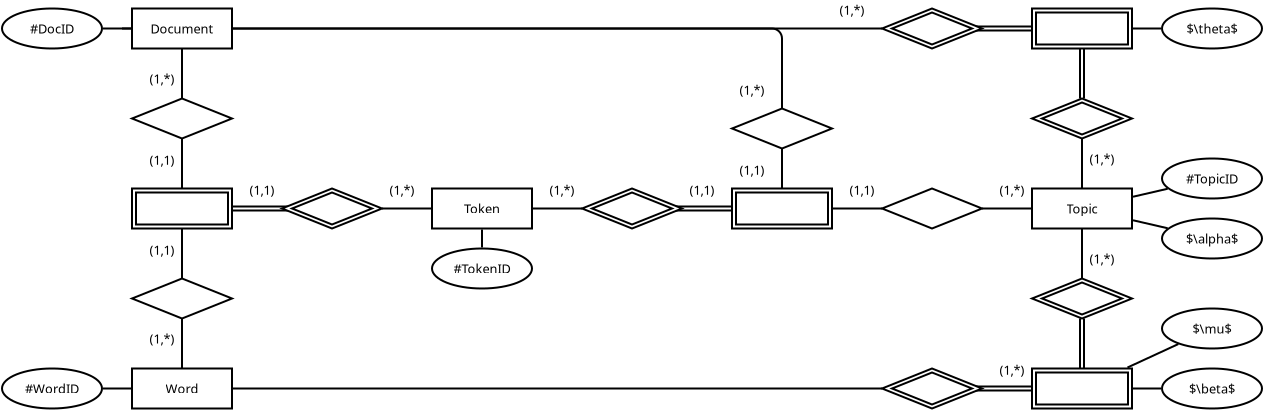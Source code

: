 <?xml version="1.0" encoding="UTF-8"?>
<dia:diagram xmlns:dia="http://www.lysator.liu.se/~alla/dia/">
  <dia:layer name="Verbose" visible="false">
    <dia:object type="Standard - Line" version="0" id="O0">
      <dia:attribute name="obj_pos">
        <dia:point val="84.2,13.6"/>
      </dia:attribute>
      <dia:attribute name="obj_bb">
        <dia:rectangle val="84.15,13.55;87.05,13.65"/>
      </dia:attribute>
      <dia:attribute name="conn_endpoints">
        <dia:point val="84.2,13.6"/>
        <dia:point val="87,13.6"/>
      </dia:attribute>
      <dia:attribute name="numcp">
        <dia:int val="1"/>
      </dia:attribute>
    </dia:object>
    <dia:object type="Standard - Line" version="0" id="O1">
      <dia:attribute name="obj_pos">
        <dia:point val="84.2,13.4"/>
      </dia:attribute>
      <dia:attribute name="obj_bb">
        <dia:rectangle val="84.15,13.35;87.05,13.45"/>
      </dia:attribute>
      <dia:attribute name="conn_endpoints">
        <dia:point val="84.2,13.4"/>
        <dia:point val="87,13.4"/>
      </dia:attribute>
      <dia:attribute name="numcp">
        <dia:int val="1"/>
      </dia:attribute>
    </dia:object>
    <dia:object type="Standard - Line" version="0" id="O2">
      <dia:attribute name="obj_pos">
        <dia:point val="92,13.4"/>
      </dia:attribute>
      <dia:attribute name="obj_bb">
        <dia:rectangle val="91.95,13.35;94.85,13.45"/>
      </dia:attribute>
      <dia:attribute name="conn_endpoints">
        <dia:point val="92,13.4"/>
        <dia:point val="94.8,13.4"/>
      </dia:attribute>
      <dia:attribute name="numcp">
        <dia:int val="1"/>
      </dia:attribute>
    </dia:object>
    <dia:object type="Standard - Line" version="0" id="O3">
      <dia:attribute name="obj_pos">
        <dia:point val="92,13.6"/>
      </dia:attribute>
      <dia:attribute name="obj_bb">
        <dia:rectangle val="91.95,13.55;94.85,13.65"/>
      </dia:attribute>
      <dia:attribute name="conn_endpoints">
        <dia:point val="92,13.6"/>
        <dia:point val="94.8,13.6"/>
      </dia:attribute>
      <dia:attribute name="numcp">
        <dia:int val="1"/>
      </dia:attribute>
    </dia:object>
    <dia:object type="Standard - Line" version="0" id="O4">
      <dia:attribute name="obj_pos">
        <dia:point val="62,13.6"/>
      </dia:attribute>
      <dia:attribute name="obj_bb">
        <dia:rectangle val="61.95,13.55;65.05,13.65"/>
      </dia:attribute>
      <dia:attribute name="conn_endpoints">
        <dia:point val="62,13.6"/>
        <dia:point val="65,13.6"/>
      </dia:attribute>
      <dia:attribute name="numcp">
        <dia:int val="1"/>
      </dia:attribute>
    </dia:object>
    <dia:object type="Standard - Line" version="0" id="O5">
      <dia:attribute name="obj_pos">
        <dia:point val="62,13.4"/>
      </dia:attribute>
      <dia:attribute name="obj_bb">
        <dia:rectangle val="61.95,13.35;64.95,13.45"/>
      </dia:attribute>
      <dia:attribute name="conn_endpoints">
        <dia:point val="62,13.4"/>
        <dia:point val="64.9,13.4"/>
      </dia:attribute>
      <dia:attribute name="numcp">
        <dia:int val="1"/>
      </dia:attribute>
    </dia:object>
    <dia:object type="Standard - Line" version="0" id="O6">
      <dia:attribute name="obj_pos">
        <dia:point val="99.2,22.4"/>
      </dia:attribute>
      <dia:attribute name="obj_bb">
        <dia:rectangle val="99.15,22.35;102.05,22.45"/>
      </dia:attribute>
      <dia:attribute name="conn_endpoints">
        <dia:point val="99.2,22.4"/>
        <dia:point val="102,22.4"/>
      </dia:attribute>
      <dia:attribute name="numcp">
        <dia:int val="1"/>
      </dia:attribute>
    </dia:object>
    <dia:object type="Standard - Line" version="0" id="O7">
      <dia:attribute name="obj_pos">
        <dia:point val="99.2,22.6"/>
      </dia:attribute>
      <dia:attribute name="obj_bb">
        <dia:rectangle val="99.15,22.55;102.05,22.65"/>
      </dia:attribute>
      <dia:attribute name="conn_endpoints">
        <dia:point val="99.2,22.6"/>
        <dia:point val="102,22.6"/>
      </dia:attribute>
      <dia:attribute name="numcp">
        <dia:int val="1"/>
      </dia:attribute>
    </dia:object>
    <dia:object type="Standard - Line" version="0" id="O8">
      <dia:attribute name="obj_pos">
        <dia:point val="104.6,19"/>
      </dia:attribute>
      <dia:attribute name="obj_bb">
        <dia:rectangle val="104.55,18.95;104.65,21.75"/>
      </dia:attribute>
      <dia:attribute name="conn_endpoints">
        <dia:point val="104.6,19"/>
        <dia:point val="104.6,21.7"/>
      </dia:attribute>
      <dia:attribute name="numcp">
        <dia:int val="1"/>
      </dia:attribute>
    </dia:object>
    <dia:object type="Standard - Line" version="0" id="O9">
      <dia:attribute name="obj_pos">
        <dia:point val="104.4,19"/>
      </dia:attribute>
      <dia:attribute name="obj_bb">
        <dia:rectangle val="104.35,18.95;104.45,21.75"/>
      </dia:attribute>
      <dia:attribute name="conn_endpoints">
        <dia:point val="104.4,19"/>
        <dia:point val="104.4,21.7"/>
      </dia:attribute>
      <dia:attribute name="numcp">
        <dia:int val="1"/>
      </dia:attribute>
    </dia:object>
    <dia:object type="Standard - Line" version="0" id="O10">
      <dia:attribute name="obj_pos">
        <dia:point val="99,4.4"/>
      </dia:attribute>
      <dia:attribute name="obj_bb">
        <dia:rectangle val="98.95,4.35;102.05,4.45"/>
      </dia:attribute>
      <dia:attribute name="conn_endpoints">
        <dia:point val="99,4.4"/>
        <dia:point val="102,4.4"/>
      </dia:attribute>
      <dia:attribute name="numcp">
        <dia:int val="1"/>
      </dia:attribute>
    </dia:object>
    <dia:object type="Standard - Line" version="0" id="O11">
      <dia:attribute name="obj_pos">
        <dia:point val="104.6,5.4"/>
      </dia:attribute>
      <dia:attribute name="obj_bb">
        <dia:rectangle val="104.55,5.35;104.65,8.15"/>
      </dia:attribute>
      <dia:attribute name="conn_endpoints">
        <dia:point val="104.6,5.4"/>
        <dia:point val="104.6,8.1"/>
      </dia:attribute>
      <dia:attribute name="numcp">
        <dia:int val="1"/>
      </dia:attribute>
    </dia:object>
    <dia:object type="Standard - Line" version="0" id="O12">
      <dia:attribute name="obj_pos">
        <dia:point val="104.4,5.4"/>
      </dia:attribute>
      <dia:attribute name="obj_bb">
        <dia:rectangle val="104.35,5.35;104.45,8.15"/>
      </dia:attribute>
      <dia:attribute name="conn_endpoints">
        <dia:point val="104.4,5.4"/>
        <dia:point val="104.4,8.1"/>
      </dia:attribute>
      <dia:attribute name="numcp">
        <dia:int val="1"/>
      </dia:attribute>
    </dia:object>
    <dia:object type="Standard - Line" version="0" id="O13">
      <dia:attribute name="obj_pos">
        <dia:point val="99.2,4.6"/>
      </dia:attribute>
      <dia:attribute name="obj_bb">
        <dia:rectangle val="99.15,4.55;102.05,4.65"/>
      </dia:attribute>
      <dia:attribute name="conn_endpoints">
        <dia:point val="99.2,4.6"/>
        <dia:point val="102,4.6"/>
      </dia:attribute>
      <dia:attribute name="numcp">
        <dia:int val="1"/>
      </dia:attribute>
    </dia:object>
    <dia:object type="Standard - Line" version="0" id="O14">
      <dia:attribute name="obj_pos">
        <dia:point val="56.5,4.5"/>
      </dia:attribute>
      <dia:attribute name="obj_bb">
        <dia:rectangle val="56.45,4.45;94.55,4.55"/>
      </dia:attribute>
      <dia:attribute name="conn_endpoints">
        <dia:point val="56.5,4.5"/>
        <dia:point val="94.5,4.5"/>
      </dia:attribute>
      <dia:attribute name="numcp">
        <dia:int val="1"/>
      </dia:attribute>
      <dia:connections>
        <dia:connection handle="1" to="O66" connection="0"/>
      </dia:connections>
    </dia:object>
    <dia:object type="Standard - Line" version="0" id="O15">
      <dia:attribute name="obj_pos">
        <dia:point val="59.4,14.2"/>
      </dia:attribute>
      <dia:attribute name="obj_bb">
        <dia:rectangle val="59.35,14.15;59.45,17.15"/>
      </dia:attribute>
      <dia:attribute name="conn_endpoints">
        <dia:point val="59.4,14.2"/>
        <dia:point val="59.4,17.1"/>
      </dia:attribute>
      <dia:attribute name="numcp">
        <dia:int val="1"/>
      </dia:attribute>
    </dia:object>
    <dia:object type="Standard - Line" version="0" id="O16">
      <dia:attribute name="obj_pos">
        <dia:point val="59.6,14.4"/>
      </dia:attribute>
      <dia:attribute name="obj_bb">
        <dia:rectangle val="59.55,14.35;59.65,17.15"/>
      </dia:attribute>
      <dia:attribute name="conn_endpoints">
        <dia:point val="59.6,14.4"/>
        <dia:point val="59.6,17.1"/>
      </dia:attribute>
      <dia:attribute name="numcp">
        <dia:int val="1"/>
      </dia:attribute>
    </dia:object>
    <dia:object type="Standard - Line" version="0" id="O17">
      <dia:attribute name="obj_pos">
        <dia:point val="59.5,10"/>
      </dia:attribute>
      <dia:attribute name="obj_bb">
        <dia:rectangle val="59.45,9.95;59.55,12.55"/>
      </dia:attribute>
      <dia:attribute name="conn_endpoints">
        <dia:point val="59.5,10"/>
        <dia:point val="59.5,12.5"/>
      </dia:attribute>
      <dia:attribute name="numcp">
        <dia:int val="1"/>
      </dia:attribute>
      <dia:connections>
        <dia:connection handle="0" to="O28" connection="6"/>
        <dia:connection handle="1" to="O18" connection="1"/>
      </dia:connections>
    </dia:object>
    <dia:object type="Standard - Box" version="0" id="O18">
      <dia:attribute name="obj_pos">
        <dia:point val="57,12.5"/>
      </dia:attribute>
      <dia:attribute name="obj_bb">
        <dia:rectangle val="56.95,12.45;62.05,14.55"/>
      </dia:attribute>
      <dia:attribute name="elem_corner">
        <dia:point val="57,12.5"/>
      </dia:attribute>
      <dia:attribute name="elem_width">
        <dia:real val="5"/>
      </dia:attribute>
      <dia:attribute name="elem_height">
        <dia:real val="2"/>
      </dia:attribute>
      <dia:attribute name="border_width">
        <dia:real val="0.1"/>
      </dia:attribute>
      <dia:attribute name="show_background">
        <dia:boolean val="true"/>
      </dia:attribute>
    </dia:object>
    <dia:object type="Standard - Box" version="0" id="O19">
      <dia:attribute name="obj_pos">
        <dia:point val="57.2,12.7"/>
      </dia:attribute>
      <dia:attribute name="obj_bb">
        <dia:rectangle val="57.15,12.65;61.85,14.35"/>
      </dia:attribute>
      <dia:attribute name="elem_corner">
        <dia:point val="57.2,12.7"/>
      </dia:attribute>
      <dia:attribute name="elem_width">
        <dia:real val="4.6"/>
      </dia:attribute>
      <dia:attribute name="elem_height">
        <dia:real val="1.6"/>
      </dia:attribute>
      <dia:attribute name="border_width">
        <dia:real val="0.1"/>
      </dia:attribute>
      <dia:attribute name="show_background">
        <dia:boolean val="false"/>
      </dia:attribute>
    </dia:object>
    <dia:object type="Standard - Polygon" version="0" id="O20">
      <dia:attribute name="obj_pos">
        <dia:point val="57,18"/>
      </dia:attribute>
      <dia:attribute name="obj_bb">
        <dia:rectangle val="56.865,16.946;62.135,19.054"/>
      </dia:attribute>
      <dia:attribute name="poly_points">
        <dia:point val="57,18"/>
        <dia:point val="59.5,17"/>
        <dia:point val="62,18"/>
        <dia:point val="59.5,19"/>
      </dia:attribute>
      <dia:attribute name="line_width">
        <dia:real val="0.1"/>
      </dia:attribute>
      <dia:attribute name="show_background">
        <dia:boolean val="true"/>
      </dia:attribute>
    </dia:object>
    <dia:object type="Standard - Box" version="0" id="O21">
      <dia:attribute name="obj_pos">
        <dia:point val="57,3.5"/>
      </dia:attribute>
      <dia:attribute name="obj_bb">
        <dia:rectangle val="56.95,3.45;62.05,5.55"/>
      </dia:attribute>
      <dia:attribute name="elem_corner">
        <dia:point val="57,3.5"/>
      </dia:attribute>
      <dia:attribute name="elem_width">
        <dia:real val="5"/>
      </dia:attribute>
      <dia:attribute name="elem_height">
        <dia:real val="2"/>
      </dia:attribute>
      <dia:attribute name="show_background">
        <dia:boolean val="true"/>
      </dia:attribute>
    </dia:object>
    <dia:object type="Standard - Text" version="1" id="O22">
      <dia:attribute name="obj_pos">
        <dia:point val="59.5,4.5"/>
      </dia:attribute>
      <dia:attribute name="obj_bb">
        <dia:rectangle val="58.059,4.114;60.941,4.886"/>
      </dia:attribute>
      <dia:attribute name="text">
        <dia:composite type="text">
          <dia:attribute name="string">
            <dia:string>#Document#</dia:string>
          </dia:attribute>
          <dia:attribute name="font">
            <dia:font family="sans" style="0" name="Helvetica"/>
          </dia:attribute>
          <dia:attribute name="height">
            <dia:real val="0.8"/>
          </dia:attribute>
          <dia:attribute name="pos">
            <dia:point val="59.5,4.754"/>
          </dia:attribute>
          <dia:attribute name="color">
            <dia:color val="#000000"/>
          </dia:attribute>
          <dia:attribute name="alignment">
            <dia:enum val="1"/>
          </dia:attribute>
        </dia:composite>
      </dia:attribute>
      <dia:attribute name="valign">
        <dia:enum val="2"/>
      </dia:attribute>
      <dia:connections>
        <dia:connection handle="0" to="O21" connection="8"/>
      </dia:connections>
    </dia:object>
    <dia:object type="Standard - Ellipse" version="0" id="O23">
      <dia:attribute name="obj_pos">
        <dia:point val="50.5,3.5"/>
      </dia:attribute>
      <dia:attribute name="obj_bb">
        <dia:rectangle val="50.45,3.45;55.55,5.55"/>
      </dia:attribute>
      <dia:attribute name="elem_corner">
        <dia:point val="50.5,3.5"/>
      </dia:attribute>
      <dia:attribute name="elem_width">
        <dia:real val="5"/>
      </dia:attribute>
      <dia:attribute name="elem_height">
        <dia:real val="2"/>
      </dia:attribute>
    </dia:object>
    <dia:object type="Standard - Text" version="1" id="O24">
      <dia:attribute name="obj_pos">
        <dia:point val="53,4.5"/>
      </dia:attribute>
      <dia:attribute name="obj_bb">
        <dia:rectangle val="51.891,4.114;54.109,4.886"/>
      </dia:attribute>
      <dia:attribute name="text">
        <dia:composite type="text">
          <dia:attribute name="string">
            <dia:string>##DocID#</dia:string>
          </dia:attribute>
          <dia:attribute name="font">
            <dia:font family="sans" style="0" name="Helvetica"/>
          </dia:attribute>
          <dia:attribute name="height">
            <dia:real val="0.8"/>
          </dia:attribute>
          <dia:attribute name="pos">
            <dia:point val="53,4.754"/>
          </dia:attribute>
          <dia:attribute name="color">
            <dia:color val="#000000"/>
          </dia:attribute>
          <dia:attribute name="alignment">
            <dia:enum val="1"/>
          </dia:attribute>
        </dia:composite>
      </dia:attribute>
      <dia:attribute name="valign">
        <dia:enum val="2"/>
      </dia:attribute>
      <dia:connections>
        <dia:connection handle="0" to="O23" connection="8"/>
      </dia:connections>
    </dia:object>
    <dia:object type="Standard - Ellipse" version="0" id="O25">
      <dia:attribute name="obj_pos">
        <dia:point val="87,15.5"/>
      </dia:attribute>
      <dia:attribute name="obj_bb">
        <dia:rectangle val="86.95,15.45;92.05,17.55"/>
      </dia:attribute>
      <dia:attribute name="elem_corner">
        <dia:point val="87,15.5"/>
      </dia:attribute>
      <dia:attribute name="elem_width">
        <dia:real val="5"/>
      </dia:attribute>
      <dia:attribute name="elem_height">
        <dia:real val="2"/>
      </dia:attribute>
    </dia:object>
    <dia:object type="Standard - Text" version="1" id="O26">
      <dia:attribute name="obj_pos">
        <dia:point val="89.5,16.5"/>
      </dia:attribute>
      <dia:attribute name="obj_bb">
        <dia:rectangle val="89.007,16.114;89.993,16.886"/>
      </dia:attribute>
      <dia:attribute name="text">
        <dia:composite type="text">
          <dia:attribute name="string">
            <dia:string>#$z$#</dia:string>
          </dia:attribute>
          <dia:attribute name="font">
            <dia:font family="sans" style="0" name="Helvetica"/>
          </dia:attribute>
          <dia:attribute name="height">
            <dia:real val="0.8"/>
          </dia:attribute>
          <dia:attribute name="pos">
            <dia:point val="89.5,16.754"/>
          </dia:attribute>
          <dia:attribute name="color">
            <dia:color val="#000000"/>
          </dia:attribute>
          <dia:attribute name="alignment">
            <dia:enum val="1"/>
          </dia:attribute>
        </dia:composite>
      </dia:attribute>
      <dia:attribute name="valign">
        <dia:enum val="2"/>
      </dia:attribute>
      <dia:connections>
        <dia:connection handle="0" to="O25" connection="8"/>
      </dia:connections>
    </dia:object>
    <dia:object type="Standard - Line" version="0" id="O27">
      <dia:attribute name="obj_pos">
        <dia:point val="56.951,4.5"/>
      </dia:attribute>
      <dia:attribute name="obj_bb">
        <dia:rectangle val="55.499,4.45;57.001,4.55"/>
      </dia:attribute>
      <dia:attribute name="conn_endpoints">
        <dia:point val="56.951,4.5"/>
        <dia:point val="55.549,4.5"/>
      </dia:attribute>
      <dia:attribute name="numcp">
        <dia:int val="1"/>
      </dia:attribute>
      <dia:connections>
        <dia:connection handle="0" to="O21" connection="8"/>
        <dia:connection handle="1" to="O23" connection="8"/>
      </dia:connections>
    </dia:object>
    <dia:object type="Standard - Polygon" version="0" id="O28">
      <dia:attribute name="obj_pos">
        <dia:point val="57,9"/>
      </dia:attribute>
      <dia:attribute name="obj_bb">
        <dia:rectangle val="56.865,7.946;62.135,10.054"/>
      </dia:attribute>
      <dia:attribute name="poly_points">
        <dia:point val="57,9"/>
        <dia:point val="59.5,8"/>
        <dia:point val="62,9"/>
        <dia:point val="59.5,10"/>
      </dia:attribute>
      <dia:attribute name="line_width">
        <dia:real val="0.1"/>
      </dia:attribute>
      <dia:attribute name="show_background">
        <dia:boolean val="true"/>
      </dia:attribute>
    </dia:object>
    <dia:object type="Standard - Line" version="0" id="O29">
      <dia:attribute name="obj_pos">
        <dia:point val="59.5,5.5"/>
      </dia:attribute>
      <dia:attribute name="obj_bb">
        <dia:rectangle val="59.45,5.45;59.55,8.05"/>
      </dia:attribute>
      <dia:attribute name="conn_endpoints">
        <dia:point val="59.5,5.5"/>
        <dia:point val="59.5,8"/>
      </dia:attribute>
      <dia:attribute name="numcp">
        <dia:int val="1"/>
      </dia:attribute>
      <dia:connections>
        <dia:connection handle="0" to="O21" connection="6"/>
        <dia:connection handle="1" to="O28" connection="2"/>
      </dia:connections>
    </dia:object>
    <dia:object type="Standard - Ellipse" version="0" id="O30">
      <dia:attribute name="obj_pos">
        <dia:point val="50.5,12.5"/>
      </dia:attribute>
      <dia:attribute name="obj_bb">
        <dia:rectangle val="50.45,12.45;55.55,14.55"/>
      </dia:attribute>
      <dia:attribute name="elem_corner">
        <dia:point val="50.5,12.5"/>
      </dia:attribute>
      <dia:attribute name="elem_width">
        <dia:real val="5"/>
      </dia:attribute>
      <dia:attribute name="elem_height">
        <dia:real val="2"/>
      </dia:attribute>
    </dia:object>
    <dia:object type="Standard - Text" version="1" id="O31">
      <dia:attribute name="obj_pos">
        <dia:point val="53,13.5"/>
      </dia:attribute>
      <dia:attribute name="obj_bb">
        <dia:rectangle val="52.472,13.114;53.528,13.886"/>
      </dia:attribute>
      <dia:attribute name="text">
        <dia:composite type="text">
          <dia:attribute name="string">
            <dia:string>#$d$#</dia:string>
          </dia:attribute>
          <dia:attribute name="font">
            <dia:font family="sans" style="0" name="Helvetica"/>
          </dia:attribute>
          <dia:attribute name="height">
            <dia:real val="0.8"/>
          </dia:attribute>
          <dia:attribute name="pos">
            <dia:point val="53,13.754"/>
          </dia:attribute>
          <dia:attribute name="color">
            <dia:color val="#000000"/>
          </dia:attribute>
          <dia:attribute name="alignment">
            <dia:enum val="1"/>
          </dia:attribute>
        </dia:composite>
      </dia:attribute>
      <dia:attribute name="valign">
        <dia:enum val="2"/>
      </dia:attribute>
      <dia:connections>
        <dia:connection handle="0" to="O30" connection="8"/>
      </dia:connections>
    </dia:object>
    <dia:object type="Standard - Line" version="0" id="O32">
      <dia:attribute name="obj_pos">
        <dia:point val="56.951,13.5"/>
      </dia:attribute>
      <dia:attribute name="obj_bb">
        <dia:rectangle val="55.499,13.45;57.001,13.55"/>
      </dia:attribute>
      <dia:attribute name="conn_endpoints">
        <dia:point val="56.951,13.5"/>
        <dia:point val="55.549,13.5"/>
      </dia:attribute>
      <dia:attribute name="numcp">
        <dia:int val="1"/>
      </dia:attribute>
      <dia:connections>
        <dia:connection handle="0" to="O18" connection="8"/>
        <dia:connection handle="1" to="O30" connection="8"/>
      </dia:connections>
    </dia:object>
    <dia:object type="Standard - Ellipse" version="0" id="O33">
      <dia:attribute name="obj_pos">
        <dia:point val="72,15.5"/>
      </dia:attribute>
      <dia:attribute name="obj_bb">
        <dia:rectangle val="71.95,15.45;77.05,17.55"/>
      </dia:attribute>
      <dia:attribute name="elem_corner">
        <dia:point val="72,15.5"/>
      </dia:attribute>
      <dia:attribute name="elem_width">
        <dia:real val="5"/>
      </dia:attribute>
      <dia:attribute name="elem_height">
        <dia:real val="2"/>
      </dia:attribute>
    </dia:object>
    <dia:object type="Standard - Text" version="1" id="O34">
      <dia:attribute name="obj_pos">
        <dia:point val="74.5,16.5"/>
      </dia:attribute>
      <dia:attribute name="obj_bb">
        <dia:rectangle val="73.061,16.114;75.939,16.886"/>
      </dia:attribute>
      <dia:attribute name="text">
        <dia:composite type="text">
          <dia:attribute name="string">
            <dia:string>##TokenID#</dia:string>
          </dia:attribute>
          <dia:attribute name="font">
            <dia:font family="sans" style="0" name="Helvetica"/>
          </dia:attribute>
          <dia:attribute name="height">
            <dia:real val="0.8"/>
          </dia:attribute>
          <dia:attribute name="pos">
            <dia:point val="74.5,16.754"/>
          </dia:attribute>
          <dia:attribute name="color">
            <dia:color val="#000000"/>
          </dia:attribute>
          <dia:attribute name="alignment">
            <dia:enum val="1"/>
          </dia:attribute>
        </dia:composite>
      </dia:attribute>
      <dia:attribute name="valign">
        <dia:enum val="2"/>
      </dia:attribute>
      <dia:connections>
        <dia:connection handle="0" to="O33" connection="8"/>
      </dia:connections>
    </dia:object>
    <dia:object type="Standard - Line" version="0" id="O35">
      <dia:attribute name="obj_pos">
        <dia:point val="74.5,15.45"/>
      </dia:attribute>
      <dia:attribute name="obj_bb">
        <dia:rectangle val="74.45,14.5;74.55,15.5"/>
      </dia:attribute>
      <dia:attribute name="conn_endpoints">
        <dia:point val="74.5,15.45"/>
        <dia:point val="74.5,14.55"/>
      </dia:attribute>
      <dia:attribute name="numcp">
        <dia:int val="1"/>
      </dia:attribute>
      <dia:connections>
        <dia:connection handle="0" to="O33" connection="8"/>
        <dia:connection handle="1" to="O58" connection="8"/>
      </dia:connections>
    </dia:object>
    <dia:object type="Standard - Box" version="0" id="O36">
      <dia:attribute name="obj_pos">
        <dia:point val="102,12.5"/>
      </dia:attribute>
      <dia:attribute name="obj_bb">
        <dia:rectangle val="101.95,12.45;107.05,14.55"/>
      </dia:attribute>
      <dia:attribute name="elem_corner">
        <dia:point val="102,12.5"/>
      </dia:attribute>
      <dia:attribute name="elem_width">
        <dia:real val="5"/>
      </dia:attribute>
      <dia:attribute name="elem_height">
        <dia:real val="2"/>
      </dia:attribute>
      <dia:attribute name="show_background">
        <dia:boolean val="true"/>
      </dia:attribute>
    </dia:object>
    <dia:object type="Standard - Text" version="1" id="O37">
      <dia:attribute name="obj_pos">
        <dia:point val="104.5,13.5"/>
      </dia:attribute>
      <dia:attribute name="obj_bb">
        <dia:rectangle val="103.74,13.114;105.26,13.886"/>
      </dia:attribute>
      <dia:attribute name="text">
        <dia:composite type="text">
          <dia:attribute name="string">
            <dia:string>#Topic#</dia:string>
          </dia:attribute>
          <dia:attribute name="font">
            <dia:font family="sans" style="0" name="Helvetica"/>
          </dia:attribute>
          <dia:attribute name="height">
            <dia:real val="0.8"/>
          </dia:attribute>
          <dia:attribute name="pos">
            <dia:point val="104.5,13.754"/>
          </dia:attribute>
          <dia:attribute name="color">
            <dia:color val="#000000"/>
          </dia:attribute>
          <dia:attribute name="alignment">
            <dia:enum val="1"/>
          </dia:attribute>
        </dia:composite>
      </dia:attribute>
      <dia:attribute name="valign">
        <dia:enum val="2"/>
      </dia:attribute>
      <dia:connections>
        <dia:connection handle="0" to="O36" connection="8"/>
      </dia:connections>
    </dia:object>
    <dia:object type="Standard - Ellipse" version="0" id="O38">
      <dia:attribute name="obj_pos">
        <dia:point val="108.5,18.5"/>
      </dia:attribute>
      <dia:attribute name="obj_bb">
        <dia:rectangle val="108.45,18.45;113.55,20.55"/>
      </dia:attribute>
      <dia:attribute name="elem_corner">
        <dia:point val="108.5,18.5"/>
      </dia:attribute>
      <dia:attribute name="elem_width">
        <dia:real val="5"/>
      </dia:attribute>
      <dia:attribute name="elem_height">
        <dia:real val="2"/>
      </dia:attribute>
    </dia:object>
    <dia:object type="Standard - Text" version="1" id="O39">
      <dia:attribute name="obj_pos">
        <dia:point val="111,19.5"/>
      </dia:attribute>
      <dia:attribute name="obj_bb">
        <dia:rectangle val="110.08,19.114;111.92,19.886"/>
      </dia:attribute>
      <dia:attribute name="text">
        <dia:composite type="text">
          <dia:attribute name="string">
            <dia:string>#$\mu$#</dia:string>
          </dia:attribute>
          <dia:attribute name="font">
            <dia:font family="sans" style="0" name="Helvetica"/>
          </dia:attribute>
          <dia:attribute name="height">
            <dia:real val="0.8"/>
          </dia:attribute>
          <dia:attribute name="pos">
            <dia:point val="111,19.754"/>
          </dia:attribute>
          <dia:attribute name="color">
            <dia:color val="#000000"/>
          </dia:attribute>
          <dia:attribute name="alignment">
            <dia:enum val="1"/>
          </dia:attribute>
        </dia:composite>
      </dia:attribute>
      <dia:attribute name="valign">
        <dia:enum val="2"/>
      </dia:attribute>
      <dia:connections>
        <dia:connection handle="0" to="O38" connection="8"/>
      </dia:connections>
    </dia:object>
    <dia:object type="Standard - Ellipse" version="0" id="O40">
      <dia:attribute name="obj_pos">
        <dia:point val="108.5,21.5"/>
      </dia:attribute>
      <dia:attribute name="obj_bb">
        <dia:rectangle val="108.45,21.45;113.55,23.55"/>
      </dia:attribute>
      <dia:attribute name="elem_corner">
        <dia:point val="108.5,21.5"/>
      </dia:attribute>
      <dia:attribute name="elem_width">
        <dia:real val="5"/>
      </dia:attribute>
      <dia:attribute name="elem_height">
        <dia:real val="2"/>
      </dia:attribute>
    </dia:object>
    <dia:object type="Standard - Text" version="1" id="O41">
      <dia:attribute name="obj_pos">
        <dia:point val="111,22.5"/>
      </dia:attribute>
      <dia:attribute name="obj_bb">
        <dia:rectangle val="109.906,22.114;112.094,22.886"/>
      </dia:attribute>
      <dia:attribute name="text">
        <dia:composite type="text">
          <dia:attribute name="string">
            <dia:string>#$\beta$#</dia:string>
          </dia:attribute>
          <dia:attribute name="font">
            <dia:font family="sans" style="0" name="Helvetica"/>
          </dia:attribute>
          <dia:attribute name="height">
            <dia:real val="0.8"/>
          </dia:attribute>
          <dia:attribute name="pos">
            <dia:point val="111,22.754"/>
          </dia:attribute>
          <dia:attribute name="color">
            <dia:color val="#000000"/>
          </dia:attribute>
          <dia:attribute name="alignment">
            <dia:enum val="1"/>
          </dia:attribute>
        </dia:composite>
      </dia:attribute>
      <dia:attribute name="valign">
        <dia:enum val="2"/>
      </dia:attribute>
      <dia:connections>
        <dia:connection handle="0" to="O40" connection="8"/>
      </dia:connections>
    </dia:object>
    <dia:object type="Standard - Ellipse" version="0" id="O42">
      <dia:attribute name="obj_pos">
        <dia:point val="108.5,11"/>
      </dia:attribute>
      <dia:attribute name="obj_bb">
        <dia:rectangle val="108.45,10.95;113.55,13.05"/>
      </dia:attribute>
      <dia:attribute name="elem_corner">
        <dia:point val="108.5,11"/>
      </dia:attribute>
      <dia:attribute name="elem_width">
        <dia:real val="5"/>
      </dia:attribute>
      <dia:attribute name="elem_height">
        <dia:real val="2"/>
      </dia:attribute>
    </dia:object>
    <dia:object type="Standard - Text" version="1" id="O43">
      <dia:attribute name="obj_pos">
        <dia:point val="111,12"/>
      </dia:attribute>
      <dia:attribute name="obj_bb">
        <dia:rectangle val="109.67,11.614;112.33,12.386"/>
      </dia:attribute>
      <dia:attribute name="text">
        <dia:composite type="text">
          <dia:attribute name="string">
            <dia:string>##TopicID#</dia:string>
          </dia:attribute>
          <dia:attribute name="font">
            <dia:font family="sans" style="0" name="Helvetica"/>
          </dia:attribute>
          <dia:attribute name="height">
            <dia:real val="0.8"/>
          </dia:attribute>
          <dia:attribute name="pos">
            <dia:point val="111,12.254"/>
          </dia:attribute>
          <dia:attribute name="color">
            <dia:color val="#000000"/>
          </dia:attribute>
          <dia:attribute name="alignment">
            <dia:enum val="1"/>
          </dia:attribute>
        </dia:composite>
      </dia:attribute>
      <dia:attribute name="valign">
        <dia:enum val="2"/>
      </dia:attribute>
      <dia:connections>
        <dia:connection handle="0" to="O42" connection="8"/>
      </dia:connections>
    </dia:object>
    <dia:object type="Standard - Line" version="0" id="O44">
      <dia:attribute name="obj_pos">
        <dia:point val="107.049,12.912"/>
      </dia:attribute>
      <dia:attribute name="obj_bb">
        <dia:rectangle val="106.989,12.451;108.846,12.972"/>
      </dia:attribute>
      <dia:attribute name="conn_endpoints">
        <dia:point val="107.049,12.912"/>
        <dia:point val="108.786,12.511"/>
      </dia:attribute>
      <dia:attribute name="numcp">
        <dia:int val="1"/>
      </dia:attribute>
      <dia:connections>
        <dia:connection handle="0" to="O36" connection="8"/>
        <dia:connection handle="1" to="O42" connection="8"/>
      </dia:connections>
    </dia:object>
    <dia:object type="Standard - Box" version="0" id="O45">
      <dia:attribute name="obj_pos">
        <dia:point val="57,21.5"/>
      </dia:attribute>
      <dia:attribute name="obj_bb">
        <dia:rectangle val="56.95,21.45;62.05,23.55"/>
      </dia:attribute>
      <dia:attribute name="elem_corner">
        <dia:point val="57,21.5"/>
      </dia:attribute>
      <dia:attribute name="elem_width">
        <dia:real val="5"/>
      </dia:attribute>
      <dia:attribute name="elem_height">
        <dia:real val="2"/>
      </dia:attribute>
      <dia:attribute name="show_background">
        <dia:boolean val="true"/>
      </dia:attribute>
    </dia:object>
    <dia:object type="Standard - Text" version="1" id="O46">
      <dia:attribute name="obj_pos">
        <dia:point val="59.5,22.5"/>
      </dia:attribute>
      <dia:attribute name="obj_bb">
        <dia:rectangle val="58.745,22.114;60.255,22.886"/>
      </dia:attribute>
      <dia:attribute name="text">
        <dia:composite type="text">
          <dia:attribute name="string">
            <dia:string>#Word#</dia:string>
          </dia:attribute>
          <dia:attribute name="font">
            <dia:font family="sans" style="0" name="Helvetica"/>
          </dia:attribute>
          <dia:attribute name="height">
            <dia:real val="0.8"/>
          </dia:attribute>
          <dia:attribute name="pos">
            <dia:point val="59.5,22.754"/>
          </dia:attribute>
          <dia:attribute name="color">
            <dia:color val="#000000"/>
          </dia:attribute>
          <dia:attribute name="alignment">
            <dia:enum val="1"/>
          </dia:attribute>
        </dia:composite>
      </dia:attribute>
      <dia:attribute name="valign">
        <dia:enum val="2"/>
      </dia:attribute>
      <dia:connections>
        <dia:connection handle="0" to="O45" connection="8"/>
      </dia:connections>
    </dia:object>
    <dia:object type="Standard - Ellipse" version="0" id="O47">
      <dia:attribute name="obj_pos">
        <dia:point val="108.5,3.5"/>
      </dia:attribute>
      <dia:attribute name="obj_bb">
        <dia:rectangle val="108.45,3.45;113.55,5.55"/>
      </dia:attribute>
      <dia:attribute name="elem_corner">
        <dia:point val="108.5,3.5"/>
      </dia:attribute>
      <dia:attribute name="elem_width">
        <dia:real val="5"/>
      </dia:attribute>
      <dia:attribute name="elem_height">
        <dia:real val="2"/>
      </dia:attribute>
    </dia:object>
    <dia:object type="Standard - Text" version="1" id="O48">
      <dia:attribute name="obj_pos">
        <dia:point val="111,4.5"/>
      </dia:attribute>
      <dia:attribute name="obj_bb">
        <dia:rectangle val="109.798,4.114;112.203,4.886"/>
      </dia:attribute>
      <dia:attribute name="text">
        <dia:composite type="text">
          <dia:attribute name="string">
            <dia:string>#$\theta$#</dia:string>
          </dia:attribute>
          <dia:attribute name="font">
            <dia:font family="sans" style="0" name="Helvetica"/>
          </dia:attribute>
          <dia:attribute name="height">
            <dia:real val="0.8"/>
          </dia:attribute>
          <dia:attribute name="pos">
            <dia:point val="111,4.754"/>
          </dia:attribute>
          <dia:attribute name="color">
            <dia:color val="#000000"/>
          </dia:attribute>
          <dia:attribute name="alignment">
            <dia:enum val="1"/>
          </dia:attribute>
        </dia:composite>
      </dia:attribute>
      <dia:attribute name="valign">
        <dia:enum val="2"/>
      </dia:attribute>
      <dia:connections>
        <dia:connection handle="0" to="O47" connection="8"/>
      </dia:connections>
    </dia:object>
    <dia:object type="Standard - Ellipse" version="0" id="O49">
      <dia:attribute name="obj_pos">
        <dia:point val="108.5,14"/>
      </dia:attribute>
      <dia:attribute name="obj_bb">
        <dia:rectangle val="108.45,13.95;113.55,16.05"/>
      </dia:attribute>
      <dia:attribute name="elem_corner">
        <dia:point val="108.5,14"/>
      </dia:attribute>
      <dia:attribute name="elem_width">
        <dia:real val="5"/>
      </dia:attribute>
      <dia:attribute name="elem_height">
        <dia:real val="2"/>
      </dia:attribute>
    </dia:object>
    <dia:object type="Standard - Text" version="1" id="O50">
      <dia:attribute name="obj_pos">
        <dia:point val="111,15"/>
      </dia:attribute>
      <dia:attribute name="obj_bb">
        <dia:rectangle val="109.763,14.614;112.238,15.386"/>
      </dia:attribute>
      <dia:attribute name="text">
        <dia:composite type="text">
          <dia:attribute name="string">
            <dia:string>#$\alpha$#</dia:string>
          </dia:attribute>
          <dia:attribute name="font">
            <dia:font family="sans" style="0" name="Helvetica"/>
          </dia:attribute>
          <dia:attribute name="height">
            <dia:real val="0.8"/>
          </dia:attribute>
          <dia:attribute name="pos">
            <dia:point val="111,15.254"/>
          </dia:attribute>
          <dia:attribute name="color">
            <dia:color val="#000000"/>
          </dia:attribute>
          <dia:attribute name="alignment">
            <dia:enum val="1"/>
          </dia:attribute>
        </dia:composite>
      </dia:attribute>
      <dia:attribute name="valign">
        <dia:enum val="2"/>
      </dia:attribute>
      <dia:connections>
        <dia:connection handle="0" to="O49" connection="8"/>
      </dia:connections>
    </dia:object>
    <dia:object type="Standard - Line" version="0" id="O51">
      <dia:attribute name="obj_pos">
        <dia:point val="59.5,19"/>
      </dia:attribute>
      <dia:attribute name="obj_bb">
        <dia:rectangle val="59.45,18.95;59.55,21.55"/>
      </dia:attribute>
      <dia:attribute name="conn_endpoints">
        <dia:point val="59.5,19"/>
        <dia:point val="59.5,21.5"/>
      </dia:attribute>
      <dia:attribute name="numcp">
        <dia:int val="1"/>
      </dia:attribute>
      <dia:connections>
        <dia:connection handle="0" to="O20" connection="6"/>
        <dia:connection handle="1" to="O45" connection="1"/>
      </dia:connections>
    </dia:object>
    <dia:object type="Standard - Ellipse" version="0" id="O52">
      <dia:attribute name="obj_pos">
        <dia:point val="50.5,21.5"/>
      </dia:attribute>
      <dia:attribute name="obj_bb">
        <dia:rectangle val="50.45,21.45;55.55,23.55"/>
      </dia:attribute>
      <dia:attribute name="elem_corner">
        <dia:point val="50.5,21.5"/>
      </dia:attribute>
      <dia:attribute name="elem_width">
        <dia:real val="5"/>
      </dia:attribute>
      <dia:attribute name="elem_height">
        <dia:real val="2"/>
      </dia:attribute>
    </dia:object>
    <dia:object type="Standard - Text" version="1" id="O53">
      <dia:attribute name="obj_pos">
        <dia:point val="53,22.5"/>
      </dia:attribute>
      <dia:attribute name="obj_bb">
        <dia:rectangle val="51.675,22.114;54.325,22.886"/>
      </dia:attribute>
      <dia:attribute name="text">
        <dia:composite type="text">
          <dia:attribute name="string">
            <dia:string>##WordID#</dia:string>
          </dia:attribute>
          <dia:attribute name="font">
            <dia:font family="sans" style="0" name="Helvetica"/>
          </dia:attribute>
          <dia:attribute name="height">
            <dia:real val="0.8"/>
          </dia:attribute>
          <dia:attribute name="pos">
            <dia:point val="53,22.754"/>
          </dia:attribute>
          <dia:attribute name="color">
            <dia:color val="#000000"/>
          </dia:attribute>
          <dia:attribute name="alignment">
            <dia:enum val="1"/>
          </dia:attribute>
        </dia:composite>
      </dia:attribute>
      <dia:attribute name="valign">
        <dia:enum val="2"/>
      </dia:attribute>
      <dia:connections>
        <dia:connection handle="0" to="O52" connection="8"/>
      </dia:connections>
    </dia:object>
    <dia:object type="Standard - Line" version="0" id="O54">
      <dia:attribute name="obj_pos">
        <dia:point val="56.951,22.5"/>
      </dia:attribute>
      <dia:attribute name="obj_bb">
        <dia:rectangle val="55.499,22.45;57.001,22.55"/>
      </dia:attribute>
      <dia:attribute name="conn_endpoints">
        <dia:point val="56.951,22.5"/>
        <dia:point val="55.549,22.5"/>
      </dia:attribute>
      <dia:attribute name="numcp">
        <dia:int val="1"/>
      </dia:attribute>
      <dia:connections>
        <dia:connection handle="0" to="O45" connection="8"/>
        <dia:connection handle="1" to="O52" connection="8"/>
      </dia:connections>
    </dia:object>
    <dia:object type="Standard - Line" version="0" id="O55">
      <dia:attribute name="obj_pos">
        <dia:point val="107.049,14.088"/>
      </dia:attribute>
      <dia:attribute name="obj_bb">
        <dia:rectangle val="106.989,14.028;108.846,14.549"/>
      </dia:attribute>
      <dia:attribute name="conn_endpoints">
        <dia:point val="107.049,14.088"/>
        <dia:point val="108.786,14.489"/>
      </dia:attribute>
      <dia:attribute name="numcp">
        <dia:int val="1"/>
      </dia:attribute>
      <dia:connections>
        <dia:connection handle="0" to="O36" connection="8"/>
        <dia:connection handle="1" to="O49" connection="8"/>
      </dia:connections>
    </dia:object>
    <dia:object type="Standard - Line" version="0" id="O56">
      <dia:attribute name="obj_pos">
        <dia:point val="107.049,4.5"/>
      </dia:attribute>
      <dia:attribute name="obj_bb">
        <dia:rectangle val="106.999,4.45;108.501,4.55"/>
      </dia:attribute>
      <dia:attribute name="conn_endpoints">
        <dia:point val="107.049,4.5"/>
        <dia:point val="108.451,4.5"/>
      </dia:attribute>
      <dia:attribute name="numcp">
        <dia:int val="1"/>
      </dia:attribute>
      <dia:connections>
        <dia:connection handle="0" to="O68" connection="8"/>
        <dia:connection handle="1" to="O47" connection="8"/>
      </dia:connections>
    </dia:object>
    <dia:object type="Standard - Polygon" version="0" id="O57">
      <dia:attribute name="obj_pos">
        <dia:point val="57.5,18"/>
      </dia:attribute>
      <dia:attribute name="obj_bb">
        <dia:rectangle val="57.365,17.146;61.635,18.854"/>
      </dia:attribute>
      <dia:attribute name="poly_points">
        <dia:point val="57.5,18"/>
        <dia:point val="59.5,17.2"/>
        <dia:point val="61.5,18"/>
        <dia:point val="59.5,18.8"/>
      </dia:attribute>
      <dia:attribute name="line_width">
        <dia:real val="0.1"/>
      </dia:attribute>
      <dia:attribute name="show_background">
        <dia:boolean val="false"/>
      </dia:attribute>
    </dia:object>
    <dia:object type="Standard - Box" version="0" id="O58">
      <dia:attribute name="obj_pos">
        <dia:point val="72,12.5"/>
      </dia:attribute>
      <dia:attribute name="obj_bb">
        <dia:rectangle val="71.95,12.45;77.05,14.55"/>
      </dia:attribute>
      <dia:attribute name="elem_corner">
        <dia:point val="72,12.5"/>
      </dia:attribute>
      <dia:attribute name="elem_width">
        <dia:real val="5"/>
      </dia:attribute>
      <dia:attribute name="elem_height">
        <dia:real val="2"/>
      </dia:attribute>
      <dia:attribute name="border_width">
        <dia:real val="0.1"/>
      </dia:attribute>
      <dia:attribute name="show_background">
        <dia:boolean val="true"/>
      </dia:attribute>
    </dia:object>
    <dia:object type="Standard - Text" version="1" id="O59">
      <dia:attribute name="obj_pos">
        <dia:point val="74.5,13.5"/>
      </dia:attribute>
      <dia:attribute name="obj_bb">
        <dia:rectangle val="73.631,13.114;75.369,13.886"/>
      </dia:attribute>
      <dia:attribute name="text">
        <dia:composite type="text">
          <dia:attribute name="string">
            <dia:string>#Token#</dia:string>
          </dia:attribute>
          <dia:attribute name="font">
            <dia:font family="sans" style="0" name="Helvetica"/>
          </dia:attribute>
          <dia:attribute name="height">
            <dia:real val="0.8"/>
          </dia:attribute>
          <dia:attribute name="pos">
            <dia:point val="74.5,13.754"/>
          </dia:attribute>
          <dia:attribute name="color">
            <dia:color val="#000000"/>
          </dia:attribute>
          <dia:attribute name="alignment">
            <dia:enum val="1"/>
          </dia:attribute>
        </dia:composite>
      </dia:attribute>
      <dia:attribute name="valign">
        <dia:enum val="2"/>
      </dia:attribute>
      <dia:connections>
        <dia:connection handle="0" to="O58" connection="8"/>
      </dia:connections>
    </dia:object>
    <dia:object type="Standard - Polygon" version="0" id="O60">
      <dia:attribute name="obj_pos">
        <dia:point val="64.5,13.5"/>
      </dia:attribute>
      <dia:attribute name="obj_bb">
        <dia:rectangle val="64.365,12.446;69.635,14.554"/>
      </dia:attribute>
      <dia:attribute name="poly_points">
        <dia:point val="64.5,13.5"/>
        <dia:point val="67,12.5"/>
        <dia:point val="69.5,13.5"/>
        <dia:point val="67,14.5"/>
      </dia:attribute>
      <dia:attribute name="line_width">
        <dia:real val="0.1"/>
      </dia:attribute>
      <dia:attribute name="show_background">
        <dia:boolean val="true"/>
      </dia:attribute>
    </dia:object>
    <dia:object type="Standard - Polygon" version="0" id="O61">
      <dia:attribute name="obj_pos">
        <dia:point val="65,13.5"/>
      </dia:attribute>
      <dia:attribute name="obj_bb">
        <dia:rectangle val="64.865,12.646;69.135,14.354"/>
      </dia:attribute>
      <dia:attribute name="poly_points">
        <dia:point val="65,13.5"/>
        <dia:point val="67,12.7"/>
        <dia:point val="69,13.5"/>
        <dia:point val="67,14.3"/>
      </dia:attribute>
      <dia:attribute name="line_width">
        <dia:real val="0.1"/>
      </dia:attribute>
      <dia:attribute name="show_background">
        <dia:boolean val="false"/>
      </dia:attribute>
    </dia:object>
    <dia:object type="Standard - Line" version="0" id="O62">
      <dia:attribute name="obj_pos">
        <dia:point val="71.95,13.5"/>
      </dia:attribute>
      <dia:attribute name="obj_bb">
        <dia:rectangle val="69.45,13.45;72.0,13.55"/>
      </dia:attribute>
      <dia:attribute name="conn_endpoints">
        <dia:point val="71.95,13.5"/>
        <dia:point val="69.5,13.5"/>
      </dia:attribute>
      <dia:attribute name="numcp">
        <dia:int val="1"/>
      </dia:attribute>
      <dia:connections>
        <dia:connection handle="0" to="O58" connection="8"/>
        <dia:connection handle="1" to="O60" connection="8"/>
      </dia:connections>
    </dia:object>
    <dia:object type="Standard - Text" version="1" id="O63">
      <dia:attribute name="obj_pos">
        <dia:point val="70.5,13"/>
      </dia:attribute>
      <dia:attribute name="obj_bb">
        <dia:rectangle val="69.808,12.227;71.192,13"/>
      </dia:attribute>
      <dia:attribute name="text">
        <dia:composite type="text">
          <dia:attribute name="string">
            <dia:string>#(1,*)#</dia:string>
          </dia:attribute>
          <dia:attribute name="font">
            <dia:font family="sans" style="0" name="Helvetica"/>
          </dia:attribute>
          <dia:attribute name="height">
            <dia:real val="0.8"/>
          </dia:attribute>
          <dia:attribute name="pos">
            <dia:point val="70.5,12.867"/>
          </dia:attribute>
          <dia:attribute name="color">
            <dia:color val="#000000"/>
          </dia:attribute>
          <dia:attribute name="alignment">
            <dia:enum val="1"/>
          </dia:attribute>
        </dia:composite>
      </dia:attribute>
      <dia:attribute name="valign">
        <dia:enum val="1"/>
      </dia:attribute>
    </dia:object>
    <dia:object type="Standard - Text" version="1" id="O64">
      <dia:attribute name="obj_pos">
        <dia:point val="58.5,7"/>
      </dia:attribute>
      <dia:attribute name="obj_bb">
        <dia:rectangle val="57.807,6.614;59.193,7.386"/>
      </dia:attribute>
      <dia:attribute name="text">
        <dia:composite type="text">
          <dia:attribute name="string">
            <dia:string>#(1,*)#</dia:string>
          </dia:attribute>
          <dia:attribute name="font">
            <dia:font family="sans" style="0" name="Helvetica"/>
          </dia:attribute>
          <dia:attribute name="height">
            <dia:real val="0.8"/>
          </dia:attribute>
          <dia:attribute name="pos">
            <dia:point val="58.5,7.254"/>
          </dia:attribute>
          <dia:attribute name="color">
            <dia:color val="#000000"/>
          </dia:attribute>
          <dia:attribute name="alignment">
            <dia:enum val="1"/>
          </dia:attribute>
        </dia:composite>
      </dia:attribute>
      <dia:attribute name="valign">
        <dia:enum val="2"/>
      </dia:attribute>
    </dia:object>
    <dia:object type="Standard - Text" version="1" id="O65">
      <dia:attribute name="obj_pos">
        <dia:point val="58.5,20"/>
      </dia:attribute>
      <dia:attribute name="obj_bb">
        <dia:rectangle val="57.807,19.614;59.193,20.386"/>
      </dia:attribute>
      <dia:attribute name="text">
        <dia:composite type="text">
          <dia:attribute name="string">
            <dia:string>#(1,*)#</dia:string>
          </dia:attribute>
          <dia:attribute name="font">
            <dia:font family="sans" style="0" name="Helvetica"/>
          </dia:attribute>
          <dia:attribute name="height">
            <dia:real val="0.8"/>
          </dia:attribute>
          <dia:attribute name="pos">
            <dia:point val="58.5,20.254"/>
          </dia:attribute>
          <dia:attribute name="color">
            <dia:color val="#000000"/>
          </dia:attribute>
          <dia:attribute name="alignment">
            <dia:enum val="1"/>
          </dia:attribute>
        </dia:composite>
      </dia:attribute>
      <dia:attribute name="valign">
        <dia:enum val="2"/>
      </dia:attribute>
    </dia:object>
    <dia:object type="Standard - Polygon" version="0" id="O66">
      <dia:attribute name="obj_pos">
        <dia:point val="94.5,4.5"/>
      </dia:attribute>
      <dia:attribute name="obj_bb">
        <dia:rectangle val="94.365,3.446;99.635,5.554"/>
      </dia:attribute>
      <dia:attribute name="poly_points">
        <dia:point val="94.5,4.5"/>
        <dia:point val="97,3.5"/>
        <dia:point val="99.5,4.5"/>
        <dia:point val="97,5.5"/>
      </dia:attribute>
      <dia:attribute name="line_width">
        <dia:real val="0.1"/>
      </dia:attribute>
      <dia:attribute name="show_background">
        <dia:boolean val="true"/>
      </dia:attribute>
    </dia:object>
    <dia:object type="Standard - Polygon" version="0" id="O67">
      <dia:attribute name="obj_pos">
        <dia:point val="95,4.5"/>
      </dia:attribute>
      <dia:attribute name="obj_bb">
        <dia:rectangle val="94.865,3.646;99.135,5.354"/>
      </dia:attribute>
      <dia:attribute name="poly_points">
        <dia:point val="95,4.5"/>
        <dia:point val="97,3.7"/>
        <dia:point val="99,4.5"/>
        <dia:point val="97,5.3"/>
      </dia:attribute>
      <dia:attribute name="line_width">
        <dia:real val="0.1"/>
      </dia:attribute>
      <dia:attribute name="show_background">
        <dia:boolean val="false"/>
      </dia:attribute>
    </dia:object>
    <dia:object type="Standard - Box" version="0" id="O68">
      <dia:attribute name="obj_pos">
        <dia:point val="102,3.5"/>
      </dia:attribute>
      <dia:attribute name="obj_bb">
        <dia:rectangle val="101.95,3.45;107.05,5.55"/>
      </dia:attribute>
      <dia:attribute name="elem_corner">
        <dia:point val="102,3.5"/>
      </dia:attribute>
      <dia:attribute name="elem_width">
        <dia:real val="5"/>
      </dia:attribute>
      <dia:attribute name="elem_height">
        <dia:real val="2"/>
      </dia:attribute>
      <dia:attribute name="border_width">
        <dia:real val="0.1"/>
      </dia:attribute>
      <dia:attribute name="show_background">
        <dia:boolean val="true"/>
      </dia:attribute>
    </dia:object>
    <dia:object type="Standard - Box" version="0" id="O69">
      <dia:attribute name="obj_pos">
        <dia:point val="102.2,3.7"/>
      </dia:attribute>
      <dia:attribute name="obj_bb">
        <dia:rectangle val="102.15,3.65;106.85,5.35"/>
      </dia:attribute>
      <dia:attribute name="elem_corner">
        <dia:point val="102.2,3.7"/>
      </dia:attribute>
      <dia:attribute name="elem_width">
        <dia:real val="4.6"/>
      </dia:attribute>
      <dia:attribute name="elem_height">
        <dia:real val="1.6"/>
      </dia:attribute>
      <dia:attribute name="border_width">
        <dia:real val="0.1"/>
      </dia:attribute>
      <dia:attribute name="show_background">
        <dia:boolean val="false"/>
      </dia:attribute>
    </dia:object>
    <dia:object type="Standard - Line" version="0" id="O70">
      <dia:attribute name="obj_pos">
        <dia:point val="89.5,15.5"/>
      </dia:attribute>
      <dia:attribute name="obj_bb">
        <dia:rectangle val="89.45,14.45;89.55,15.55"/>
      </dia:attribute>
      <dia:attribute name="conn_endpoints">
        <dia:point val="89.5,15.5"/>
        <dia:point val="89.5,14.5"/>
      </dia:attribute>
      <dia:attribute name="numcp">
        <dia:int val="1"/>
      </dia:attribute>
      <dia:connections>
        <dia:connection handle="0" to="O25" connection="1"/>
        <dia:connection handle="1" to="O89" connection="6"/>
      </dia:connections>
    </dia:object>
    <dia:object type="Standard - Polygon" version="0" id="O71">
      <dia:attribute name="obj_pos">
        <dia:point val="102,9"/>
      </dia:attribute>
      <dia:attribute name="obj_bb">
        <dia:rectangle val="101.865,7.946;107.135,10.054"/>
      </dia:attribute>
      <dia:attribute name="poly_points">
        <dia:point val="102,9"/>
        <dia:point val="104.5,8"/>
        <dia:point val="107,9"/>
        <dia:point val="104.5,10"/>
      </dia:attribute>
      <dia:attribute name="line_width">
        <dia:real val="0.1"/>
      </dia:attribute>
      <dia:attribute name="show_background">
        <dia:boolean val="true"/>
      </dia:attribute>
    </dia:object>
    <dia:object type="Standard - Polygon" version="0" id="O72">
      <dia:attribute name="obj_pos">
        <dia:point val="102.5,9"/>
      </dia:attribute>
      <dia:attribute name="obj_bb">
        <dia:rectangle val="102.365,8.146;106.635,9.854"/>
      </dia:attribute>
      <dia:attribute name="poly_points">
        <dia:point val="102.5,9"/>
        <dia:point val="104.5,8.2"/>
        <dia:point val="106.5,9"/>
        <dia:point val="104.5,9.8"/>
      </dia:attribute>
      <dia:attribute name="line_width">
        <dia:real val="0.1"/>
      </dia:attribute>
      <dia:attribute name="show_background">
        <dia:boolean val="false"/>
      </dia:attribute>
    </dia:object>
    <dia:object type="Standard - Line" version="0" id="O73">
      <dia:attribute name="obj_pos">
        <dia:point val="104.5,10"/>
      </dia:attribute>
      <dia:attribute name="obj_bb">
        <dia:rectangle val="104.45,9.95;104.55,12.55"/>
      </dia:attribute>
      <dia:attribute name="conn_endpoints">
        <dia:point val="104.5,10"/>
        <dia:point val="104.5,12.5"/>
      </dia:attribute>
      <dia:attribute name="numcp">
        <dia:int val="1"/>
      </dia:attribute>
      <dia:connections>
        <dia:connection handle="0" to="O71" connection="6"/>
        <dia:connection handle="1" to="O36" connection="1"/>
      </dia:connections>
    </dia:object>
    <dia:object type="Standard - Text" version="1" id="O74">
      <dia:attribute name="obj_pos">
        <dia:point val="105.5,11"/>
      </dia:attribute>
      <dia:attribute name="obj_bb">
        <dia:rectangle val="104.808,10.614;106.193,11.386"/>
      </dia:attribute>
      <dia:attribute name="text">
        <dia:composite type="text">
          <dia:attribute name="string">
            <dia:string>#(1,*)#</dia:string>
          </dia:attribute>
          <dia:attribute name="font">
            <dia:font family="sans" style="0" name="Helvetica"/>
          </dia:attribute>
          <dia:attribute name="height">
            <dia:real val="0.8"/>
          </dia:attribute>
          <dia:attribute name="pos">
            <dia:point val="105.5,11.254"/>
          </dia:attribute>
          <dia:attribute name="color">
            <dia:color val="#000000"/>
          </dia:attribute>
          <dia:attribute name="alignment">
            <dia:enum val="1"/>
          </dia:attribute>
        </dia:composite>
      </dia:attribute>
      <dia:attribute name="valign">
        <dia:enum val="2"/>
      </dia:attribute>
    </dia:object>
    <dia:object type="Standard - Text" version="1" id="O75">
      <dia:attribute name="obj_pos">
        <dia:point val="93,4"/>
      </dia:attribute>
      <dia:attribute name="obj_bb">
        <dia:rectangle val="92.308,3.228;93.692,4"/>
      </dia:attribute>
      <dia:attribute name="text">
        <dia:composite type="text">
          <dia:attribute name="string">
            <dia:string>#(1,*)#</dia:string>
          </dia:attribute>
          <dia:attribute name="font">
            <dia:font family="sans" style="0" name="Helvetica"/>
          </dia:attribute>
          <dia:attribute name="height">
            <dia:real val="0.8"/>
          </dia:attribute>
          <dia:attribute name="pos">
            <dia:point val="93,3.868"/>
          </dia:attribute>
          <dia:attribute name="color">
            <dia:color val="#000000"/>
          </dia:attribute>
          <dia:attribute name="alignment">
            <dia:enum val="1"/>
          </dia:attribute>
        </dia:composite>
      </dia:attribute>
      <dia:attribute name="valign">
        <dia:enum val="1"/>
      </dia:attribute>
    </dia:object>
    <dia:object type="Standard - Line" version="0" id="O76">
      <dia:attribute name="obj_pos">
        <dia:point val="62.048,22.5"/>
      </dia:attribute>
      <dia:attribute name="obj_bb">
        <dia:rectangle val="61.998,22.45;94.55,22.55"/>
      </dia:attribute>
      <dia:attribute name="conn_endpoints">
        <dia:point val="62.048,22.5"/>
        <dia:point val="94.5,22.5"/>
      </dia:attribute>
      <dia:attribute name="numcp">
        <dia:int val="1"/>
      </dia:attribute>
      <dia:connections>
        <dia:connection handle="0" to="O45" connection="8"/>
        <dia:connection handle="1" to="O77" connection="0"/>
      </dia:connections>
    </dia:object>
    <dia:object type="Standard - Polygon" version="0" id="O77">
      <dia:attribute name="obj_pos">
        <dia:point val="94.5,22.5"/>
      </dia:attribute>
      <dia:attribute name="obj_bb">
        <dia:rectangle val="94.365,21.446;99.635,23.554"/>
      </dia:attribute>
      <dia:attribute name="poly_points">
        <dia:point val="94.5,22.5"/>
        <dia:point val="97,21.5"/>
        <dia:point val="99.5,22.5"/>
        <dia:point val="97,23.5"/>
      </dia:attribute>
      <dia:attribute name="line_width">
        <dia:real val="0.1"/>
      </dia:attribute>
      <dia:attribute name="show_background">
        <dia:boolean val="true"/>
      </dia:attribute>
    </dia:object>
    <dia:object type="Standard - Polygon" version="0" id="O78">
      <dia:attribute name="obj_pos">
        <dia:point val="95,22.5"/>
      </dia:attribute>
      <dia:attribute name="obj_bb">
        <dia:rectangle val="94.865,21.646;99.135,23.354"/>
      </dia:attribute>
      <dia:attribute name="poly_points">
        <dia:point val="95,22.5"/>
        <dia:point val="97,21.7"/>
        <dia:point val="99,22.5"/>
        <dia:point val="97,23.3"/>
      </dia:attribute>
      <dia:attribute name="line_width">
        <dia:real val="0.1"/>
      </dia:attribute>
      <dia:attribute name="show_background">
        <dia:boolean val="false"/>
      </dia:attribute>
    </dia:object>
    <dia:object type="Standard - Box" version="0" id="O79">
      <dia:attribute name="obj_pos">
        <dia:point val="102,21.5"/>
      </dia:attribute>
      <dia:attribute name="obj_bb">
        <dia:rectangle val="101.95,21.45;107.05,23.55"/>
      </dia:attribute>
      <dia:attribute name="elem_corner">
        <dia:point val="102,21.5"/>
      </dia:attribute>
      <dia:attribute name="elem_width">
        <dia:real val="5"/>
      </dia:attribute>
      <dia:attribute name="elem_height">
        <dia:real val="2"/>
      </dia:attribute>
      <dia:attribute name="border_width">
        <dia:real val="0.1"/>
      </dia:attribute>
      <dia:attribute name="show_background">
        <dia:boolean val="true"/>
      </dia:attribute>
    </dia:object>
    <dia:object type="Standard - Box" version="0" id="O80">
      <dia:attribute name="obj_pos">
        <dia:point val="102.2,21.7"/>
      </dia:attribute>
      <dia:attribute name="obj_bb">
        <dia:rectangle val="102.15,21.65;106.85,23.35"/>
      </dia:attribute>
      <dia:attribute name="elem_corner">
        <dia:point val="102.2,21.7"/>
      </dia:attribute>
      <dia:attribute name="elem_width">
        <dia:real val="4.6"/>
      </dia:attribute>
      <dia:attribute name="elem_height">
        <dia:real val="1.6"/>
      </dia:attribute>
      <dia:attribute name="border_width">
        <dia:real val="0.1"/>
      </dia:attribute>
      <dia:attribute name="show_background">
        <dia:boolean val="false"/>
      </dia:attribute>
    </dia:object>
    <dia:object type="Standard - Polygon" version="0" id="O81">
      <dia:attribute name="obj_pos">
        <dia:point val="102,18"/>
      </dia:attribute>
      <dia:attribute name="obj_bb">
        <dia:rectangle val="101.865,16.946;107.135,19.054"/>
      </dia:attribute>
      <dia:attribute name="poly_points">
        <dia:point val="102,18"/>
        <dia:point val="104.5,17"/>
        <dia:point val="107,18"/>
        <dia:point val="104.5,19"/>
      </dia:attribute>
      <dia:attribute name="line_width">
        <dia:real val="0.1"/>
      </dia:attribute>
      <dia:attribute name="show_background">
        <dia:boolean val="true"/>
      </dia:attribute>
    </dia:object>
    <dia:object type="Standard - Polygon" version="0" id="O82">
      <dia:attribute name="obj_pos">
        <dia:point val="102.5,18"/>
      </dia:attribute>
      <dia:attribute name="obj_bb">
        <dia:rectangle val="102.365,17.146;106.635,18.854"/>
      </dia:attribute>
      <dia:attribute name="poly_points">
        <dia:point val="102.5,18"/>
        <dia:point val="104.5,17.2"/>
        <dia:point val="106.5,18"/>
        <dia:point val="104.5,18.8"/>
      </dia:attribute>
      <dia:attribute name="line_width">
        <dia:real val="0.1"/>
      </dia:attribute>
      <dia:attribute name="show_background">
        <dia:boolean val="false"/>
      </dia:attribute>
    </dia:object>
    <dia:object type="Standard - Line" version="0" id="O83">
      <dia:attribute name="obj_pos">
        <dia:point val="104.5,14.5"/>
      </dia:attribute>
      <dia:attribute name="obj_bb">
        <dia:rectangle val="104.45,14.45;104.55,17.05"/>
      </dia:attribute>
      <dia:attribute name="conn_endpoints">
        <dia:point val="104.5,14.5"/>
        <dia:point val="104.5,17"/>
      </dia:attribute>
      <dia:attribute name="numcp">
        <dia:int val="1"/>
      </dia:attribute>
      <dia:connections>
        <dia:connection handle="0" to="O36" connection="6"/>
        <dia:connection handle="1" to="O81" connection="2"/>
      </dia:connections>
    </dia:object>
    <dia:object type="Standard - Text" version="1" id="O84">
      <dia:attribute name="obj_pos">
        <dia:point val="105.5,16"/>
      </dia:attribute>
      <dia:attribute name="obj_bb">
        <dia:rectangle val="104.808,15.614;106.193,16.386"/>
      </dia:attribute>
      <dia:attribute name="text">
        <dia:composite type="text">
          <dia:attribute name="string">
            <dia:string>#(1,*)#</dia:string>
          </dia:attribute>
          <dia:attribute name="font">
            <dia:font family="sans" style="0" name="Helvetica"/>
          </dia:attribute>
          <dia:attribute name="height">
            <dia:real val="0.8"/>
          </dia:attribute>
          <dia:attribute name="pos">
            <dia:point val="105.5,16.254"/>
          </dia:attribute>
          <dia:attribute name="color">
            <dia:color val="#000000"/>
          </dia:attribute>
          <dia:attribute name="alignment">
            <dia:enum val="1"/>
          </dia:attribute>
        </dia:composite>
      </dia:attribute>
      <dia:attribute name="valign">
        <dia:enum val="2"/>
      </dia:attribute>
    </dia:object>
    <dia:object type="Standard - Text" version="1" id="O85">
      <dia:attribute name="obj_pos">
        <dia:point val="101,22"/>
      </dia:attribute>
      <dia:attribute name="obj_bb">
        <dia:rectangle val="100.308,21.227;101.693,22"/>
      </dia:attribute>
      <dia:attribute name="text">
        <dia:composite type="text">
          <dia:attribute name="string">
            <dia:string>#(1,*)#</dia:string>
          </dia:attribute>
          <dia:attribute name="font">
            <dia:font family="sans" style="0" name="Helvetica"/>
          </dia:attribute>
          <dia:attribute name="height">
            <dia:real val="0.8"/>
          </dia:attribute>
          <dia:attribute name="pos">
            <dia:point val="101,21.867"/>
          </dia:attribute>
          <dia:attribute name="color">
            <dia:color val="#000000"/>
          </dia:attribute>
          <dia:attribute name="alignment">
            <dia:enum val="1"/>
          </dia:attribute>
        </dia:composite>
      </dia:attribute>
      <dia:attribute name="valign">
        <dia:enum val="1"/>
      </dia:attribute>
    </dia:object>
    <dia:object type="Standard - Line" version="0" id="O86">
      <dia:attribute name="obj_pos">
        <dia:point val="106.774,21.45"/>
      </dia:attribute>
      <dia:attribute name="obj_bb">
        <dia:rectangle val="106.708,20.21;109.384,21.517"/>
      </dia:attribute>
      <dia:attribute name="conn_endpoints">
        <dia:point val="106.774,21.45"/>
        <dia:point val="109.317,20.277"/>
      </dia:attribute>
      <dia:attribute name="numcp">
        <dia:int val="1"/>
      </dia:attribute>
      <dia:connections>
        <dia:connection handle="0" to="O79" connection="8"/>
        <dia:connection handle="1" to="O38" connection="8"/>
      </dia:connections>
    </dia:object>
    <dia:object type="Standard - Line" version="0" id="O87">
      <dia:attribute name="obj_pos">
        <dia:point val="107,22.5"/>
      </dia:attribute>
      <dia:attribute name="obj_bb">
        <dia:rectangle val="106.95,22.45;108.501,22.55"/>
      </dia:attribute>
      <dia:attribute name="conn_endpoints">
        <dia:point val="107,22.5"/>
        <dia:point val="108.451,22.5"/>
      </dia:attribute>
      <dia:attribute name="numcp">
        <dia:int val="1"/>
      </dia:attribute>
      <dia:connections>
        <dia:connection handle="0" to="O79" connection="4"/>
        <dia:connection handle="1" to="O40" connection="8"/>
      </dia:connections>
    </dia:object>
    <dia:object type="Standard - Polygon" version="0" id="O88">
      <dia:attribute name="obj_pos">
        <dia:point val="87,9.5"/>
      </dia:attribute>
      <dia:attribute name="obj_bb">
        <dia:rectangle val="86.865,8.446;92.135,10.554"/>
      </dia:attribute>
      <dia:attribute name="poly_points">
        <dia:point val="87,9.5"/>
        <dia:point val="89.5,8.5"/>
        <dia:point val="92,9.5"/>
        <dia:point val="89.5,10.5"/>
      </dia:attribute>
      <dia:attribute name="line_width">
        <dia:real val="0.1"/>
      </dia:attribute>
      <dia:attribute name="show_background">
        <dia:boolean val="true"/>
      </dia:attribute>
    </dia:object>
    <dia:object type="Standard - Box" version="0" id="O89">
      <dia:attribute name="obj_pos">
        <dia:point val="87,12.5"/>
      </dia:attribute>
      <dia:attribute name="obj_bb">
        <dia:rectangle val="86.95,12.45;92.05,14.55"/>
      </dia:attribute>
      <dia:attribute name="elem_corner">
        <dia:point val="87,12.5"/>
      </dia:attribute>
      <dia:attribute name="elem_width">
        <dia:real val="5"/>
      </dia:attribute>
      <dia:attribute name="elem_height">
        <dia:real val="2"/>
      </dia:attribute>
      <dia:attribute name="border_width">
        <dia:real val="0.1"/>
      </dia:attribute>
      <dia:attribute name="show_background">
        <dia:boolean val="true"/>
      </dia:attribute>
    </dia:object>
    <dia:object type="Standard - Box" version="0" id="O90">
      <dia:attribute name="obj_pos">
        <dia:point val="87.2,12.7"/>
      </dia:attribute>
      <dia:attribute name="obj_bb">
        <dia:rectangle val="87.15,12.65;91.85,14.35"/>
      </dia:attribute>
      <dia:attribute name="elem_corner">
        <dia:point val="87.2,12.7"/>
      </dia:attribute>
      <dia:attribute name="elem_width">
        <dia:real val="4.6"/>
      </dia:attribute>
      <dia:attribute name="elem_height">
        <dia:real val="1.6"/>
      </dia:attribute>
      <dia:attribute name="border_width">
        <dia:real val="0.1"/>
      </dia:attribute>
      <dia:attribute name="show_background">
        <dia:boolean val="false"/>
      </dia:attribute>
    </dia:object>
    <dia:object type="Standard - Polygon" version="0" id="O91">
      <dia:attribute name="obj_pos">
        <dia:point val="79.5,13.5"/>
      </dia:attribute>
      <dia:attribute name="obj_bb">
        <dia:rectangle val="79.365,12.446;84.635,14.554"/>
      </dia:attribute>
      <dia:attribute name="poly_points">
        <dia:point val="79.5,13.5"/>
        <dia:point val="82,12.5"/>
        <dia:point val="84.5,13.5"/>
        <dia:point val="82,14.5"/>
      </dia:attribute>
      <dia:attribute name="line_width">
        <dia:real val="0.1"/>
      </dia:attribute>
      <dia:attribute name="show_background">
        <dia:boolean val="true"/>
      </dia:attribute>
    </dia:object>
    <dia:object type="Standard - Polygon" version="0" id="O92">
      <dia:attribute name="obj_pos">
        <dia:point val="80,13.5"/>
      </dia:attribute>
      <dia:attribute name="obj_bb">
        <dia:rectangle val="79.865,12.646;84.135,14.354"/>
      </dia:attribute>
      <dia:attribute name="poly_points">
        <dia:point val="80,13.5"/>
        <dia:point val="82,12.7"/>
        <dia:point val="84,13.5"/>
        <dia:point val="82,14.3"/>
      </dia:attribute>
      <dia:attribute name="line_width">
        <dia:real val="0.1"/>
      </dia:attribute>
      <dia:attribute name="show_background">
        <dia:boolean val="false"/>
      </dia:attribute>
    </dia:object>
    <dia:object type="Standard - Polygon" version="0" id="O93">
      <dia:attribute name="obj_pos">
        <dia:point val="94.5,13.5"/>
      </dia:attribute>
      <dia:attribute name="obj_bb">
        <dia:rectangle val="94.365,12.446;99.635,14.554"/>
      </dia:attribute>
      <dia:attribute name="poly_points">
        <dia:point val="94.5,13.5"/>
        <dia:point val="97,12.5"/>
        <dia:point val="99.5,13.5"/>
        <dia:point val="97,14.5"/>
      </dia:attribute>
      <dia:attribute name="line_width">
        <dia:real val="0.1"/>
      </dia:attribute>
      <dia:attribute name="show_background">
        <dia:boolean val="true"/>
      </dia:attribute>
    </dia:object>
    <dia:object type="Standard - Polygon" version="0" id="O94">
      <dia:attribute name="obj_pos">
        <dia:point val="95,13.5"/>
      </dia:attribute>
      <dia:attribute name="obj_bb">
        <dia:rectangle val="94.865,12.646;99.135,14.354"/>
      </dia:attribute>
      <dia:attribute name="poly_points">
        <dia:point val="95,13.5"/>
        <dia:point val="97,12.7"/>
        <dia:point val="99,13.5"/>
        <dia:point val="97,14.3"/>
      </dia:attribute>
      <dia:attribute name="line_width">
        <dia:real val="0.1"/>
      </dia:attribute>
      <dia:attribute name="show_background">
        <dia:boolean val="false"/>
      </dia:attribute>
    </dia:object>
    <dia:object type="Standard - ZigZagLine" version="1" id="O95">
      <dia:attribute name="obj_pos">
        <dia:point val="62,4.5"/>
      </dia:attribute>
      <dia:attribute name="obj_bb">
        <dia:rectangle val="62,4.45;89.55,8.55"/>
      </dia:attribute>
      <dia:attribute name="orth_points">
        <dia:point val="62,4.5"/>
        <dia:point val="62,4.5"/>
        <dia:point val="89.5,4.5"/>
        <dia:point val="89.5,8.5"/>
      </dia:attribute>
      <dia:attribute name="orth_orient">
        <dia:enum val="1"/>
        <dia:enum val="0"/>
        <dia:enum val="1"/>
      </dia:attribute>
      <dia:attribute name="autorouting">
        <dia:boolean val="false"/>
      </dia:attribute>
      <dia:attribute name="corner_radius">
        <dia:real val="0.5"/>
      </dia:attribute>
      <dia:connections>
        <dia:connection handle="0" to="O21" connection="4"/>
        <dia:connection handle="1" to="O88" connection="2"/>
      </dia:connections>
    </dia:object>
    <dia:object type="Standard - Line" version="0" id="O96">
      <dia:attribute name="obj_pos">
        <dia:point val="77,13.5"/>
      </dia:attribute>
      <dia:attribute name="obj_bb">
        <dia:rectangle val="76.95,13.45;79.55,13.55"/>
      </dia:attribute>
      <dia:attribute name="conn_endpoints">
        <dia:point val="77,13.5"/>
        <dia:point val="79.5,13.5"/>
      </dia:attribute>
      <dia:attribute name="numcp">
        <dia:int val="1"/>
      </dia:attribute>
      <dia:connections>
        <dia:connection handle="0" to="O58" connection="4"/>
        <dia:connection handle="1" to="O91" connection="0"/>
      </dia:connections>
    </dia:object>
    <dia:object type="Standard - Line" version="0" id="O97">
      <dia:attribute name="obj_pos">
        <dia:point val="89.5,10.5"/>
      </dia:attribute>
      <dia:attribute name="obj_bb">
        <dia:rectangle val="89.45,10.45;89.55,12.55"/>
      </dia:attribute>
      <dia:attribute name="conn_endpoints">
        <dia:point val="89.5,10.5"/>
        <dia:point val="89.5,12.5"/>
      </dia:attribute>
      <dia:attribute name="numcp">
        <dia:int val="1"/>
      </dia:attribute>
      <dia:connections>
        <dia:connection handle="0" to="O88" connection="6"/>
        <dia:connection handle="1" to="O89" connection="1"/>
      </dia:connections>
    </dia:object>
    <dia:object type="Standard - Line" version="0" id="O98">
      <dia:attribute name="obj_pos">
        <dia:point val="99.5,13.5"/>
      </dia:attribute>
      <dia:attribute name="obj_bb">
        <dia:rectangle val="99.45,13.45;102.05,13.55"/>
      </dia:attribute>
      <dia:attribute name="conn_endpoints">
        <dia:point val="99.5,13.5"/>
        <dia:point val="102,13.5"/>
      </dia:attribute>
      <dia:attribute name="numcp">
        <dia:int val="1"/>
      </dia:attribute>
      <dia:connections>
        <dia:connection handle="0" to="O93" connection="4"/>
        <dia:connection handle="1" to="O36" connection="3"/>
      </dia:connections>
    </dia:object>
    <dia:object type="Standard - Text" version="1" id="O99">
      <dia:attribute name="obj_pos">
        <dia:point val="78.5,13"/>
      </dia:attribute>
      <dia:attribute name="obj_bb">
        <dia:rectangle val="77.808,12.227;79.192,13"/>
      </dia:attribute>
      <dia:attribute name="text">
        <dia:composite type="text">
          <dia:attribute name="string">
            <dia:string>#(1,*)#</dia:string>
          </dia:attribute>
          <dia:attribute name="font">
            <dia:font family="sans" style="0" name="Helvetica"/>
          </dia:attribute>
          <dia:attribute name="height">
            <dia:real val="0.8"/>
          </dia:attribute>
          <dia:attribute name="pos">
            <dia:point val="78.5,12.867"/>
          </dia:attribute>
          <dia:attribute name="color">
            <dia:color val="#000000"/>
          </dia:attribute>
          <dia:attribute name="alignment">
            <dia:enum val="1"/>
          </dia:attribute>
        </dia:composite>
      </dia:attribute>
      <dia:attribute name="valign">
        <dia:enum val="1"/>
      </dia:attribute>
    </dia:object>
    <dia:object type="Standard - Text" version="1" id="O100">
      <dia:attribute name="obj_pos">
        <dia:point val="101,13"/>
      </dia:attribute>
      <dia:attribute name="obj_bb">
        <dia:rectangle val="100.308,12.227;101.693,13"/>
      </dia:attribute>
      <dia:attribute name="text">
        <dia:composite type="text">
          <dia:attribute name="string">
            <dia:string>#(1,*)#</dia:string>
          </dia:attribute>
          <dia:attribute name="font">
            <dia:font family="sans" style="0" name="Helvetica"/>
          </dia:attribute>
          <dia:attribute name="height">
            <dia:real val="0.8"/>
          </dia:attribute>
          <dia:attribute name="pos">
            <dia:point val="101,12.867"/>
          </dia:attribute>
          <dia:attribute name="color">
            <dia:color val="#000000"/>
          </dia:attribute>
          <dia:attribute name="alignment">
            <dia:enum val="1"/>
          </dia:attribute>
        </dia:composite>
      </dia:attribute>
      <dia:attribute name="valign">
        <dia:enum val="1"/>
      </dia:attribute>
    </dia:object>
    <dia:object type="Standard - Text" version="1" id="O101">
      <dia:attribute name="obj_pos">
        <dia:point val="88,8"/>
      </dia:attribute>
      <dia:attribute name="obj_bb">
        <dia:rectangle val="87.308,7.228;88.692,8"/>
      </dia:attribute>
      <dia:attribute name="text">
        <dia:composite type="text">
          <dia:attribute name="string">
            <dia:string>#(1,*)#</dia:string>
          </dia:attribute>
          <dia:attribute name="font">
            <dia:font family="sans" style="0" name="Helvetica"/>
          </dia:attribute>
          <dia:attribute name="height">
            <dia:real val="0.8"/>
          </dia:attribute>
          <dia:attribute name="pos">
            <dia:point val="88,7.867"/>
          </dia:attribute>
          <dia:attribute name="color">
            <dia:color val="#000000"/>
          </dia:attribute>
          <dia:attribute name="alignment">
            <dia:enum val="1"/>
          </dia:attribute>
        </dia:composite>
      </dia:attribute>
      <dia:attribute name="valign">
        <dia:enum val="1"/>
      </dia:attribute>
    </dia:object>
    <dia:object type="Standard - Text" version="1" id="O102">
      <dia:attribute name="obj_pos">
        <dia:point val="58.5,11.5"/>
      </dia:attribute>
      <dia:attribute name="obj_bb">
        <dia:rectangle val="57.807,10.727;59.193,11.5"/>
      </dia:attribute>
      <dia:attribute name="text">
        <dia:composite type="text">
          <dia:attribute name="string">
            <dia:string>#(1,1)#</dia:string>
          </dia:attribute>
          <dia:attribute name="font">
            <dia:font family="sans" style="0" name="Helvetica"/>
          </dia:attribute>
          <dia:attribute name="height">
            <dia:real val="0.8"/>
          </dia:attribute>
          <dia:attribute name="pos">
            <dia:point val="58.5,11.367"/>
          </dia:attribute>
          <dia:attribute name="color">
            <dia:color val="#000000"/>
          </dia:attribute>
          <dia:attribute name="alignment">
            <dia:enum val="1"/>
          </dia:attribute>
        </dia:composite>
      </dia:attribute>
      <dia:attribute name="valign">
        <dia:enum val="1"/>
      </dia:attribute>
    </dia:object>
    <dia:object type="Standard - Text" version="1" id="O103">
      <dia:attribute name="obj_pos">
        <dia:point val="58.5,16"/>
      </dia:attribute>
      <dia:attribute name="obj_bb">
        <dia:rectangle val="57.807,15.227;59.193,16"/>
      </dia:attribute>
      <dia:attribute name="text">
        <dia:composite type="text">
          <dia:attribute name="string">
            <dia:string>#(1,1)#</dia:string>
          </dia:attribute>
          <dia:attribute name="font">
            <dia:font family="sans" style="0" name="Helvetica"/>
          </dia:attribute>
          <dia:attribute name="height">
            <dia:real val="0.8"/>
          </dia:attribute>
          <dia:attribute name="pos">
            <dia:point val="58.5,15.867"/>
          </dia:attribute>
          <dia:attribute name="color">
            <dia:color val="#000000"/>
          </dia:attribute>
          <dia:attribute name="alignment">
            <dia:enum val="1"/>
          </dia:attribute>
        </dia:composite>
      </dia:attribute>
      <dia:attribute name="valign">
        <dia:enum val="1"/>
      </dia:attribute>
    </dia:object>
    <dia:object type="Standard - Text" version="1" id="O104">
      <dia:attribute name="obj_pos">
        <dia:point val="63.5,13"/>
      </dia:attribute>
      <dia:attribute name="obj_bb">
        <dia:rectangle val="62.807,12.227;64.192,13"/>
      </dia:attribute>
      <dia:attribute name="text">
        <dia:composite type="text">
          <dia:attribute name="string">
            <dia:string>#(1,1)#</dia:string>
          </dia:attribute>
          <dia:attribute name="font">
            <dia:font family="sans" style="0" name="Helvetica"/>
          </dia:attribute>
          <dia:attribute name="height">
            <dia:real val="0.8"/>
          </dia:attribute>
          <dia:attribute name="pos">
            <dia:point val="63.5,12.867"/>
          </dia:attribute>
          <dia:attribute name="color">
            <dia:color val="#000000"/>
          </dia:attribute>
          <dia:attribute name="alignment">
            <dia:enum val="1"/>
          </dia:attribute>
        </dia:composite>
      </dia:attribute>
      <dia:attribute name="valign">
        <dia:enum val="1"/>
      </dia:attribute>
    </dia:object>
    <dia:object type="Standard - Text" version="1" id="O105">
      <dia:attribute name="obj_pos">
        <dia:point val="85.5,13"/>
      </dia:attribute>
      <dia:attribute name="obj_bb">
        <dia:rectangle val="84.808,12.227;86.192,13"/>
      </dia:attribute>
      <dia:attribute name="text">
        <dia:composite type="text">
          <dia:attribute name="string">
            <dia:string>#(1,1)#</dia:string>
          </dia:attribute>
          <dia:attribute name="font">
            <dia:font family="sans" style="0" name="Helvetica"/>
          </dia:attribute>
          <dia:attribute name="height">
            <dia:real val="0.8"/>
          </dia:attribute>
          <dia:attribute name="pos">
            <dia:point val="85.5,12.867"/>
          </dia:attribute>
          <dia:attribute name="color">
            <dia:color val="#000000"/>
          </dia:attribute>
          <dia:attribute name="alignment">
            <dia:enum val="1"/>
          </dia:attribute>
        </dia:composite>
      </dia:attribute>
      <dia:attribute name="valign">
        <dia:enum val="1"/>
      </dia:attribute>
    </dia:object>
    <dia:object type="Standard - Text" version="1" id="O106">
      <dia:attribute name="obj_pos">
        <dia:point val="88,12"/>
      </dia:attribute>
      <dia:attribute name="obj_bb">
        <dia:rectangle val="87.308,11.227;88.692,12"/>
      </dia:attribute>
      <dia:attribute name="text">
        <dia:composite type="text">
          <dia:attribute name="string">
            <dia:string>#(1,1)#</dia:string>
          </dia:attribute>
          <dia:attribute name="font">
            <dia:font family="sans" style="0" name="Helvetica"/>
          </dia:attribute>
          <dia:attribute name="height">
            <dia:real val="0.8"/>
          </dia:attribute>
          <dia:attribute name="pos">
            <dia:point val="88,11.867"/>
          </dia:attribute>
          <dia:attribute name="color">
            <dia:color val="#000000"/>
          </dia:attribute>
          <dia:attribute name="alignment">
            <dia:enum val="1"/>
          </dia:attribute>
        </dia:composite>
      </dia:attribute>
      <dia:attribute name="valign">
        <dia:enum val="1"/>
      </dia:attribute>
    </dia:object>
    <dia:object type="Standard - Text" version="1" id="O107">
      <dia:attribute name="obj_pos">
        <dia:point val="93.5,13"/>
      </dia:attribute>
      <dia:attribute name="obj_bb">
        <dia:rectangle val="92.808,12.227;94.192,13"/>
      </dia:attribute>
      <dia:attribute name="text">
        <dia:composite type="text">
          <dia:attribute name="string">
            <dia:string>#(1,1)#</dia:string>
          </dia:attribute>
          <dia:attribute name="font">
            <dia:font family="sans" style="0" name="Helvetica"/>
          </dia:attribute>
          <dia:attribute name="height">
            <dia:real val="0.8"/>
          </dia:attribute>
          <dia:attribute name="pos">
            <dia:point val="93.5,12.867"/>
          </dia:attribute>
          <dia:attribute name="color">
            <dia:color val="#000000"/>
          </dia:attribute>
          <dia:attribute name="alignment">
            <dia:enum val="1"/>
          </dia:attribute>
        </dia:composite>
      </dia:attribute>
      <dia:attribute name="valign">
        <dia:enum val="1"/>
      </dia:attribute>
    </dia:object>
  </dia:layer>
  <dia:layer name="Constraints" visible="true">
    <dia:object type="Standard - Line" version="0" id="O108">
      <dia:attribute name="obj_pos">
        <dia:point val="84.2,13.6"/>
      </dia:attribute>
      <dia:attribute name="obj_bb">
        <dia:rectangle val="84.15,13.55;87.05,13.65"/>
      </dia:attribute>
      <dia:attribute name="conn_endpoints">
        <dia:point val="84.2,13.6"/>
        <dia:point val="87,13.6"/>
      </dia:attribute>
      <dia:attribute name="numcp">
        <dia:int val="1"/>
      </dia:attribute>
    </dia:object>
    <dia:object type="Standard - Line" version="0" id="O109">
      <dia:attribute name="obj_pos">
        <dia:point val="84.2,13.4"/>
      </dia:attribute>
      <dia:attribute name="obj_bb">
        <dia:rectangle val="84.15,13.35;87.05,13.45"/>
      </dia:attribute>
      <dia:attribute name="conn_endpoints">
        <dia:point val="84.2,13.4"/>
        <dia:point val="87,13.4"/>
      </dia:attribute>
      <dia:attribute name="numcp">
        <dia:int val="1"/>
      </dia:attribute>
    </dia:object>
    <dia:object type="Standard - Line" version="0" id="O110">
      <dia:attribute name="obj_pos">
        <dia:point val="92,13.5"/>
      </dia:attribute>
      <dia:attribute name="obj_bb">
        <dia:rectangle val="91.95,13.45;94.55,13.55"/>
      </dia:attribute>
      <dia:attribute name="conn_endpoints">
        <dia:point val="92,13.5"/>
        <dia:point val="94.5,13.5"/>
      </dia:attribute>
      <dia:attribute name="numcp">
        <dia:int val="1"/>
      </dia:attribute>
      <dia:connections>
        <dia:connection handle="0" to="O188" connection="4"/>
        <dia:connection handle="1" to="O192" connection="0"/>
      </dia:connections>
    </dia:object>
    <dia:object type="Standard - Line" version="0" id="O111">
      <dia:attribute name="obj_pos">
        <dia:point val="62,13.6"/>
      </dia:attribute>
      <dia:attribute name="obj_bb">
        <dia:rectangle val="61.95,13.55;65.05,13.65"/>
      </dia:attribute>
      <dia:attribute name="conn_endpoints">
        <dia:point val="62,13.6"/>
        <dia:point val="65,13.6"/>
      </dia:attribute>
      <dia:attribute name="numcp">
        <dia:int val="1"/>
      </dia:attribute>
    </dia:object>
    <dia:object type="Standard - Line" version="0" id="O112">
      <dia:attribute name="obj_pos">
        <dia:point val="62,13.4"/>
      </dia:attribute>
      <dia:attribute name="obj_bb">
        <dia:rectangle val="61.95,13.35;65.05,13.45"/>
      </dia:attribute>
      <dia:attribute name="conn_endpoints">
        <dia:point val="62,13.4"/>
        <dia:point val="65,13.4"/>
      </dia:attribute>
      <dia:attribute name="numcp">
        <dia:int val="1"/>
      </dia:attribute>
    </dia:object>
    <dia:object type="Standard - Line" version="0" id="O113">
      <dia:attribute name="obj_pos">
        <dia:point val="99.2,22.4"/>
      </dia:attribute>
      <dia:attribute name="obj_bb">
        <dia:rectangle val="99.15,22.35;102.05,22.45"/>
      </dia:attribute>
      <dia:attribute name="conn_endpoints">
        <dia:point val="99.2,22.4"/>
        <dia:point val="102,22.4"/>
      </dia:attribute>
      <dia:attribute name="numcp">
        <dia:int val="1"/>
      </dia:attribute>
    </dia:object>
    <dia:object type="Standard - Line" version="0" id="O114">
      <dia:attribute name="obj_pos">
        <dia:point val="99.2,22.6"/>
      </dia:attribute>
      <dia:attribute name="obj_bb">
        <dia:rectangle val="99.15,22.55;102.05,22.65"/>
      </dia:attribute>
      <dia:attribute name="conn_endpoints">
        <dia:point val="99.2,22.6"/>
        <dia:point val="102,22.6"/>
      </dia:attribute>
      <dia:attribute name="numcp">
        <dia:int val="1"/>
      </dia:attribute>
    </dia:object>
    <dia:object type="Standard - Line" version="0" id="O115">
      <dia:attribute name="obj_pos">
        <dia:point val="104.6,19"/>
      </dia:attribute>
      <dia:attribute name="obj_bb">
        <dia:rectangle val="104.55,18.95;104.65,21.75"/>
      </dia:attribute>
      <dia:attribute name="conn_endpoints">
        <dia:point val="104.6,19"/>
        <dia:point val="104.6,21.7"/>
      </dia:attribute>
      <dia:attribute name="numcp">
        <dia:int val="1"/>
      </dia:attribute>
    </dia:object>
    <dia:object type="Standard - Line" version="0" id="O116">
      <dia:attribute name="obj_pos">
        <dia:point val="104.4,19"/>
      </dia:attribute>
      <dia:attribute name="obj_bb">
        <dia:rectangle val="104.35,18.95;104.45,21.75"/>
      </dia:attribute>
      <dia:attribute name="conn_endpoints">
        <dia:point val="104.4,19"/>
        <dia:point val="104.4,21.7"/>
      </dia:attribute>
      <dia:attribute name="numcp">
        <dia:int val="1"/>
      </dia:attribute>
    </dia:object>
    <dia:object type="Standard - Line" version="0" id="O117">
      <dia:attribute name="obj_pos">
        <dia:point val="99,4.4"/>
      </dia:attribute>
      <dia:attribute name="obj_bb">
        <dia:rectangle val="98.95,4.35;102.05,4.45"/>
      </dia:attribute>
      <dia:attribute name="conn_endpoints">
        <dia:point val="99,4.4"/>
        <dia:point val="102,4.4"/>
      </dia:attribute>
      <dia:attribute name="numcp">
        <dia:int val="1"/>
      </dia:attribute>
    </dia:object>
    <dia:object type="Standard - Line" version="0" id="O118">
      <dia:attribute name="obj_pos">
        <dia:point val="104.4,5.5"/>
      </dia:attribute>
      <dia:attribute name="obj_bb">
        <dia:rectangle val="104.35,5.45;104.45,8.05"/>
      </dia:attribute>
      <dia:attribute name="conn_endpoints">
        <dia:point val="104.4,5.5"/>
        <dia:point val="104.4,8"/>
      </dia:attribute>
      <dia:attribute name="numcp">
        <dia:int val="1"/>
      </dia:attribute>
    </dia:object>
    <dia:object type="Standard - Line" version="0" id="O119">
      <dia:attribute name="obj_pos">
        <dia:point val="104.6,5.5"/>
      </dia:attribute>
      <dia:attribute name="obj_bb">
        <dia:rectangle val="104.55,5.45;104.65,8.05"/>
      </dia:attribute>
      <dia:attribute name="conn_endpoints">
        <dia:point val="104.6,5.5"/>
        <dia:point val="104.6,8"/>
      </dia:attribute>
      <dia:attribute name="numcp">
        <dia:int val="1"/>
      </dia:attribute>
    </dia:object>
    <dia:object type="Standard - Line" version="0" id="O120">
      <dia:attribute name="obj_pos">
        <dia:point val="99.2,4.6"/>
      </dia:attribute>
      <dia:attribute name="obj_bb">
        <dia:rectangle val="99.15,4.55;102.05,4.65"/>
      </dia:attribute>
      <dia:attribute name="conn_endpoints">
        <dia:point val="99.2,4.6"/>
        <dia:point val="102,4.6"/>
      </dia:attribute>
      <dia:attribute name="numcp">
        <dia:int val="1"/>
      </dia:attribute>
    </dia:object>
    <dia:object type="Standard - Line" version="0" id="O121">
      <dia:attribute name="obj_pos">
        <dia:point val="56.5,4.5"/>
      </dia:attribute>
      <dia:attribute name="obj_bb">
        <dia:rectangle val="56.45,4.45;94.55,4.55"/>
      </dia:attribute>
      <dia:attribute name="conn_endpoints">
        <dia:point val="56.5,4.5"/>
        <dia:point val="94.5,4.5"/>
      </dia:attribute>
      <dia:attribute name="numcp">
        <dia:int val="1"/>
      </dia:attribute>
      <dia:connections>
        <dia:connection handle="1" to="O166" connection="0"/>
      </dia:connections>
    </dia:object>
    <dia:object type="Standard - Line" version="0" id="O122">
      <dia:attribute name="obj_pos">
        <dia:point val="59.5,14.5"/>
      </dia:attribute>
      <dia:attribute name="obj_bb">
        <dia:rectangle val="59.45,14.45;59.55,17.05"/>
      </dia:attribute>
      <dia:attribute name="conn_endpoints">
        <dia:point val="59.5,14.5"/>
        <dia:point val="59.5,17"/>
      </dia:attribute>
      <dia:attribute name="numcp">
        <dia:int val="1"/>
      </dia:attribute>
      <dia:connections>
        <dia:connection handle="0" to="O124" connection="6"/>
        <dia:connection handle="1" to="O126" connection="2"/>
      </dia:connections>
    </dia:object>
    <dia:object type="Standard - Line" version="0" id="O123">
      <dia:attribute name="obj_pos">
        <dia:point val="59.5,10"/>
      </dia:attribute>
      <dia:attribute name="obj_bb">
        <dia:rectangle val="59.45,9.95;59.55,12.55"/>
      </dia:attribute>
      <dia:attribute name="conn_endpoints">
        <dia:point val="59.5,10"/>
        <dia:point val="59.5,12.5"/>
      </dia:attribute>
      <dia:attribute name="numcp">
        <dia:int val="1"/>
      </dia:attribute>
      <dia:connections>
        <dia:connection handle="0" to="O132" connection="6"/>
        <dia:connection handle="1" to="O124" connection="1"/>
      </dia:connections>
    </dia:object>
    <dia:object type="Standard - Box" version="0" id="O124">
      <dia:attribute name="obj_pos">
        <dia:point val="57,12.5"/>
      </dia:attribute>
      <dia:attribute name="obj_bb">
        <dia:rectangle val="56.95,12.45;62.05,14.55"/>
      </dia:attribute>
      <dia:attribute name="elem_corner">
        <dia:point val="57,12.5"/>
      </dia:attribute>
      <dia:attribute name="elem_width">
        <dia:real val="5"/>
      </dia:attribute>
      <dia:attribute name="elem_height">
        <dia:real val="2"/>
      </dia:attribute>
      <dia:attribute name="border_width">
        <dia:real val="0.1"/>
      </dia:attribute>
      <dia:attribute name="show_background">
        <dia:boolean val="true"/>
      </dia:attribute>
    </dia:object>
    <dia:object type="Standard - Box" version="0" id="O125">
      <dia:attribute name="obj_pos">
        <dia:point val="57.2,12.7"/>
      </dia:attribute>
      <dia:attribute name="obj_bb">
        <dia:rectangle val="57.15,12.65;61.85,14.35"/>
      </dia:attribute>
      <dia:attribute name="elem_corner">
        <dia:point val="57.2,12.7"/>
      </dia:attribute>
      <dia:attribute name="elem_width">
        <dia:real val="4.6"/>
      </dia:attribute>
      <dia:attribute name="elem_height">
        <dia:real val="1.6"/>
      </dia:attribute>
      <dia:attribute name="border_width">
        <dia:real val="0.1"/>
      </dia:attribute>
      <dia:attribute name="show_background">
        <dia:boolean val="false"/>
      </dia:attribute>
    </dia:object>
    <dia:object type="Standard - Polygon" version="0" id="O126">
      <dia:attribute name="obj_pos">
        <dia:point val="57,18"/>
      </dia:attribute>
      <dia:attribute name="obj_bb">
        <dia:rectangle val="56.865,16.946;62.135,19.054"/>
      </dia:attribute>
      <dia:attribute name="poly_points">
        <dia:point val="57,18"/>
        <dia:point val="59.5,17"/>
        <dia:point val="62,18"/>
        <dia:point val="59.5,19"/>
      </dia:attribute>
      <dia:attribute name="line_width">
        <dia:real val="0.1"/>
      </dia:attribute>
      <dia:attribute name="show_background">
        <dia:boolean val="true"/>
      </dia:attribute>
    </dia:object>
    <dia:object type="Standard - Box" version="0" id="O127">
      <dia:attribute name="obj_pos">
        <dia:point val="57,3.5"/>
      </dia:attribute>
      <dia:attribute name="obj_bb">
        <dia:rectangle val="56.95,3.45;62.05,5.55"/>
      </dia:attribute>
      <dia:attribute name="elem_corner">
        <dia:point val="57,3.5"/>
      </dia:attribute>
      <dia:attribute name="elem_width">
        <dia:real val="5"/>
      </dia:attribute>
      <dia:attribute name="elem_height">
        <dia:real val="2"/>
      </dia:attribute>
      <dia:attribute name="show_background">
        <dia:boolean val="true"/>
      </dia:attribute>
    </dia:object>
    <dia:object type="Standard - Text" version="1" id="O128">
      <dia:attribute name="obj_pos">
        <dia:point val="59.5,4.5"/>
      </dia:attribute>
      <dia:attribute name="obj_bb">
        <dia:rectangle val="58.059,4.114;60.941,4.886"/>
      </dia:attribute>
      <dia:attribute name="text">
        <dia:composite type="text">
          <dia:attribute name="string">
            <dia:string>#Document#</dia:string>
          </dia:attribute>
          <dia:attribute name="font">
            <dia:font family="sans" style="0" name="Helvetica"/>
          </dia:attribute>
          <dia:attribute name="height">
            <dia:real val="0.8"/>
          </dia:attribute>
          <dia:attribute name="pos">
            <dia:point val="59.5,4.754"/>
          </dia:attribute>
          <dia:attribute name="color">
            <dia:color val="#000000"/>
          </dia:attribute>
          <dia:attribute name="alignment">
            <dia:enum val="1"/>
          </dia:attribute>
        </dia:composite>
      </dia:attribute>
      <dia:attribute name="valign">
        <dia:enum val="2"/>
      </dia:attribute>
      <dia:connections>
        <dia:connection handle="0" to="O127" connection="8"/>
      </dia:connections>
    </dia:object>
    <dia:object type="Standard - Ellipse" version="0" id="O129">
      <dia:attribute name="obj_pos">
        <dia:point val="50.5,3.5"/>
      </dia:attribute>
      <dia:attribute name="obj_bb">
        <dia:rectangle val="50.45,3.45;55.55,5.55"/>
      </dia:attribute>
      <dia:attribute name="elem_corner">
        <dia:point val="50.5,3.5"/>
      </dia:attribute>
      <dia:attribute name="elem_width">
        <dia:real val="5"/>
      </dia:attribute>
      <dia:attribute name="elem_height">
        <dia:real val="2"/>
      </dia:attribute>
    </dia:object>
    <dia:object type="Standard - Text" version="1" id="O130">
      <dia:attribute name="obj_pos">
        <dia:point val="53,4.5"/>
      </dia:attribute>
      <dia:attribute name="obj_bb">
        <dia:rectangle val="51.891,4.114;54.109,4.886"/>
      </dia:attribute>
      <dia:attribute name="text">
        <dia:composite type="text">
          <dia:attribute name="string">
            <dia:string>##DocID#</dia:string>
          </dia:attribute>
          <dia:attribute name="font">
            <dia:font family="sans" style="0" name="Helvetica"/>
          </dia:attribute>
          <dia:attribute name="height">
            <dia:real val="0.8"/>
          </dia:attribute>
          <dia:attribute name="pos">
            <dia:point val="53,4.754"/>
          </dia:attribute>
          <dia:attribute name="color">
            <dia:color val="#000000"/>
          </dia:attribute>
          <dia:attribute name="alignment">
            <dia:enum val="1"/>
          </dia:attribute>
        </dia:composite>
      </dia:attribute>
      <dia:attribute name="valign">
        <dia:enum val="2"/>
      </dia:attribute>
      <dia:connections>
        <dia:connection handle="0" to="O129" connection="8"/>
      </dia:connections>
    </dia:object>
    <dia:object type="Standard - Line" version="0" id="O131">
      <dia:attribute name="obj_pos">
        <dia:point val="56.951,4.5"/>
      </dia:attribute>
      <dia:attribute name="obj_bb">
        <dia:rectangle val="55.499,4.45;57.001,4.55"/>
      </dia:attribute>
      <dia:attribute name="conn_endpoints">
        <dia:point val="56.951,4.5"/>
        <dia:point val="55.549,4.5"/>
      </dia:attribute>
      <dia:attribute name="numcp">
        <dia:int val="1"/>
      </dia:attribute>
      <dia:connections>
        <dia:connection handle="0" to="O127" connection="8"/>
        <dia:connection handle="1" to="O129" connection="8"/>
      </dia:connections>
    </dia:object>
    <dia:object type="Standard - Polygon" version="0" id="O132">
      <dia:attribute name="obj_pos">
        <dia:point val="57,9"/>
      </dia:attribute>
      <dia:attribute name="obj_bb">
        <dia:rectangle val="56.865,7.946;62.135,10.054"/>
      </dia:attribute>
      <dia:attribute name="poly_points">
        <dia:point val="57,9"/>
        <dia:point val="59.5,8"/>
        <dia:point val="62,9"/>
        <dia:point val="59.5,10"/>
      </dia:attribute>
      <dia:attribute name="line_width">
        <dia:real val="0.1"/>
      </dia:attribute>
      <dia:attribute name="show_background">
        <dia:boolean val="true"/>
      </dia:attribute>
    </dia:object>
    <dia:object type="Standard - Line" version="0" id="O133">
      <dia:attribute name="obj_pos">
        <dia:point val="59.5,5.5"/>
      </dia:attribute>
      <dia:attribute name="obj_bb">
        <dia:rectangle val="59.45,5.45;59.55,8.05"/>
      </dia:attribute>
      <dia:attribute name="conn_endpoints">
        <dia:point val="59.5,5.5"/>
        <dia:point val="59.5,8"/>
      </dia:attribute>
      <dia:attribute name="numcp">
        <dia:int val="1"/>
      </dia:attribute>
      <dia:connections>
        <dia:connection handle="0" to="O127" connection="6"/>
        <dia:connection handle="1" to="O132" connection="2"/>
      </dia:connections>
    </dia:object>
    <dia:object type="Standard - Ellipse" version="0" id="O134">
      <dia:attribute name="obj_pos">
        <dia:point val="72,15.5"/>
      </dia:attribute>
      <dia:attribute name="obj_bb">
        <dia:rectangle val="71.95,15.45;77.05,17.55"/>
      </dia:attribute>
      <dia:attribute name="elem_corner">
        <dia:point val="72,15.5"/>
      </dia:attribute>
      <dia:attribute name="elem_width">
        <dia:real val="5"/>
      </dia:attribute>
      <dia:attribute name="elem_height">
        <dia:real val="2"/>
      </dia:attribute>
    </dia:object>
    <dia:object type="Standard - Text" version="1" id="O135">
      <dia:attribute name="obj_pos">
        <dia:point val="74.5,16.5"/>
      </dia:attribute>
      <dia:attribute name="obj_bb">
        <dia:rectangle val="73.061,16.114;75.939,16.886"/>
      </dia:attribute>
      <dia:attribute name="text">
        <dia:composite type="text">
          <dia:attribute name="string">
            <dia:string>##TokenID#</dia:string>
          </dia:attribute>
          <dia:attribute name="font">
            <dia:font family="sans" style="0" name="Helvetica"/>
          </dia:attribute>
          <dia:attribute name="height">
            <dia:real val="0.8"/>
          </dia:attribute>
          <dia:attribute name="pos">
            <dia:point val="74.5,16.754"/>
          </dia:attribute>
          <dia:attribute name="color">
            <dia:color val="#000000"/>
          </dia:attribute>
          <dia:attribute name="alignment">
            <dia:enum val="1"/>
          </dia:attribute>
        </dia:composite>
      </dia:attribute>
      <dia:attribute name="valign">
        <dia:enum val="2"/>
      </dia:attribute>
      <dia:connections>
        <dia:connection handle="0" to="O134" connection="8"/>
      </dia:connections>
    </dia:object>
    <dia:object type="Standard - Line" version="0" id="O136">
      <dia:attribute name="obj_pos">
        <dia:point val="74.5,15.45"/>
      </dia:attribute>
      <dia:attribute name="obj_bb">
        <dia:rectangle val="74.45,14.5;74.55,15.5"/>
      </dia:attribute>
      <dia:attribute name="conn_endpoints">
        <dia:point val="74.5,15.45"/>
        <dia:point val="74.5,14.55"/>
      </dia:attribute>
      <dia:attribute name="numcp">
        <dia:int val="1"/>
      </dia:attribute>
      <dia:connections>
        <dia:connection handle="0" to="O134" connection="8"/>
        <dia:connection handle="1" to="O158" connection="8"/>
      </dia:connections>
    </dia:object>
    <dia:object type="Standard - Box" version="0" id="O137">
      <dia:attribute name="obj_pos">
        <dia:point val="102,12.5"/>
      </dia:attribute>
      <dia:attribute name="obj_bb">
        <dia:rectangle val="101.95,12.45;107.05,14.55"/>
      </dia:attribute>
      <dia:attribute name="elem_corner">
        <dia:point val="102,12.5"/>
      </dia:attribute>
      <dia:attribute name="elem_width">
        <dia:real val="5"/>
      </dia:attribute>
      <dia:attribute name="elem_height">
        <dia:real val="2"/>
      </dia:attribute>
      <dia:attribute name="show_background">
        <dia:boolean val="true"/>
      </dia:attribute>
    </dia:object>
    <dia:object type="Standard - Text" version="1" id="O138">
      <dia:attribute name="obj_pos">
        <dia:point val="104.5,13.5"/>
      </dia:attribute>
      <dia:attribute name="obj_bb">
        <dia:rectangle val="103.74,13.114;105.26,13.886"/>
      </dia:attribute>
      <dia:attribute name="text">
        <dia:composite type="text">
          <dia:attribute name="string">
            <dia:string>#Topic#</dia:string>
          </dia:attribute>
          <dia:attribute name="font">
            <dia:font family="sans" style="0" name="Helvetica"/>
          </dia:attribute>
          <dia:attribute name="height">
            <dia:real val="0.8"/>
          </dia:attribute>
          <dia:attribute name="pos">
            <dia:point val="104.5,13.754"/>
          </dia:attribute>
          <dia:attribute name="color">
            <dia:color val="#000000"/>
          </dia:attribute>
          <dia:attribute name="alignment">
            <dia:enum val="1"/>
          </dia:attribute>
        </dia:composite>
      </dia:attribute>
      <dia:attribute name="valign">
        <dia:enum val="2"/>
      </dia:attribute>
      <dia:connections>
        <dia:connection handle="0" to="O137" connection="8"/>
      </dia:connections>
    </dia:object>
    <dia:object type="Standard - Ellipse" version="0" id="O139">
      <dia:attribute name="obj_pos">
        <dia:point val="108.5,18.5"/>
      </dia:attribute>
      <dia:attribute name="obj_bb">
        <dia:rectangle val="108.45,18.45;113.55,20.55"/>
      </dia:attribute>
      <dia:attribute name="elem_corner">
        <dia:point val="108.5,18.5"/>
      </dia:attribute>
      <dia:attribute name="elem_width">
        <dia:real val="5"/>
      </dia:attribute>
      <dia:attribute name="elem_height">
        <dia:real val="2"/>
      </dia:attribute>
    </dia:object>
    <dia:object type="Standard - Text" version="1" id="O140">
      <dia:attribute name="obj_pos">
        <dia:point val="111,19.5"/>
      </dia:attribute>
      <dia:attribute name="obj_bb">
        <dia:rectangle val="110.08,19.114;111.92,19.886"/>
      </dia:attribute>
      <dia:attribute name="text">
        <dia:composite type="text">
          <dia:attribute name="string">
            <dia:string>#$\mu$#</dia:string>
          </dia:attribute>
          <dia:attribute name="font">
            <dia:font family="sans" style="0" name="Helvetica"/>
          </dia:attribute>
          <dia:attribute name="height">
            <dia:real val="0.8"/>
          </dia:attribute>
          <dia:attribute name="pos">
            <dia:point val="111,19.754"/>
          </dia:attribute>
          <dia:attribute name="color">
            <dia:color val="#000000"/>
          </dia:attribute>
          <dia:attribute name="alignment">
            <dia:enum val="1"/>
          </dia:attribute>
        </dia:composite>
      </dia:attribute>
      <dia:attribute name="valign">
        <dia:enum val="2"/>
      </dia:attribute>
      <dia:connections>
        <dia:connection handle="0" to="O139" connection="8"/>
      </dia:connections>
    </dia:object>
    <dia:object type="Standard - Ellipse" version="0" id="O141">
      <dia:attribute name="obj_pos">
        <dia:point val="108.5,21.5"/>
      </dia:attribute>
      <dia:attribute name="obj_bb">
        <dia:rectangle val="108.45,21.45;113.55,23.55"/>
      </dia:attribute>
      <dia:attribute name="elem_corner">
        <dia:point val="108.5,21.5"/>
      </dia:attribute>
      <dia:attribute name="elem_width">
        <dia:real val="5"/>
      </dia:attribute>
      <dia:attribute name="elem_height">
        <dia:real val="2"/>
      </dia:attribute>
    </dia:object>
    <dia:object type="Standard - Text" version="1" id="O142">
      <dia:attribute name="obj_pos">
        <dia:point val="111,22.5"/>
      </dia:attribute>
      <dia:attribute name="obj_bb">
        <dia:rectangle val="109.906,22.114;112.094,22.886"/>
      </dia:attribute>
      <dia:attribute name="text">
        <dia:composite type="text">
          <dia:attribute name="string">
            <dia:string>#$\beta$#</dia:string>
          </dia:attribute>
          <dia:attribute name="font">
            <dia:font family="sans" style="0" name="Helvetica"/>
          </dia:attribute>
          <dia:attribute name="height">
            <dia:real val="0.8"/>
          </dia:attribute>
          <dia:attribute name="pos">
            <dia:point val="111,22.754"/>
          </dia:attribute>
          <dia:attribute name="color">
            <dia:color val="#000000"/>
          </dia:attribute>
          <dia:attribute name="alignment">
            <dia:enum val="1"/>
          </dia:attribute>
        </dia:composite>
      </dia:attribute>
      <dia:attribute name="valign">
        <dia:enum val="2"/>
      </dia:attribute>
      <dia:connections>
        <dia:connection handle="0" to="O141" connection="8"/>
      </dia:connections>
    </dia:object>
    <dia:object type="Standard - Ellipse" version="0" id="O143">
      <dia:attribute name="obj_pos">
        <dia:point val="108.5,11"/>
      </dia:attribute>
      <dia:attribute name="obj_bb">
        <dia:rectangle val="108.45,10.95;113.55,13.05"/>
      </dia:attribute>
      <dia:attribute name="elem_corner">
        <dia:point val="108.5,11"/>
      </dia:attribute>
      <dia:attribute name="elem_width">
        <dia:real val="5"/>
      </dia:attribute>
      <dia:attribute name="elem_height">
        <dia:real val="2"/>
      </dia:attribute>
    </dia:object>
    <dia:object type="Standard - Text" version="1" id="O144">
      <dia:attribute name="obj_pos">
        <dia:point val="111,12"/>
      </dia:attribute>
      <dia:attribute name="obj_bb">
        <dia:rectangle val="109.67,11.614;112.33,12.386"/>
      </dia:attribute>
      <dia:attribute name="text">
        <dia:composite type="text">
          <dia:attribute name="string">
            <dia:string>##TopicID#</dia:string>
          </dia:attribute>
          <dia:attribute name="font">
            <dia:font family="sans" style="0" name="Helvetica"/>
          </dia:attribute>
          <dia:attribute name="height">
            <dia:real val="0.8"/>
          </dia:attribute>
          <dia:attribute name="pos">
            <dia:point val="111,12.254"/>
          </dia:attribute>
          <dia:attribute name="color">
            <dia:color val="#000000"/>
          </dia:attribute>
          <dia:attribute name="alignment">
            <dia:enum val="1"/>
          </dia:attribute>
        </dia:composite>
      </dia:attribute>
      <dia:attribute name="valign">
        <dia:enum val="2"/>
      </dia:attribute>
      <dia:connections>
        <dia:connection handle="0" to="O143" connection="8"/>
      </dia:connections>
    </dia:object>
    <dia:object type="Standard - Line" version="0" id="O145">
      <dia:attribute name="obj_pos">
        <dia:point val="107.049,12.912"/>
      </dia:attribute>
      <dia:attribute name="obj_bb">
        <dia:rectangle val="106.989,12.451;108.846,12.972"/>
      </dia:attribute>
      <dia:attribute name="conn_endpoints">
        <dia:point val="107.049,12.912"/>
        <dia:point val="108.786,12.511"/>
      </dia:attribute>
      <dia:attribute name="numcp">
        <dia:int val="1"/>
      </dia:attribute>
      <dia:connections>
        <dia:connection handle="0" to="O137" connection="8"/>
        <dia:connection handle="1" to="O143" connection="8"/>
      </dia:connections>
    </dia:object>
    <dia:object type="Standard - Box" version="0" id="O146">
      <dia:attribute name="obj_pos">
        <dia:point val="57,21.5"/>
      </dia:attribute>
      <dia:attribute name="obj_bb">
        <dia:rectangle val="56.95,21.45;62.05,23.55"/>
      </dia:attribute>
      <dia:attribute name="elem_corner">
        <dia:point val="57,21.5"/>
      </dia:attribute>
      <dia:attribute name="elem_width">
        <dia:real val="5"/>
      </dia:attribute>
      <dia:attribute name="elem_height">
        <dia:real val="2"/>
      </dia:attribute>
      <dia:attribute name="show_background">
        <dia:boolean val="true"/>
      </dia:attribute>
    </dia:object>
    <dia:object type="Standard - Text" version="1" id="O147">
      <dia:attribute name="obj_pos">
        <dia:point val="59.5,22.5"/>
      </dia:attribute>
      <dia:attribute name="obj_bb">
        <dia:rectangle val="58.745,22.114;60.255,22.886"/>
      </dia:attribute>
      <dia:attribute name="text">
        <dia:composite type="text">
          <dia:attribute name="string">
            <dia:string>#Word#</dia:string>
          </dia:attribute>
          <dia:attribute name="font">
            <dia:font family="sans" style="0" name="Helvetica"/>
          </dia:attribute>
          <dia:attribute name="height">
            <dia:real val="0.8"/>
          </dia:attribute>
          <dia:attribute name="pos">
            <dia:point val="59.5,22.754"/>
          </dia:attribute>
          <dia:attribute name="color">
            <dia:color val="#000000"/>
          </dia:attribute>
          <dia:attribute name="alignment">
            <dia:enum val="1"/>
          </dia:attribute>
        </dia:composite>
      </dia:attribute>
      <dia:attribute name="valign">
        <dia:enum val="2"/>
      </dia:attribute>
      <dia:connections>
        <dia:connection handle="0" to="O146" connection="8"/>
      </dia:connections>
    </dia:object>
    <dia:object type="Standard - Ellipse" version="0" id="O148">
      <dia:attribute name="obj_pos">
        <dia:point val="108.5,3.5"/>
      </dia:attribute>
      <dia:attribute name="obj_bb">
        <dia:rectangle val="108.45,3.45;113.55,5.55"/>
      </dia:attribute>
      <dia:attribute name="elem_corner">
        <dia:point val="108.5,3.5"/>
      </dia:attribute>
      <dia:attribute name="elem_width">
        <dia:real val="5"/>
      </dia:attribute>
      <dia:attribute name="elem_height">
        <dia:real val="2"/>
      </dia:attribute>
    </dia:object>
    <dia:object type="Standard - Text" version="1" id="O149">
      <dia:attribute name="obj_pos">
        <dia:point val="111,4.5"/>
      </dia:attribute>
      <dia:attribute name="obj_bb">
        <dia:rectangle val="109.798,4.114;112.203,4.886"/>
      </dia:attribute>
      <dia:attribute name="text">
        <dia:composite type="text">
          <dia:attribute name="string">
            <dia:string>#$\theta$#</dia:string>
          </dia:attribute>
          <dia:attribute name="font">
            <dia:font family="sans" style="0" name="Helvetica"/>
          </dia:attribute>
          <dia:attribute name="height">
            <dia:real val="0.8"/>
          </dia:attribute>
          <dia:attribute name="pos">
            <dia:point val="111,4.754"/>
          </dia:attribute>
          <dia:attribute name="color">
            <dia:color val="#000000"/>
          </dia:attribute>
          <dia:attribute name="alignment">
            <dia:enum val="1"/>
          </dia:attribute>
        </dia:composite>
      </dia:attribute>
      <dia:attribute name="valign">
        <dia:enum val="2"/>
      </dia:attribute>
      <dia:connections>
        <dia:connection handle="0" to="O148" connection="8"/>
      </dia:connections>
    </dia:object>
    <dia:object type="Standard - Ellipse" version="0" id="O150">
      <dia:attribute name="obj_pos">
        <dia:point val="108.5,14"/>
      </dia:attribute>
      <dia:attribute name="obj_bb">
        <dia:rectangle val="108.45,13.95;113.55,16.05"/>
      </dia:attribute>
      <dia:attribute name="elem_corner">
        <dia:point val="108.5,14"/>
      </dia:attribute>
      <dia:attribute name="elem_width">
        <dia:real val="5"/>
      </dia:attribute>
      <dia:attribute name="elem_height">
        <dia:real val="2"/>
      </dia:attribute>
    </dia:object>
    <dia:object type="Standard - Text" version="1" id="O151">
      <dia:attribute name="obj_pos">
        <dia:point val="111,15"/>
      </dia:attribute>
      <dia:attribute name="obj_bb">
        <dia:rectangle val="109.763,14.614;112.238,15.386"/>
      </dia:attribute>
      <dia:attribute name="text">
        <dia:composite type="text">
          <dia:attribute name="string">
            <dia:string>#$\alpha$#</dia:string>
          </dia:attribute>
          <dia:attribute name="font">
            <dia:font family="sans" style="0" name="Helvetica"/>
          </dia:attribute>
          <dia:attribute name="height">
            <dia:real val="0.8"/>
          </dia:attribute>
          <dia:attribute name="pos">
            <dia:point val="111,15.254"/>
          </dia:attribute>
          <dia:attribute name="color">
            <dia:color val="#000000"/>
          </dia:attribute>
          <dia:attribute name="alignment">
            <dia:enum val="1"/>
          </dia:attribute>
        </dia:composite>
      </dia:attribute>
      <dia:attribute name="valign">
        <dia:enum val="2"/>
      </dia:attribute>
      <dia:connections>
        <dia:connection handle="0" to="O150" connection="8"/>
      </dia:connections>
    </dia:object>
    <dia:object type="Standard - Line" version="0" id="O152">
      <dia:attribute name="obj_pos">
        <dia:point val="59.5,19"/>
      </dia:attribute>
      <dia:attribute name="obj_bb">
        <dia:rectangle val="59.45,18.95;59.55,21.55"/>
      </dia:attribute>
      <dia:attribute name="conn_endpoints">
        <dia:point val="59.5,19"/>
        <dia:point val="59.5,21.5"/>
      </dia:attribute>
      <dia:attribute name="numcp">
        <dia:int val="1"/>
      </dia:attribute>
      <dia:connections>
        <dia:connection handle="0" to="O126" connection="6"/>
        <dia:connection handle="1" to="O146" connection="1"/>
      </dia:connections>
    </dia:object>
    <dia:object type="Standard - Ellipse" version="0" id="O153">
      <dia:attribute name="obj_pos">
        <dia:point val="50.5,21.5"/>
      </dia:attribute>
      <dia:attribute name="obj_bb">
        <dia:rectangle val="50.45,21.45;55.55,23.55"/>
      </dia:attribute>
      <dia:attribute name="elem_corner">
        <dia:point val="50.5,21.5"/>
      </dia:attribute>
      <dia:attribute name="elem_width">
        <dia:real val="5"/>
      </dia:attribute>
      <dia:attribute name="elem_height">
        <dia:real val="2"/>
      </dia:attribute>
    </dia:object>
    <dia:object type="Standard - Text" version="1" id="O154">
      <dia:attribute name="obj_pos">
        <dia:point val="53,22.5"/>
      </dia:attribute>
      <dia:attribute name="obj_bb">
        <dia:rectangle val="51.675,22.114;54.325,22.886"/>
      </dia:attribute>
      <dia:attribute name="text">
        <dia:composite type="text">
          <dia:attribute name="string">
            <dia:string>##WordID#</dia:string>
          </dia:attribute>
          <dia:attribute name="font">
            <dia:font family="sans" style="0" name="Helvetica"/>
          </dia:attribute>
          <dia:attribute name="height">
            <dia:real val="0.8"/>
          </dia:attribute>
          <dia:attribute name="pos">
            <dia:point val="53,22.754"/>
          </dia:attribute>
          <dia:attribute name="color">
            <dia:color val="#000000"/>
          </dia:attribute>
          <dia:attribute name="alignment">
            <dia:enum val="1"/>
          </dia:attribute>
        </dia:composite>
      </dia:attribute>
      <dia:attribute name="valign">
        <dia:enum val="2"/>
      </dia:attribute>
      <dia:connections>
        <dia:connection handle="0" to="O153" connection="8"/>
      </dia:connections>
    </dia:object>
    <dia:object type="Standard - Line" version="0" id="O155">
      <dia:attribute name="obj_pos">
        <dia:point val="56.951,22.5"/>
      </dia:attribute>
      <dia:attribute name="obj_bb">
        <dia:rectangle val="55.499,22.45;57.001,22.55"/>
      </dia:attribute>
      <dia:attribute name="conn_endpoints">
        <dia:point val="56.951,22.5"/>
        <dia:point val="55.549,22.5"/>
      </dia:attribute>
      <dia:attribute name="numcp">
        <dia:int val="1"/>
      </dia:attribute>
      <dia:connections>
        <dia:connection handle="0" to="O146" connection="8"/>
        <dia:connection handle="1" to="O153" connection="8"/>
      </dia:connections>
    </dia:object>
    <dia:object type="Standard - Line" version="0" id="O156">
      <dia:attribute name="obj_pos">
        <dia:point val="107.049,14.088"/>
      </dia:attribute>
      <dia:attribute name="obj_bb">
        <dia:rectangle val="106.989,14.028;108.846,14.549"/>
      </dia:attribute>
      <dia:attribute name="conn_endpoints">
        <dia:point val="107.049,14.088"/>
        <dia:point val="108.786,14.489"/>
      </dia:attribute>
      <dia:attribute name="numcp">
        <dia:int val="1"/>
      </dia:attribute>
      <dia:connections>
        <dia:connection handle="0" to="O137" connection="8"/>
        <dia:connection handle="1" to="O150" connection="8"/>
      </dia:connections>
    </dia:object>
    <dia:object type="Standard - Line" version="0" id="O157">
      <dia:attribute name="obj_pos">
        <dia:point val="107.049,4.5"/>
      </dia:attribute>
      <dia:attribute name="obj_bb">
        <dia:rectangle val="106.999,4.45;108.501,4.55"/>
      </dia:attribute>
      <dia:attribute name="conn_endpoints">
        <dia:point val="107.049,4.5"/>
        <dia:point val="108.451,4.5"/>
      </dia:attribute>
      <dia:attribute name="numcp">
        <dia:int val="1"/>
      </dia:attribute>
      <dia:connections>
        <dia:connection handle="0" to="O168" connection="8"/>
        <dia:connection handle="1" to="O148" connection="8"/>
      </dia:connections>
    </dia:object>
    <dia:object type="Standard - Box" version="0" id="O158">
      <dia:attribute name="obj_pos">
        <dia:point val="72,12.5"/>
      </dia:attribute>
      <dia:attribute name="obj_bb">
        <dia:rectangle val="71.95,12.45;77.05,14.55"/>
      </dia:attribute>
      <dia:attribute name="elem_corner">
        <dia:point val="72,12.5"/>
      </dia:attribute>
      <dia:attribute name="elem_width">
        <dia:real val="5"/>
      </dia:attribute>
      <dia:attribute name="elem_height">
        <dia:real val="2"/>
      </dia:attribute>
      <dia:attribute name="border_width">
        <dia:real val="0.1"/>
      </dia:attribute>
      <dia:attribute name="show_background">
        <dia:boolean val="true"/>
      </dia:attribute>
    </dia:object>
    <dia:object type="Standard - Text" version="1" id="O159">
      <dia:attribute name="obj_pos">
        <dia:point val="74.5,13.5"/>
      </dia:attribute>
      <dia:attribute name="obj_bb">
        <dia:rectangle val="73.631,13.114;75.369,13.886"/>
      </dia:attribute>
      <dia:attribute name="text">
        <dia:composite type="text">
          <dia:attribute name="string">
            <dia:string>#Token#</dia:string>
          </dia:attribute>
          <dia:attribute name="font">
            <dia:font family="sans" style="0" name="Helvetica"/>
          </dia:attribute>
          <dia:attribute name="height">
            <dia:real val="0.8"/>
          </dia:attribute>
          <dia:attribute name="pos">
            <dia:point val="74.5,13.754"/>
          </dia:attribute>
          <dia:attribute name="color">
            <dia:color val="#000000"/>
          </dia:attribute>
          <dia:attribute name="alignment">
            <dia:enum val="1"/>
          </dia:attribute>
        </dia:composite>
      </dia:attribute>
      <dia:attribute name="valign">
        <dia:enum val="2"/>
      </dia:attribute>
      <dia:connections>
        <dia:connection handle="0" to="O158" connection="8"/>
      </dia:connections>
    </dia:object>
    <dia:object type="Standard - Polygon" version="0" id="O160">
      <dia:attribute name="obj_pos">
        <dia:point val="64.5,13.5"/>
      </dia:attribute>
      <dia:attribute name="obj_bb">
        <dia:rectangle val="64.365,12.446;69.635,14.554"/>
      </dia:attribute>
      <dia:attribute name="poly_points">
        <dia:point val="64.5,13.5"/>
        <dia:point val="67,12.5"/>
        <dia:point val="69.5,13.5"/>
        <dia:point val="67,14.5"/>
      </dia:attribute>
      <dia:attribute name="line_width">
        <dia:real val="0.1"/>
      </dia:attribute>
      <dia:attribute name="show_background">
        <dia:boolean val="true"/>
      </dia:attribute>
    </dia:object>
    <dia:object type="Standard - Polygon" version="0" id="O161">
      <dia:attribute name="obj_pos">
        <dia:point val="65,13.5"/>
      </dia:attribute>
      <dia:attribute name="obj_bb">
        <dia:rectangle val="64.865,12.646;69.135,14.354"/>
      </dia:attribute>
      <dia:attribute name="poly_points">
        <dia:point val="65,13.5"/>
        <dia:point val="67,12.7"/>
        <dia:point val="69,13.5"/>
        <dia:point val="67,14.3"/>
      </dia:attribute>
      <dia:attribute name="line_width">
        <dia:real val="0.1"/>
      </dia:attribute>
      <dia:attribute name="show_background">
        <dia:boolean val="false"/>
      </dia:attribute>
    </dia:object>
    <dia:object type="Standard - Line" version="0" id="O162">
      <dia:attribute name="obj_pos">
        <dia:point val="71.951,13.5"/>
      </dia:attribute>
      <dia:attribute name="obj_bb">
        <dia:rectangle val="69.45,13.45;72.001,13.55"/>
      </dia:attribute>
      <dia:attribute name="conn_endpoints">
        <dia:point val="71.951,13.5"/>
        <dia:point val="69.5,13.5"/>
      </dia:attribute>
      <dia:attribute name="numcp">
        <dia:int val="1"/>
      </dia:attribute>
      <dia:connections>
        <dia:connection handle="0" to="O158" connection="8"/>
        <dia:connection handle="1" to="O160" connection="4"/>
      </dia:connections>
    </dia:object>
    <dia:object type="Standard - Text" version="1" id="O163">
      <dia:attribute name="obj_pos">
        <dia:point val="70.5,13"/>
      </dia:attribute>
      <dia:attribute name="obj_bb">
        <dia:rectangle val="69.808,12.227;71.192,13"/>
      </dia:attribute>
      <dia:attribute name="text">
        <dia:composite type="text">
          <dia:attribute name="string">
            <dia:string>#(1,*)#</dia:string>
          </dia:attribute>
          <dia:attribute name="font">
            <dia:font family="sans" style="0" name="Helvetica"/>
          </dia:attribute>
          <dia:attribute name="height">
            <dia:real val="0.8"/>
          </dia:attribute>
          <dia:attribute name="pos">
            <dia:point val="70.5,12.867"/>
          </dia:attribute>
          <dia:attribute name="color">
            <dia:color val="#000000"/>
          </dia:attribute>
          <dia:attribute name="alignment">
            <dia:enum val="1"/>
          </dia:attribute>
        </dia:composite>
      </dia:attribute>
      <dia:attribute name="valign">
        <dia:enum val="1"/>
      </dia:attribute>
    </dia:object>
    <dia:object type="Standard - Text" version="1" id="O164">
      <dia:attribute name="obj_pos">
        <dia:point val="58.5,7"/>
      </dia:attribute>
      <dia:attribute name="obj_bb">
        <dia:rectangle val="57.807,6.614;59.193,7.386"/>
      </dia:attribute>
      <dia:attribute name="text">
        <dia:composite type="text">
          <dia:attribute name="string">
            <dia:string>#(1,*)#</dia:string>
          </dia:attribute>
          <dia:attribute name="font">
            <dia:font family="sans" style="0" name="Helvetica"/>
          </dia:attribute>
          <dia:attribute name="height">
            <dia:real val="0.8"/>
          </dia:attribute>
          <dia:attribute name="pos">
            <dia:point val="58.5,7.254"/>
          </dia:attribute>
          <dia:attribute name="color">
            <dia:color val="#000000"/>
          </dia:attribute>
          <dia:attribute name="alignment">
            <dia:enum val="1"/>
          </dia:attribute>
        </dia:composite>
      </dia:attribute>
      <dia:attribute name="valign">
        <dia:enum val="2"/>
      </dia:attribute>
    </dia:object>
    <dia:object type="Standard - Text" version="1" id="O165">
      <dia:attribute name="obj_pos">
        <dia:point val="58.5,20"/>
      </dia:attribute>
      <dia:attribute name="obj_bb">
        <dia:rectangle val="57.807,19.614;59.193,20.386"/>
      </dia:attribute>
      <dia:attribute name="text">
        <dia:composite type="text">
          <dia:attribute name="string">
            <dia:string>#(1,*)#</dia:string>
          </dia:attribute>
          <dia:attribute name="font">
            <dia:font family="sans" style="0" name="Helvetica"/>
          </dia:attribute>
          <dia:attribute name="height">
            <dia:real val="0.8"/>
          </dia:attribute>
          <dia:attribute name="pos">
            <dia:point val="58.5,20.254"/>
          </dia:attribute>
          <dia:attribute name="color">
            <dia:color val="#000000"/>
          </dia:attribute>
          <dia:attribute name="alignment">
            <dia:enum val="1"/>
          </dia:attribute>
        </dia:composite>
      </dia:attribute>
      <dia:attribute name="valign">
        <dia:enum val="2"/>
      </dia:attribute>
    </dia:object>
    <dia:object type="Standard - Polygon" version="0" id="O166">
      <dia:attribute name="obj_pos">
        <dia:point val="94.5,4.5"/>
      </dia:attribute>
      <dia:attribute name="obj_bb">
        <dia:rectangle val="94.365,3.446;99.635,5.554"/>
      </dia:attribute>
      <dia:attribute name="poly_points">
        <dia:point val="94.5,4.5"/>
        <dia:point val="97,3.5"/>
        <dia:point val="99.5,4.5"/>
        <dia:point val="97,5.5"/>
      </dia:attribute>
      <dia:attribute name="line_width">
        <dia:real val="0.1"/>
      </dia:attribute>
      <dia:attribute name="show_background">
        <dia:boolean val="true"/>
      </dia:attribute>
    </dia:object>
    <dia:object type="Standard - Polygon" version="0" id="O167">
      <dia:attribute name="obj_pos">
        <dia:point val="95,4.5"/>
      </dia:attribute>
      <dia:attribute name="obj_bb">
        <dia:rectangle val="94.865,3.646;99.135,5.354"/>
      </dia:attribute>
      <dia:attribute name="poly_points">
        <dia:point val="95,4.5"/>
        <dia:point val="97,3.7"/>
        <dia:point val="99,4.5"/>
        <dia:point val="97,5.3"/>
      </dia:attribute>
      <dia:attribute name="line_width">
        <dia:real val="0.1"/>
      </dia:attribute>
      <dia:attribute name="show_background">
        <dia:boolean val="false"/>
      </dia:attribute>
    </dia:object>
    <dia:object type="Standard - Box" version="0" id="O168">
      <dia:attribute name="obj_pos">
        <dia:point val="102,3.5"/>
      </dia:attribute>
      <dia:attribute name="obj_bb">
        <dia:rectangle val="101.95,3.45;107.05,5.55"/>
      </dia:attribute>
      <dia:attribute name="elem_corner">
        <dia:point val="102,3.5"/>
      </dia:attribute>
      <dia:attribute name="elem_width">
        <dia:real val="5"/>
      </dia:attribute>
      <dia:attribute name="elem_height">
        <dia:real val="2"/>
      </dia:attribute>
      <dia:attribute name="border_width">
        <dia:real val="0.1"/>
      </dia:attribute>
      <dia:attribute name="show_background">
        <dia:boolean val="true"/>
      </dia:attribute>
    </dia:object>
    <dia:object type="Standard - Box" version="0" id="O169">
      <dia:attribute name="obj_pos">
        <dia:point val="102.2,3.7"/>
      </dia:attribute>
      <dia:attribute name="obj_bb">
        <dia:rectangle val="102.15,3.65;106.85,5.35"/>
      </dia:attribute>
      <dia:attribute name="elem_corner">
        <dia:point val="102.2,3.7"/>
      </dia:attribute>
      <dia:attribute name="elem_width">
        <dia:real val="4.6"/>
      </dia:attribute>
      <dia:attribute name="elem_height">
        <dia:real val="1.6"/>
      </dia:attribute>
      <dia:attribute name="border_width">
        <dia:real val="0.1"/>
      </dia:attribute>
      <dia:attribute name="show_background">
        <dia:boolean val="false"/>
      </dia:attribute>
    </dia:object>
    <dia:object type="Standard - Polygon" version="0" id="O170">
      <dia:attribute name="obj_pos">
        <dia:point val="102,9"/>
      </dia:attribute>
      <dia:attribute name="obj_bb">
        <dia:rectangle val="101.865,7.946;107.135,10.054"/>
      </dia:attribute>
      <dia:attribute name="poly_points">
        <dia:point val="102,9"/>
        <dia:point val="104.5,8"/>
        <dia:point val="107,9"/>
        <dia:point val="104.5,10"/>
      </dia:attribute>
      <dia:attribute name="line_width">
        <dia:real val="0.1"/>
      </dia:attribute>
      <dia:attribute name="show_background">
        <dia:boolean val="true"/>
      </dia:attribute>
    </dia:object>
    <dia:object type="Standard - Polygon" version="0" id="O171">
      <dia:attribute name="obj_pos">
        <dia:point val="102.5,9"/>
      </dia:attribute>
      <dia:attribute name="obj_bb">
        <dia:rectangle val="102.365,8.146;106.635,9.854"/>
      </dia:attribute>
      <dia:attribute name="poly_points">
        <dia:point val="102.5,9"/>
        <dia:point val="104.5,8.2"/>
        <dia:point val="106.5,9"/>
        <dia:point val="104.5,9.8"/>
      </dia:attribute>
      <dia:attribute name="line_width">
        <dia:real val="0.1"/>
      </dia:attribute>
      <dia:attribute name="show_background">
        <dia:boolean val="false"/>
      </dia:attribute>
    </dia:object>
    <dia:object type="Standard - Line" version="0" id="O172">
      <dia:attribute name="obj_pos">
        <dia:point val="104.5,10"/>
      </dia:attribute>
      <dia:attribute name="obj_bb">
        <dia:rectangle val="104.45,9.95;104.55,12.55"/>
      </dia:attribute>
      <dia:attribute name="conn_endpoints">
        <dia:point val="104.5,10"/>
        <dia:point val="104.5,12.5"/>
      </dia:attribute>
      <dia:attribute name="numcp">
        <dia:int val="1"/>
      </dia:attribute>
      <dia:connections>
        <dia:connection handle="0" to="O170" connection="6"/>
        <dia:connection handle="1" to="O137" connection="1"/>
      </dia:connections>
    </dia:object>
    <dia:object type="Standard - Text" version="1" id="O173">
      <dia:attribute name="obj_pos">
        <dia:point val="105.5,11"/>
      </dia:attribute>
      <dia:attribute name="obj_bb">
        <dia:rectangle val="104.808,10.614;106.193,11.386"/>
      </dia:attribute>
      <dia:attribute name="text">
        <dia:composite type="text">
          <dia:attribute name="string">
            <dia:string>#(1,*)#</dia:string>
          </dia:attribute>
          <dia:attribute name="font">
            <dia:font family="sans" style="0" name="Helvetica"/>
          </dia:attribute>
          <dia:attribute name="height">
            <dia:real val="0.8"/>
          </dia:attribute>
          <dia:attribute name="pos">
            <dia:point val="105.5,11.254"/>
          </dia:attribute>
          <dia:attribute name="color">
            <dia:color val="#000000"/>
          </dia:attribute>
          <dia:attribute name="alignment">
            <dia:enum val="1"/>
          </dia:attribute>
        </dia:composite>
      </dia:attribute>
      <dia:attribute name="valign">
        <dia:enum val="2"/>
      </dia:attribute>
    </dia:object>
    <dia:object type="Standard - Text" version="1" id="O174">
      <dia:attribute name="obj_pos">
        <dia:point val="93,4"/>
      </dia:attribute>
      <dia:attribute name="obj_bb">
        <dia:rectangle val="92.308,3.228;93.692,4"/>
      </dia:attribute>
      <dia:attribute name="text">
        <dia:composite type="text">
          <dia:attribute name="string">
            <dia:string>#(1,*)#</dia:string>
          </dia:attribute>
          <dia:attribute name="font">
            <dia:font family="sans" style="0" name="Helvetica"/>
          </dia:attribute>
          <dia:attribute name="height">
            <dia:real val="0.8"/>
          </dia:attribute>
          <dia:attribute name="pos">
            <dia:point val="93,3.868"/>
          </dia:attribute>
          <dia:attribute name="color">
            <dia:color val="#000000"/>
          </dia:attribute>
          <dia:attribute name="alignment">
            <dia:enum val="1"/>
          </dia:attribute>
        </dia:composite>
      </dia:attribute>
      <dia:attribute name="valign">
        <dia:enum val="1"/>
      </dia:attribute>
    </dia:object>
    <dia:object type="Standard - Line" version="0" id="O175">
      <dia:attribute name="obj_pos">
        <dia:point val="62.048,22.5"/>
      </dia:attribute>
      <dia:attribute name="obj_bb">
        <dia:rectangle val="61.998,22.45;94.55,22.55"/>
      </dia:attribute>
      <dia:attribute name="conn_endpoints">
        <dia:point val="62.048,22.5"/>
        <dia:point val="94.5,22.5"/>
      </dia:attribute>
      <dia:attribute name="numcp">
        <dia:int val="1"/>
      </dia:attribute>
      <dia:connections>
        <dia:connection handle="0" to="O146" connection="8"/>
        <dia:connection handle="1" to="O176" connection="0"/>
      </dia:connections>
    </dia:object>
    <dia:object type="Standard - Polygon" version="0" id="O176">
      <dia:attribute name="obj_pos">
        <dia:point val="94.5,22.5"/>
      </dia:attribute>
      <dia:attribute name="obj_bb">
        <dia:rectangle val="94.365,21.446;99.635,23.554"/>
      </dia:attribute>
      <dia:attribute name="poly_points">
        <dia:point val="94.5,22.5"/>
        <dia:point val="97,21.5"/>
        <dia:point val="99.5,22.5"/>
        <dia:point val="97,23.5"/>
      </dia:attribute>
      <dia:attribute name="line_width">
        <dia:real val="0.1"/>
      </dia:attribute>
      <dia:attribute name="show_background">
        <dia:boolean val="true"/>
      </dia:attribute>
    </dia:object>
    <dia:object type="Standard - Polygon" version="0" id="O177">
      <dia:attribute name="obj_pos">
        <dia:point val="95,22.5"/>
      </dia:attribute>
      <dia:attribute name="obj_bb">
        <dia:rectangle val="94.865,21.646;99.135,23.354"/>
      </dia:attribute>
      <dia:attribute name="poly_points">
        <dia:point val="95,22.5"/>
        <dia:point val="97,21.7"/>
        <dia:point val="99,22.5"/>
        <dia:point val="97,23.3"/>
      </dia:attribute>
      <dia:attribute name="line_width">
        <dia:real val="0.1"/>
      </dia:attribute>
      <dia:attribute name="show_background">
        <dia:boolean val="false"/>
      </dia:attribute>
    </dia:object>
    <dia:object type="Standard - Box" version="0" id="O178">
      <dia:attribute name="obj_pos">
        <dia:point val="102,21.5"/>
      </dia:attribute>
      <dia:attribute name="obj_bb">
        <dia:rectangle val="101.95,21.45;107.05,23.55"/>
      </dia:attribute>
      <dia:attribute name="elem_corner">
        <dia:point val="102,21.5"/>
      </dia:attribute>
      <dia:attribute name="elem_width">
        <dia:real val="5"/>
      </dia:attribute>
      <dia:attribute name="elem_height">
        <dia:real val="2"/>
      </dia:attribute>
      <dia:attribute name="border_width">
        <dia:real val="0.1"/>
      </dia:attribute>
      <dia:attribute name="show_background">
        <dia:boolean val="true"/>
      </dia:attribute>
    </dia:object>
    <dia:object type="Standard - Box" version="0" id="O179">
      <dia:attribute name="obj_pos">
        <dia:point val="102.2,21.7"/>
      </dia:attribute>
      <dia:attribute name="obj_bb">
        <dia:rectangle val="102.15,21.65;106.85,23.35"/>
      </dia:attribute>
      <dia:attribute name="elem_corner">
        <dia:point val="102.2,21.7"/>
      </dia:attribute>
      <dia:attribute name="elem_width">
        <dia:real val="4.6"/>
      </dia:attribute>
      <dia:attribute name="elem_height">
        <dia:real val="1.6"/>
      </dia:attribute>
      <dia:attribute name="border_width">
        <dia:real val="0.1"/>
      </dia:attribute>
      <dia:attribute name="show_background">
        <dia:boolean val="false"/>
      </dia:attribute>
    </dia:object>
    <dia:object type="Standard - Polygon" version="0" id="O180">
      <dia:attribute name="obj_pos">
        <dia:point val="102,18"/>
      </dia:attribute>
      <dia:attribute name="obj_bb">
        <dia:rectangle val="101.865,16.946;107.135,19.054"/>
      </dia:attribute>
      <dia:attribute name="poly_points">
        <dia:point val="102,18"/>
        <dia:point val="104.5,17"/>
        <dia:point val="107,18"/>
        <dia:point val="104.5,19"/>
      </dia:attribute>
      <dia:attribute name="line_width">
        <dia:real val="0.1"/>
      </dia:attribute>
      <dia:attribute name="show_background">
        <dia:boolean val="true"/>
      </dia:attribute>
    </dia:object>
    <dia:object type="Standard - Polygon" version="0" id="O181">
      <dia:attribute name="obj_pos">
        <dia:point val="102.5,18"/>
      </dia:attribute>
      <dia:attribute name="obj_bb">
        <dia:rectangle val="102.365,17.146;106.635,18.854"/>
      </dia:attribute>
      <dia:attribute name="poly_points">
        <dia:point val="102.5,18"/>
        <dia:point val="104.5,17.2"/>
        <dia:point val="106.5,18"/>
        <dia:point val="104.5,18.8"/>
      </dia:attribute>
      <dia:attribute name="line_width">
        <dia:real val="0.1"/>
      </dia:attribute>
      <dia:attribute name="show_background">
        <dia:boolean val="false"/>
      </dia:attribute>
    </dia:object>
    <dia:object type="Standard - Line" version="0" id="O182">
      <dia:attribute name="obj_pos">
        <dia:point val="104.5,14.5"/>
      </dia:attribute>
      <dia:attribute name="obj_bb">
        <dia:rectangle val="104.45,14.45;104.55,17.05"/>
      </dia:attribute>
      <dia:attribute name="conn_endpoints">
        <dia:point val="104.5,14.5"/>
        <dia:point val="104.5,17"/>
      </dia:attribute>
      <dia:attribute name="numcp">
        <dia:int val="1"/>
      </dia:attribute>
      <dia:connections>
        <dia:connection handle="0" to="O137" connection="6"/>
        <dia:connection handle="1" to="O180" connection="2"/>
      </dia:connections>
    </dia:object>
    <dia:object type="Standard - Text" version="1" id="O183">
      <dia:attribute name="obj_pos">
        <dia:point val="105.5,16"/>
      </dia:attribute>
      <dia:attribute name="obj_bb">
        <dia:rectangle val="104.808,15.614;106.193,16.386"/>
      </dia:attribute>
      <dia:attribute name="text">
        <dia:composite type="text">
          <dia:attribute name="string">
            <dia:string>#(1,*)#</dia:string>
          </dia:attribute>
          <dia:attribute name="font">
            <dia:font family="sans" style="0" name="Helvetica"/>
          </dia:attribute>
          <dia:attribute name="height">
            <dia:real val="0.8"/>
          </dia:attribute>
          <dia:attribute name="pos">
            <dia:point val="105.5,16.254"/>
          </dia:attribute>
          <dia:attribute name="color">
            <dia:color val="#000000"/>
          </dia:attribute>
          <dia:attribute name="alignment">
            <dia:enum val="1"/>
          </dia:attribute>
        </dia:composite>
      </dia:attribute>
      <dia:attribute name="valign">
        <dia:enum val="2"/>
      </dia:attribute>
    </dia:object>
    <dia:object type="Standard - Text" version="1" id="O184">
      <dia:attribute name="obj_pos">
        <dia:point val="101,22"/>
      </dia:attribute>
      <dia:attribute name="obj_bb">
        <dia:rectangle val="100.308,21.227;101.693,22"/>
      </dia:attribute>
      <dia:attribute name="text">
        <dia:composite type="text">
          <dia:attribute name="string">
            <dia:string>#(1,*)#</dia:string>
          </dia:attribute>
          <dia:attribute name="font">
            <dia:font family="sans" style="0" name="Helvetica"/>
          </dia:attribute>
          <dia:attribute name="height">
            <dia:real val="0.8"/>
          </dia:attribute>
          <dia:attribute name="pos">
            <dia:point val="101,21.867"/>
          </dia:attribute>
          <dia:attribute name="color">
            <dia:color val="#000000"/>
          </dia:attribute>
          <dia:attribute name="alignment">
            <dia:enum val="1"/>
          </dia:attribute>
        </dia:composite>
      </dia:attribute>
      <dia:attribute name="valign">
        <dia:enum val="1"/>
      </dia:attribute>
    </dia:object>
    <dia:object type="Standard - Line" version="0" id="O185">
      <dia:attribute name="obj_pos">
        <dia:point val="106.774,21.45"/>
      </dia:attribute>
      <dia:attribute name="obj_bb">
        <dia:rectangle val="106.708,20.21;109.384,21.517"/>
      </dia:attribute>
      <dia:attribute name="conn_endpoints">
        <dia:point val="106.774,21.45"/>
        <dia:point val="109.317,20.277"/>
      </dia:attribute>
      <dia:attribute name="numcp">
        <dia:int val="1"/>
      </dia:attribute>
      <dia:connections>
        <dia:connection handle="0" to="O178" connection="8"/>
        <dia:connection handle="1" to="O139" connection="8"/>
      </dia:connections>
    </dia:object>
    <dia:object type="Standard - Line" version="0" id="O186">
      <dia:attribute name="obj_pos">
        <dia:point val="107,22.5"/>
      </dia:attribute>
      <dia:attribute name="obj_bb">
        <dia:rectangle val="106.95,22.45;108.501,22.55"/>
      </dia:attribute>
      <dia:attribute name="conn_endpoints">
        <dia:point val="107,22.5"/>
        <dia:point val="108.451,22.5"/>
      </dia:attribute>
      <dia:attribute name="numcp">
        <dia:int val="1"/>
      </dia:attribute>
      <dia:connections>
        <dia:connection handle="0" to="O178" connection="4"/>
        <dia:connection handle="1" to="O141" connection="8"/>
      </dia:connections>
    </dia:object>
    <dia:object type="Standard - Polygon" version="0" id="O187">
      <dia:attribute name="obj_pos">
        <dia:point val="87,9.5"/>
      </dia:attribute>
      <dia:attribute name="obj_bb">
        <dia:rectangle val="86.865,8.446;92.135,10.554"/>
      </dia:attribute>
      <dia:attribute name="poly_points">
        <dia:point val="87,9.5"/>
        <dia:point val="89.5,8.5"/>
        <dia:point val="92,9.5"/>
        <dia:point val="89.5,10.5"/>
      </dia:attribute>
      <dia:attribute name="line_width">
        <dia:real val="0.1"/>
      </dia:attribute>
      <dia:attribute name="show_background">
        <dia:boolean val="true"/>
      </dia:attribute>
    </dia:object>
    <dia:object type="Standard - Box" version="0" id="O188">
      <dia:attribute name="obj_pos">
        <dia:point val="87,12.5"/>
      </dia:attribute>
      <dia:attribute name="obj_bb">
        <dia:rectangle val="86.95,12.45;92.05,14.55"/>
      </dia:attribute>
      <dia:attribute name="elem_corner">
        <dia:point val="87,12.5"/>
      </dia:attribute>
      <dia:attribute name="elem_width">
        <dia:real val="5"/>
      </dia:attribute>
      <dia:attribute name="elem_height">
        <dia:real val="2"/>
      </dia:attribute>
      <dia:attribute name="border_width">
        <dia:real val="0.1"/>
      </dia:attribute>
      <dia:attribute name="show_background">
        <dia:boolean val="true"/>
      </dia:attribute>
    </dia:object>
    <dia:object type="Standard - Box" version="0" id="O189">
      <dia:attribute name="obj_pos">
        <dia:point val="87.2,12.7"/>
      </dia:attribute>
      <dia:attribute name="obj_bb">
        <dia:rectangle val="87.15,12.65;91.85,14.35"/>
      </dia:attribute>
      <dia:attribute name="elem_corner">
        <dia:point val="87.2,12.7"/>
      </dia:attribute>
      <dia:attribute name="elem_width">
        <dia:real val="4.6"/>
      </dia:attribute>
      <dia:attribute name="elem_height">
        <dia:real val="1.6"/>
      </dia:attribute>
      <dia:attribute name="border_width">
        <dia:real val="0.1"/>
      </dia:attribute>
      <dia:attribute name="show_background">
        <dia:boolean val="false"/>
      </dia:attribute>
    </dia:object>
    <dia:object type="Standard - Polygon" version="0" id="O190">
      <dia:attribute name="obj_pos">
        <dia:point val="79.5,13.5"/>
      </dia:attribute>
      <dia:attribute name="obj_bb">
        <dia:rectangle val="79.365,12.446;84.635,14.554"/>
      </dia:attribute>
      <dia:attribute name="poly_points">
        <dia:point val="79.5,13.5"/>
        <dia:point val="82,12.5"/>
        <dia:point val="84.5,13.5"/>
        <dia:point val="82,14.5"/>
      </dia:attribute>
      <dia:attribute name="line_width">
        <dia:real val="0.1"/>
      </dia:attribute>
      <dia:attribute name="show_background">
        <dia:boolean val="true"/>
      </dia:attribute>
    </dia:object>
    <dia:object type="Standard - Polygon" version="0" id="O191">
      <dia:attribute name="obj_pos">
        <dia:point val="80,13.5"/>
      </dia:attribute>
      <dia:attribute name="obj_bb">
        <dia:rectangle val="79.865,12.646;84.135,14.354"/>
      </dia:attribute>
      <dia:attribute name="poly_points">
        <dia:point val="80,13.5"/>
        <dia:point val="82,12.7"/>
        <dia:point val="84,13.5"/>
        <dia:point val="82,14.3"/>
      </dia:attribute>
      <dia:attribute name="line_width">
        <dia:real val="0.1"/>
      </dia:attribute>
      <dia:attribute name="show_background">
        <dia:boolean val="false"/>
      </dia:attribute>
    </dia:object>
    <dia:object type="Standard - Polygon" version="0" id="O192">
      <dia:attribute name="obj_pos">
        <dia:point val="94.5,13.5"/>
      </dia:attribute>
      <dia:attribute name="obj_bb">
        <dia:rectangle val="94.365,12.446;99.635,14.554"/>
      </dia:attribute>
      <dia:attribute name="poly_points">
        <dia:point val="94.5,13.5"/>
        <dia:point val="97,12.5"/>
        <dia:point val="99.5,13.5"/>
        <dia:point val="97,14.5"/>
      </dia:attribute>
      <dia:attribute name="line_width">
        <dia:real val="0.1"/>
      </dia:attribute>
      <dia:attribute name="show_background">
        <dia:boolean val="true"/>
      </dia:attribute>
    </dia:object>
    <dia:object type="Standard - ZigZagLine" version="1" id="O193">
      <dia:attribute name="obj_pos">
        <dia:point val="62,4.5"/>
      </dia:attribute>
      <dia:attribute name="obj_bb">
        <dia:rectangle val="62,4.45;89.55,8.55"/>
      </dia:attribute>
      <dia:attribute name="orth_points">
        <dia:point val="62,4.5"/>
        <dia:point val="62,4.5"/>
        <dia:point val="89.5,4.5"/>
        <dia:point val="89.5,8.5"/>
      </dia:attribute>
      <dia:attribute name="orth_orient">
        <dia:enum val="1"/>
        <dia:enum val="0"/>
        <dia:enum val="1"/>
      </dia:attribute>
      <dia:attribute name="autorouting">
        <dia:boolean val="false"/>
      </dia:attribute>
      <dia:attribute name="corner_radius">
        <dia:real val="0.5"/>
      </dia:attribute>
      <dia:connections>
        <dia:connection handle="0" to="O127" connection="4"/>
        <dia:connection handle="1" to="O187" connection="2"/>
      </dia:connections>
    </dia:object>
    <dia:object type="Standard - Line" version="0" id="O194">
      <dia:attribute name="obj_pos">
        <dia:point val="77,13.5"/>
      </dia:attribute>
      <dia:attribute name="obj_bb">
        <dia:rectangle val="76.95,13.45;79.55,13.55"/>
      </dia:attribute>
      <dia:attribute name="conn_endpoints">
        <dia:point val="77,13.5"/>
        <dia:point val="79.5,13.5"/>
      </dia:attribute>
      <dia:attribute name="numcp">
        <dia:int val="1"/>
      </dia:attribute>
      <dia:connections>
        <dia:connection handle="0" to="O158" connection="4"/>
        <dia:connection handle="1" to="O190" connection="0"/>
      </dia:connections>
    </dia:object>
    <dia:object type="Standard - Line" version="0" id="O195">
      <dia:attribute name="obj_pos">
        <dia:point val="89.5,10.5"/>
      </dia:attribute>
      <dia:attribute name="obj_bb">
        <dia:rectangle val="89.45,10.45;89.55,12.55"/>
      </dia:attribute>
      <dia:attribute name="conn_endpoints">
        <dia:point val="89.5,10.5"/>
        <dia:point val="89.5,12.5"/>
      </dia:attribute>
      <dia:attribute name="numcp">
        <dia:int val="1"/>
      </dia:attribute>
      <dia:connections>
        <dia:connection handle="0" to="O187" connection="6"/>
        <dia:connection handle="1" to="O188" connection="1"/>
      </dia:connections>
    </dia:object>
    <dia:object type="Standard - Line" version="0" id="O196">
      <dia:attribute name="obj_pos">
        <dia:point val="99.5,13.5"/>
      </dia:attribute>
      <dia:attribute name="obj_bb">
        <dia:rectangle val="99.45,13.45;102.05,13.55"/>
      </dia:attribute>
      <dia:attribute name="conn_endpoints">
        <dia:point val="99.5,13.5"/>
        <dia:point val="102,13.5"/>
      </dia:attribute>
      <dia:attribute name="numcp">
        <dia:int val="1"/>
      </dia:attribute>
      <dia:connections>
        <dia:connection handle="0" to="O192" connection="4"/>
        <dia:connection handle="1" to="O137" connection="3"/>
      </dia:connections>
    </dia:object>
    <dia:object type="Standard - Text" version="1" id="O197">
      <dia:attribute name="obj_pos">
        <dia:point val="78.5,13"/>
      </dia:attribute>
      <dia:attribute name="obj_bb">
        <dia:rectangle val="77.808,12.227;79.192,13"/>
      </dia:attribute>
      <dia:attribute name="text">
        <dia:composite type="text">
          <dia:attribute name="string">
            <dia:string>#(1,*)#</dia:string>
          </dia:attribute>
          <dia:attribute name="font">
            <dia:font family="sans" style="0" name="Helvetica"/>
          </dia:attribute>
          <dia:attribute name="height">
            <dia:real val="0.8"/>
          </dia:attribute>
          <dia:attribute name="pos">
            <dia:point val="78.5,12.867"/>
          </dia:attribute>
          <dia:attribute name="color">
            <dia:color val="#000000"/>
          </dia:attribute>
          <dia:attribute name="alignment">
            <dia:enum val="1"/>
          </dia:attribute>
        </dia:composite>
      </dia:attribute>
      <dia:attribute name="valign">
        <dia:enum val="1"/>
      </dia:attribute>
    </dia:object>
    <dia:object type="Standard - Text" version="1" id="O198">
      <dia:attribute name="obj_pos">
        <dia:point val="101,13"/>
      </dia:attribute>
      <dia:attribute name="obj_bb">
        <dia:rectangle val="100.308,12.227;101.693,13"/>
      </dia:attribute>
      <dia:attribute name="text">
        <dia:composite type="text">
          <dia:attribute name="string">
            <dia:string>#(1,*)#</dia:string>
          </dia:attribute>
          <dia:attribute name="font">
            <dia:font family="sans" style="0" name="Helvetica"/>
          </dia:attribute>
          <dia:attribute name="height">
            <dia:real val="0.8"/>
          </dia:attribute>
          <dia:attribute name="pos">
            <dia:point val="101,12.867"/>
          </dia:attribute>
          <dia:attribute name="color">
            <dia:color val="#000000"/>
          </dia:attribute>
          <dia:attribute name="alignment">
            <dia:enum val="1"/>
          </dia:attribute>
        </dia:composite>
      </dia:attribute>
      <dia:attribute name="valign">
        <dia:enum val="1"/>
      </dia:attribute>
    </dia:object>
    <dia:object type="Standard - Text" version="1" id="O199">
      <dia:attribute name="obj_pos">
        <dia:point val="88,8"/>
      </dia:attribute>
      <dia:attribute name="obj_bb">
        <dia:rectangle val="87.308,7.228;88.692,8"/>
      </dia:attribute>
      <dia:attribute name="text">
        <dia:composite type="text">
          <dia:attribute name="string">
            <dia:string>#(1,*)#</dia:string>
          </dia:attribute>
          <dia:attribute name="font">
            <dia:font family="sans" style="0" name="Helvetica"/>
          </dia:attribute>
          <dia:attribute name="height">
            <dia:real val="0.8"/>
          </dia:attribute>
          <dia:attribute name="pos">
            <dia:point val="88,7.867"/>
          </dia:attribute>
          <dia:attribute name="color">
            <dia:color val="#000000"/>
          </dia:attribute>
          <dia:attribute name="alignment">
            <dia:enum val="1"/>
          </dia:attribute>
        </dia:composite>
      </dia:attribute>
      <dia:attribute name="valign">
        <dia:enum val="1"/>
      </dia:attribute>
    </dia:object>
    <dia:object type="Standard - Text" version="1" id="O200">
      <dia:attribute name="obj_pos">
        <dia:point val="58.5,11.5"/>
      </dia:attribute>
      <dia:attribute name="obj_bb">
        <dia:rectangle val="57.807,10.727;59.193,11.5"/>
      </dia:attribute>
      <dia:attribute name="text">
        <dia:composite type="text">
          <dia:attribute name="string">
            <dia:string>#(1,1)#</dia:string>
          </dia:attribute>
          <dia:attribute name="font">
            <dia:font family="sans" style="0" name="Helvetica"/>
          </dia:attribute>
          <dia:attribute name="height">
            <dia:real val="0.8"/>
          </dia:attribute>
          <dia:attribute name="pos">
            <dia:point val="58.5,11.367"/>
          </dia:attribute>
          <dia:attribute name="color">
            <dia:color val="#000000"/>
          </dia:attribute>
          <dia:attribute name="alignment">
            <dia:enum val="1"/>
          </dia:attribute>
        </dia:composite>
      </dia:attribute>
      <dia:attribute name="valign">
        <dia:enum val="1"/>
      </dia:attribute>
    </dia:object>
    <dia:object type="Standard - Text" version="1" id="O201">
      <dia:attribute name="obj_pos">
        <dia:point val="58.5,16"/>
      </dia:attribute>
      <dia:attribute name="obj_bb">
        <dia:rectangle val="57.807,15.227;59.193,16"/>
      </dia:attribute>
      <dia:attribute name="text">
        <dia:composite type="text">
          <dia:attribute name="string">
            <dia:string>#(1,1)#</dia:string>
          </dia:attribute>
          <dia:attribute name="font">
            <dia:font family="sans" style="0" name="Helvetica"/>
          </dia:attribute>
          <dia:attribute name="height">
            <dia:real val="0.8"/>
          </dia:attribute>
          <dia:attribute name="pos">
            <dia:point val="58.5,15.867"/>
          </dia:attribute>
          <dia:attribute name="color">
            <dia:color val="#000000"/>
          </dia:attribute>
          <dia:attribute name="alignment">
            <dia:enum val="1"/>
          </dia:attribute>
        </dia:composite>
      </dia:attribute>
      <dia:attribute name="valign">
        <dia:enum val="1"/>
      </dia:attribute>
    </dia:object>
    <dia:object type="Standard - Text" version="1" id="O202">
      <dia:attribute name="obj_pos">
        <dia:point val="63.5,13"/>
      </dia:attribute>
      <dia:attribute name="obj_bb">
        <dia:rectangle val="62.807,12.227;64.192,13"/>
      </dia:attribute>
      <dia:attribute name="text">
        <dia:composite type="text">
          <dia:attribute name="string">
            <dia:string>#(1,1)#</dia:string>
          </dia:attribute>
          <dia:attribute name="font">
            <dia:font family="sans" style="0" name="Helvetica"/>
          </dia:attribute>
          <dia:attribute name="height">
            <dia:real val="0.8"/>
          </dia:attribute>
          <dia:attribute name="pos">
            <dia:point val="63.5,12.867"/>
          </dia:attribute>
          <dia:attribute name="color">
            <dia:color val="#000000"/>
          </dia:attribute>
          <dia:attribute name="alignment">
            <dia:enum val="1"/>
          </dia:attribute>
        </dia:composite>
      </dia:attribute>
      <dia:attribute name="valign">
        <dia:enum val="1"/>
      </dia:attribute>
    </dia:object>
    <dia:object type="Standard - Text" version="1" id="O203">
      <dia:attribute name="obj_pos">
        <dia:point val="85.5,13"/>
      </dia:attribute>
      <dia:attribute name="obj_bb">
        <dia:rectangle val="84.808,12.227;86.192,13"/>
      </dia:attribute>
      <dia:attribute name="text">
        <dia:composite type="text">
          <dia:attribute name="string">
            <dia:string>#(1,1)#</dia:string>
          </dia:attribute>
          <dia:attribute name="font">
            <dia:font family="sans" style="0" name="Helvetica"/>
          </dia:attribute>
          <dia:attribute name="height">
            <dia:real val="0.8"/>
          </dia:attribute>
          <dia:attribute name="pos">
            <dia:point val="85.5,12.867"/>
          </dia:attribute>
          <dia:attribute name="color">
            <dia:color val="#000000"/>
          </dia:attribute>
          <dia:attribute name="alignment">
            <dia:enum val="1"/>
          </dia:attribute>
        </dia:composite>
      </dia:attribute>
      <dia:attribute name="valign">
        <dia:enum val="1"/>
      </dia:attribute>
    </dia:object>
    <dia:object type="Standard - Text" version="1" id="O204">
      <dia:attribute name="obj_pos">
        <dia:point val="88,12"/>
      </dia:attribute>
      <dia:attribute name="obj_bb">
        <dia:rectangle val="87.308,11.227;88.692,12"/>
      </dia:attribute>
      <dia:attribute name="text">
        <dia:composite type="text">
          <dia:attribute name="string">
            <dia:string>#(1,1)#</dia:string>
          </dia:attribute>
          <dia:attribute name="font">
            <dia:font family="sans" style="0" name="Helvetica"/>
          </dia:attribute>
          <dia:attribute name="height">
            <dia:real val="0.8"/>
          </dia:attribute>
          <dia:attribute name="pos">
            <dia:point val="88,11.867"/>
          </dia:attribute>
          <dia:attribute name="color">
            <dia:color val="#000000"/>
          </dia:attribute>
          <dia:attribute name="alignment">
            <dia:enum val="1"/>
          </dia:attribute>
        </dia:composite>
      </dia:attribute>
      <dia:attribute name="valign">
        <dia:enum val="1"/>
      </dia:attribute>
    </dia:object>
    <dia:object type="Standard - Text" version="1" id="O205">
      <dia:attribute name="obj_pos">
        <dia:point val="93.5,13"/>
      </dia:attribute>
      <dia:attribute name="obj_bb">
        <dia:rectangle val="92.808,12.227;94.192,13"/>
      </dia:attribute>
      <dia:attribute name="text">
        <dia:composite type="text">
          <dia:attribute name="string">
            <dia:string>#(1,1)#</dia:string>
          </dia:attribute>
          <dia:attribute name="font">
            <dia:font family="sans" style="0" name="Helvetica"/>
          </dia:attribute>
          <dia:attribute name="height">
            <dia:real val="0.8"/>
          </dia:attribute>
          <dia:attribute name="pos">
            <dia:point val="93.5,12.867"/>
          </dia:attribute>
          <dia:attribute name="color">
            <dia:color val="#000000"/>
          </dia:attribute>
          <dia:attribute name="alignment">
            <dia:enum val="1"/>
          </dia:attribute>
        </dia:composite>
      </dia:attribute>
      <dia:attribute name="valign">
        <dia:enum val="1"/>
      </dia:attribute>
    </dia:object>
  </dia:layer>
  <dia:layer name="Reduced" visible="false" active="true">
    <dia:object type="Standard - Line" version="0" id="O206">
      <dia:attribute name="obj_pos">
        <dia:point val="69.2,22.4"/>
      </dia:attribute>
      <dia:attribute name="obj_bb">
        <dia:rectangle val="69.15,22.35;72.05,22.45"/>
      </dia:attribute>
      <dia:attribute name="conn_endpoints">
        <dia:point val="69.2,22.4"/>
        <dia:point val="72,22.4"/>
      </dia:attribute>
      <dia:attribute name="numcp">
        <dia:int val="1"/>
      </dia:attribute>
    </dia:object>
    <dia:object type="Standard - Line" version="0" id="O207">
      <dia:attribute name="obj_pos">
        <dia:point val="69.2,22.6"/>
      </dia:attribute>
      <dia:attribute name="obj_bb">
        <dia:rectangle val="69.15,22.55;72.05,22.65"/>
      </dia:attribute>
      <dia:attribute name="conn_endpoints">
        <dia:point val="69.2,22.6"/>
        <dia:point val="72,22.6"/>
      </dia:attribute>
      <dia:attribute name="numcp">
        <dia:int val="1"/>
      </dia:attribute>
    </dia:object>
    <dia:object type="Standard - Line" version="0" id="O208">
      <dia:attribute name="obj_pos">
        <dia:point val="74.6,19"/>
      </dia:attribute>
      <dia:attribute name="obj_bb">
        <dia:rectangle val="74.55,18.95;74.65,21.75"/>
      </dia:attribute>
      <dia:attribute name="conn_endpoints">
        <dia:point val="74.6,19"/>
        <dia:point val="74.6,21.7"/>
      </dia:attribute>
      <dia:attribute name="numcp">
        <dia:int val="1"/>
      </dia:attribute>
    </dia:object>
    <dia:object type="Standard - Line" version="0" id="O209">
      <dia:attribute name="obj_pos">
        <dia:point val="74.4,19"/>
      </dia:attribute>
      <dia:attribute name="obj_bb">
        <dia:rectangle val="74.35,18.95;74.45,21.75"/>
      </dia:attribute>
      <dia:attribute name="conn_endpoints">
        <dia:point val="74.4,19"/>
        <dia:point val="74.4,21.7"/>
      </dia:attribute>
      <dia:attribute name="numcp">
        <dia:int val="1"/>
      </dia:attribute>
    </dia:object>
    <dia:object type="Standard - Line" version="0" id="O210">
      <dia:attribute name="obj_pos">
        <dia:point val="69,4.4"/>
      </dia:attribute>
      <dia:attribute name="obj_bb">
        <dia:rectangle val="68.95,4.35;72.05,4.45"/>
      </dia:attribute>
      <dia:attribute name="conn_endpoints">
        <dia:point val="69,4.4"/>
        <dia:point val="72,4.4"/>
      </dia:attribute>
      <dia:attribute name="numcp">
        <dia:int val="1"/>
      </dia:attribute>
    </dia:object>
    <dia:object type="Standard - Line" version="0" id="O211">
      <dia:attribute name="obj_pos">
        <dia:point val="74.6,5.4"/>
      </dia:attribute>
      <dia:attribute name="obj_bb">
        <dia:rectangle val="74.55,5.35;74.65,8.25"/>
      </dia:attribute>
      <dia:attribute name="conn_endpoints">
        <dia:point val="74.6,5.4"/>
        <dia:point val="74.6,8.2"/>
      </dia:attribute>
      <dia:attribute name="numcp">
        <dia:int val="1"/>
      </dia:attribute>
    </dia:object>
    <dia:object type="Standard - Line" version="0" id="O212">
      <dia:attribute name="obj_pos">
        <dia:point val="74.4,5.4"/>
      </dia:attribute>
      <dia:attribute name="obj_bb">
        <dia:rectangle val="74.35,5.35;74.45,8.25"/>
      </dia:attribute>
      <dia:attribute name="conn_endpoints">
        <dia:point val="74.4,5.4"/>
        <dia:point val="74.4,8.2"/>
      </dia:attribute>
      <dia:attribute name="numcp">
        <dia:int val="1"/>
      </dia:attribute>
    </dia:object>
    <dia:object type="Standard - Line" version="0" id="O213">
      <dia:attribute name="obj_pos">
        <dia:point val="69.2,4.6"/>
      </dia:attribute>
      <dia:attribute name="obj_bb">
        <dia:rectangle val="69.15,4.55;72.05,4.65"/>
      </dia:attribute>
      <dia:attribute name="conn_endpoints">
        <dia:point val="69.2,4.6"/>
        <dia:point val="72,4.6"/>
      </dia:attribute>
      <dia:attribute name="numcp">
        <dia:int val="1"/>
      </dia:attribute>
    </dia:object>
    <dia:object type="Standard - Line" version="0" id="O214">
      <dia:attribute name="obj_pos">
        <dia:point val="56.5,4.5"/>
      </dia:attribute>
      <dia:attribute name="obj_bb">
        <dia:rectangle val="56.45,4.45;64.55,4.55"/>
      </dia:attribute>
      <dia:attribute name="conn_endpoints">
        <dia:point val="56.5,4.5"/>
        <dia:point val="64.5,4.5"/>
      </dia:attribute>
      <dia:attribute name="numcp">
        <dia:int val="1"/>
      </dia:attribute>
      <dia:connections>
        <dia:connection handle="1" to="O253" connection="0"/>
      </dia:connections>
    </dia:object>
    <dia:object type="Standard - Line" version="0" id="O215">
      <dia:attribute name="obj_pos">
        <dia:point val="59.5,14.5"/>
      </dia:attribute>
      <dia:attribute name="obj_bb">
        <dia:rectangle val="59.45,14.45;59.55,17.05"/>
      </dia:attribute>
      <dia:attribute name="conn_endpoints">
        <dia:point val="59.5,14.5"/>
        <dia:point val="59.5,17"/>
      </dia:attribute>
      <dia:attribute name="numcp">
        <dia:int val="1"/>
      </dia:attribute>
      <dia:connections>
        <dia:connection handle="0" to="O249" connection="6"/>
        <dia:connection handle="1" to="O217" connection="2"/>
      </dia:connections>
    </dia:object>
    <dia:object type="Standard - Line" version="0" id="O216">
      <dia:attribute name="obj_pos">
        <dia:point val="59.5,10"/>
      </dia:attribute>
      <dia:attribute name="obj_bb">
        <dia:rectangle val="59.45,9.95;59.55,12.55"/>
      </dia:attribute>
      <dia:attribute name="conn_endpoints">
        <dia:point val="59.5,10"/>
        <dia:point val="59.5,12.5"/>
      </dia:attribute>
      <dia:attribute name="numcp">
        <dia:int val="1"/>
      </dia:attribute>
      <dia:connections>
        <dia:connection handle="0" to="O223" connection="6"/>
        <dia:connection handle="1" to="O249" connection="1"/>
      </dia:connections>
    </dia:object>
    <dia:object type="Standard - Polygon" version="0" id="O217">
      <dia:attribute name="obj_pos">
        <dia:point val="57,18"/>
      </dia:attribute>
      <dia:attribute name="obj_bb">
        <dia:rectangle val="56.865,16.946;62.135,19.054"/>
      </dia:attribute>
      <dia:attribute name="poly_points">
        <dia:point val="57,18"/>
        <dia:point val="59.5,17"/>
        <dia:point val="62,18"/>
        <dia:point val="59.5,19"/>
      </dia:attribute>
      <dia:attribute name="line_width">
        <dia:real val="0.1"/>
      </dia:attribute>
      <dia:attribute name="show_background">
        <dia:boolean val="true"/>
      </dia:attribute>
    </dia:object>
    <dia:object type="Standard - Box" version="0" id="O218">
      <dia:attribute name="obj_pos">
        <dia:point val="57,3.5"/>
      </dia:attribute>
      <dia:attribute name="obj_bb">
        <dia:rectangle val="56.95,3.45;62.05,5.55"/>
      </dia:attribute>
      <dia:attribute name="elem_corner">
        <dia:point val="57,3.5"/>
      </dia:attribute>
      <dia:attribute name="elem_width">
        <dia:real val="5"/>
      </dia:attribute>
      <dia:attribute name="elem_height">
        <dia:real val="2"/>
      </dia:attribute>
      <dia:attribute name="show_background">
        <dia:boolean val="true"/>
      </dia:attribute>
    </dia:object>
    <dia:object type="Standard - Text" version="1" id="O219">
      <dia:attribute name="obj_pos">
        <dia:point val="59.5,4.5"/>
      </dia:attribute>
      <dia:attribute name="obj_bb">
        <dia:rectangle val="58.059,4.114;60.941,4.886"/>
      </dia:attribute>
      <dia:attribute name="text">
        <dia:composite type="text">
          <dia:attribute name="string">
            <dia:string>#Document#</dia:string>
          </dia:attribute>
          <dia:attribute name="font">
            <dia:font family="sans" style="0" name="Helvetica"/>
          </dia:attribute>
          <dia:attribute name="height">
            <dia:real val="0.8"/>
          </dia:attribute>
          <dia:attribute name="pos">
            <dia:point val="59.5,4.754"/>
          </dia:attribute>
          <dia:attribute name="color">
            <dia:color val="#000000"/>
          </dia:attribute>
          <dia:attribute name="alignment">
            <dia:enum val="1"/>
          </dia:attribute>
        </dia:composite>
      </dia:attribute>
      <dia:attribute name="valign">
        <dia:enum val="2"/>
      </dia:attribute>
      <dia:connections>
        <dia:connection handle="0" to="O218" connection="8"/>
      </dia:connections>
    </dia:object>
    <dia:object type="Standard - Ellipse" version="0" id="O220">
      <dia:attribute name="obj_pos">
        <dia:point val="50.5,3.5"/>
      </dia:attribute>
      <dia:attribute name="obj_bb">
        <dia:rectangle val="50.45,3.45;55.55,5.55"/>
      </dia:attribute>
      <dia:attribute name="elem_corner">
        <dia:point val="50.5,3.5"/>
      </dia:attribute>
      <dia:attribute name="elem_width">
        <dia:real val="5"/>
      </dia:attribute>
      <dia:attribute name="elem_height">
        <dia:real val="2"/>
      </dia:attribute>
    </dia:object>
    <dia:object type="Standard - Text" version="1" id="O221">
      <dia:attribute name="obj_pos">
        <dia:point val="53,4.5"/>
      </dia:attribute>
      <dia:attribute name="obj_bb">
        <dia:rectangle val="51.891,4.114;54.109,4.886"/>
      </dia:attribute>
      <dia:attribute name="text">
        <dia:composite type="text">
          <dia:attribute name="string">
            <dia:string>##DocID#</dia:string>
          </dia:attribute>
          <dia:attribute name="font">
            <dia:font family="sans" style="0" name="Helvetica"/>
          </dia:attribute>
          <dia:attribute name="height">
            <dia:real val="0.8"/>
          </dia:attribute>
          <dia:attribute name="pos">
            <dia:point val="53,4.754"/>
          </dia:attribute>
          <dia:attribute name="color">
            <dia:color val="#000000"/>
          </dia:attribute>
          <dia:attribute name="alignment">
            <dia:enum val="1"/>
          </dia:attribute>
        </dia:composite>
      </dia:attribute>
      <dia:attribute name="valign">
        <dia:enum val="2"/>
      </dia:attribute>
      <dia:connections>
        <dia:connection handle="0" to="O220" connection="8"/>
      </dia:connections>
    </dia:object>
    <dia:object type="Standard - Line" version="0" id="O222">
      <dia:attribute name="obj_pos">
        <dia:point val="56.951,4.5"/>
      </dia:attribute>
      <dia:attribute name="obj_bb">
        <dia:rectangle val="55.499,4.45;57.001,4.55"/>
      </dia:attribute>
      <dia:attribute name="conn_endpoints">
        <dia:point val="56.951,4.5"/>
        <dia:point val="55.549,4.5"/>
      </dia:attribute>
      <dia:attribute name="numcp">
        <dia:int val="1"/>
      </dia:attribute>
      <dia:connections>
        <dia:connection handle="0" to="O218" connection="8"/>
        <dia:connection handle="1" to="O220" connection="8"/>
      </dia:connections>
    </dia:object>
    <dia:object type="Standard - Polygon" version="0" id="O223">
      <dia:attribute name="obj_pos">
        <dia:point val="57,9"/>
      </dia:attribute>
      <dia:attribute name="obj_bb">
        <dia:rectangle val="56.865,7.946;62.135,10.054"/>
      </dia:attribute>
      <dia:attribute name="poly_points">
        <dia:point val="57,9"/>
        <dia:point val="59.5,8"/>
        <dia:point val="62,9"/>
        <dia:point val="59.5,10"/>
      </dia:attribute>
      <dia:attribute name="line_width">
        <dia:real val="0.1"/>
      </dia:attribute>
      <dia:attribute name="show_background">
        <dia:boolean val="true"/>
      </dia:attribute>
    </dia:object>
    <dia:object type="Standard - Line" version="0" id="O224">
      <dia:attribute name="obj_pos">
        <dia:point val="59.5,5.5"/>
      </dia:attribute>
      <dia:attribute name="obj_bb">
        <dia:rectangle val="59.45,5.45;59.55,8.05"/>
      </dia:attribute>
      <dia:attribute name="conn_endpoints">
        <dia:point val="59.5,5.5"/>
        <dia:point val="59.5,8"/>
      </dia:attribute>
      <dia:attribute name="numcp">
        <dia:int val="1"/>
      </dia:attribute>
      <dia:connections>
        <dia:connection handle="0" to="O218" connection="6"/>
        <dia:connection handle="1" to="O223" connection="2"/>
      </dia:connections>
    </dia:object>
    <dia:object type="Standard - Ellipse" version="0" id="O225">
      <dia:attribute name="obj_pos">
        <dia:point val="50.5,12.5"/>
      </dia:attribute>
      <dia:attribute name="obj_bb">
        <dia:rectangle val="50.45,12.45;55.55,14.55"/>
      </dia:attribute>
      <dia:attribute name="elem_corner">
        <dia:point val="50.5,12.5"/>
      </dia:attribute>
      <dia:attribute name="elem_width">
        <dia:real val="5"/>
      </dia:attribute>
      <dia:attribute name="elem_height">
        <dia:real val="2"/>
      </dia:attribute>
    </dia:object>
    <dia:object type="Standard - Text" version="1" id="O226">
      <dia:attribute name="obj_pos">
        <dia:point val="53,13.5"/>
      </dia:attribute>
      <dia:attribute name="obj_bb">
        <dia:rectangle val="51.561,13.114;54.439,13.886"/>
      </dia:attribute>
      <dia:attribute name="text">
        <dia:composite type="text">
          <dia:attribute name="string">
            <dia:string>##TokenID#</dia:string>
          </dia:attribute>
          <dia:attribute name="font">
            <dia:font family="sans" style="0" name="Helvetica"/>
          </dia:attribute>
          <dia:attribute name="height">
            <dia:real val="0.8"/>
          </dia:attribute>
          <dia:attribute name="pos">
            <dia:point val="53,13.754"/>
          </dia:attribute>
          <dia:attribute name="color">
            <dia:color val="#000000"/>
          </dia:attribute>
          <dia:attribute name="alignment">
            <dia:enum val="1"/>
          </dia:attribute>
        </dia:composite>
      </dia:attribute>
      <dia:attribute name="valign">
        <dia:enum val="2"/>
      </dia:attribute>
      <dia:connections>
        <dia:connection handle="0" to="O225" connection="8"/>
      </dia:connections>
    </dia:object>
    <dia:object type="Standard - Line" version="0" id="O227">
      <dia:attribute name="obj_pos">
        <dia:point val="55.549,13.5"/>
      </dia:attribute>
      <dia:attribute name="obj_bb">
        <dia:rectangle val="55.499,13.45;57.001,13.55"/>
      </dia:attribute>
      <dia:attribute name="conn_endpoints">
        <dia:point val="55.549,13.5"/>
        <dia:point val="56.951,13.5"/>
      </dia:attribute>
      <dia:attribute name="numcp">
        <dia:int val="1"/>
      </dia:attribute>
      <dia:connections>
        <dia:connection handle="0" to="O225" connection="8"/>
        <dia:connection handle="1" to="O249" connection="8"/>
      </dia:connections>
    </dia:object>
    <dia:object type="Standard - Box" version="0" id="O228">
      <dia:attribute name="obj_pos">
        <dia:point val="72,12.5"/>
      </dia:attribute>
      <dia:attribute name="obj_bb">
        <dia:rectangle val="71.95,12.45;77.05,14.55"/>
      </dia:attribute>
      <dia:attribute name="elem_corner">
        <dia:point val="72,12.5"/>
      </dia:attribute>
      <dia:attribute name="elem_width">
        <dia:real val="5"/>
      </dia:attribute>
      <dia:attribute name="elem_height">
        <dia:real val="2"/>
      </dia:attribute>
      <dia:attribute name="show_background">
        <dia:boolean val="true"/>
      </dia:attribute>
    </dia:object>
    <dia:object type="Standard - Text" version="1" id="O229">
      <dia:attribute name="obj_pos">
        <dia:point val="74.5,13.5"/>
      </dia:attribute>
      <dia:attribute name="obj_bb">
        <dia:rectangle val="73.74,13.114;75.26,13.886"/>
      </dia:attribute>
      <dia:attribute name="text">
        <dia:composite type="text">
          <dia:attribute name="string">
            <dia:string>#Topic#</dia:string>
          </dia:attribute>
          <dia:attribute name="font">
            <dia:font family="sans" style="0" name="Helvetica"/>
          </dia:attribute>
          <dia:attribute name="height">
            <dia:real val="0.8"/>
          </dia:attribute>
          <dia:attribute name="pos">
            <dia:point val="74.5,13.754"/>
          </dia:attribute>
          <dia:attribute name="color">
            <dia:color val="#000000"/>
          </dia:attribute>
          <dia:attribute name="alignment">
            <dia:enum val="1"/>
          </dia:attribute>
        </dia:composite>
      </dia:attribute>
      <dia:attribute name="valign">
        <dia:enum val="2"/>
      </dia:attribute>
      <dia:connections>
        <dia:connection handle="0" to="O228" connection="8"/>
      </dia:connections>
    </dia:object>
    <dia:object type="Standard - Ellipse" version="0" id="O230">
      <dia:attribute name="obj_pos">
        <dia:point val="78.5,18.5"/>
      </dia:attribute>
      <dia:attribute name="obj_bb">
        <dia:rectangle val="78.45,18.45;83.55,20.55"/>
      </dia:attribute>
      <dia:attribute name="elem_corner">
        <dia:point val="78.5,18.5"/>
      </dia:attribute>
      <dia:attribute name="elem_width">
        <dia:real val="5"/>
      </dia:attribute>
      <dia:attribute name="elem_height">
        <dia:real val="2"/>
      </dia:attribute>
    </dia:object>
    <dia:object type="Standard - Text" version="1" id="O231">
      <dia:attribute name="obj_pos">
        <dia:point val="81,19.5"/>
      </dia:attribute>
      <dia:attribute name="obj_bb">
        <dia:rectangle val="80.08,19.114;81.92,19.886"/>
      </dia:attribute>
      <dia:attribute name="text">
        <dia:composite type="text">
          <dia:attribute name="string">
            <dia:string>#$\mu$#</dia:string>
          </dia:attribute>
          <dia:attribute name="font">
            <dia:font family="sans" style="0" name="Helvetica"/>
          </dia:attribute>
          <dia:attribute name="height">
            <dia:real val="0.8"/>
          </dia:attribute>
          <dia:attribute name="pos">
            <dia:point val="81,19.754"/>
          </dia:attribute>
          <dia:attribute name="color">
            <dia:color val="#000000"/>
          </dia:attribute>
          <dia:attribute name="alignment">
            <dia:enum val="1"/>
          </dia:attribute>
        </dia:composite>
      </dia:attribute>
      <dia:attribute name="valign">
        <dia:enum val="2"/>
      </dia:attribute>
      <dia:connections>
        <dia:connection handle="0" to="O230" connection="8"/>
      </dia:connections>
    </dia:object>
    <dia:object type="Standard - Ellipse" version="0" id="O232">
      <dia:attribute name="obj_pos">
        <dia:point val="78.5,21.5"/>
      </dia:attribute>
      <dia:attribute name="obj_bb">
        <dia:rectangle val="78.45,21.45;83.55,23.55"/>
      </dia:attribute>
      <dia:attribute name="elem_corner">
        <dia:point val="78.5,21.5"/>
      </dia:attribute>
      <dia:attribute name="elem_width">
        <dia:real val="5"/>
      </dia:attribute>
      <dia:attribute name="elem_height">
        <dia:real val="2"/>
      </dia:attribute>
    </dia:object>
    <dia:object type="Standard - Text" version="1" id="O233">
      <dia:attribute name="obj_pos">
        <dia:point val="81,22.5"/>
      </dia:attribute>
      <dia:attribute name="obj_bb">
        <dia:rectangle val="79.906,22.114;82.094,22.886"/>
      </dia:attribute>
      <dia:attribute name="text">
        <dia:composite type="text">
          <dia:attribute name="string">
            <dia:string>#$\beta$#</dia:string>
          </dia:attribute>
          <dia:attribute name="font">
            <dia:font family="sans" style="0" name="Helvetica"/>
          </dia:attribute>
          <dia:attribute name="height">
            <dia:real val="0.8"/>
          </dia:attribute>
          <dia:attribute name="pos">
            <dia:point val="81,22.754"/>
          </dia:attribute>
          <dia:attribute name="color">
            <dia:color val="#000000"/>
          </dia:attribute>
          <dia:attribute name="alignment">
            <dia:enum val="1"/>
          </dia:attribute>
        </dia:composite>
      </dia:attribute>
      <dia:attribute name="valign">
        <dia:enum val="2"/>
      </dia:attribute>
      <dia:connections>
        <dia:connection handle="0" to="O232" connection="8"/>
      </dia:connections>
    </dia:object>
    <dia:object type="Standard - Ellipse" version="0" id="O234">
      <dia:attribute name="obj_pos">
        <dia:point val="78.5,11"/>
      </dia:attribute>
      <dia:attribute name="obj_bb">
        <dia:rectangle val="78.45,10.95;83.55,13.05"/>
      </dia:attribute>
      <dia:attribute name="elem_corner">
        <dia:point val="78.5,11"/>
      </dia:attribute>
      <dia:attribute name="elem_width">
        <dia:real val="5"/>
      </dia:attribute>
      <dia:attribute name="elem_height">
        <dia:real val="2"/>
      </dia:attribute>
    </dia:object>
    <dia:object type="Standard - Text" version="1" id="O235">
      <dia:attribute name="obj_pos">
        <dia:point val="81,12"/>
      </dia:attribute>
      <dia:attribute name="obj_bb">
        <dia:rectangle val="79.67,11.614;82.33,12.386"/>
      </dia:attribute>
      <dia:attribute name="text">
        <dia:composite type="text">
          <dia:attribute name="string">
            <dia:string>##TopicID#</dia:string>
          </dia:attribute>
          <dia:attribute name="font">
            <dia:font family="sans" style="0" name="Helvetica"/>
          </dia:attribute>
          <dia:attribute name="height">
            <dia:real val="0.8"/>
          </dia:attribute>
          <dia:attribute name="pos">
            <dia:point val="81,12.254"/>
          </dia:attribute>
          <dia:attribute name="color">
            <dia:color val="#000000"/>
          </dia:attribute>
          <dia:attribute name="alignment">
            <dia:enum val="1"/>
          </dia:attribute>
        </dia:composite>
      </dia:attribute>
      <dia:attribute name="valign">
        <dia:enum val="2"/>
      </dia:attribute>
      <dia:connections>
        <dia:connection handle="0" to="O234" connection="8"/>
      </dia:connections>
    </dia:object>
    <dia:object type="Standard - Line" version="0" id="O236">
      <dia:attribute name="obj_pos">
        <dia:point val="77.049,12.912"/>
      </dia:attribute>
      <dia:attribute name="obj_bb">
        <dia:rectangle val="76.989,12.451;78.846,12.972"/>
      </dia:attribute>
      <dia:attribute name="conn_endpoints">
        <dia:point val="77.049,12.912"/>
        <dia:point val="78.786,12.511"/>
      </dia:attribute>
      <dia:attribute name="numcp">
        <dia:int val="1"/>
      </dia:attribute>
      <dia:connections>
        <dia:connection handle="0" to="O228" connection="8"/>
        <dia:connection handle="1" to="O234" connection="8"/>
      </dia:connections>
    </dia:object>
    <dia:object type="Standard - Box" version="0" id="O237">
      <dia:attribute name="obj_pos">
        <dia:point val="57,21.5"/>
      </dia:attribute>
      <dia:attribute name="obj_bb">
        <dia:rectangle val="56.95,21.45;62.05,23.55"/>
      </dia:attribute>
      <dia:attribute name="elem_corner">
        <dia:point val="57,21.5"/>
      </dia:attribute>
      <dia:attribute name="elem_width">
        <dia:real val="5"/>
      </dia:attribute>
      <dia:attribute name="elem_height">
        <dia:real val="2"/>
      </dia:attribute>
      <dia:attribute name="show_background">
        <dia:boolean val="true"/>
      </dia:attribute>
    </dia:object>
    <dia:object type="Standard - Text" version="1" id="O238">
      <dia:attribute name="obj_pos">
        <dia:point val="59.5,22.5"/>
      </dia:attribute>
      <dia:attribute name="obj_bb">
        <dia:rectangle val="58.745,22.114;60.255,22.886"/>
      </dia:attribute>
      <dia:attribute name="text">
        <dia:composite type="text">
          <dia:attribute name="string">
            <dia:string>#Word#</dia:string>
          </dia:attribute>
          <dia:attribute name="font">
            <dia:font family="sans" style="0" name="Helvetica"/>
          </dia:attribute>
          <dia:attribute name="height">
            <dia:real val="0.8"/>
          </dia:attribute>
          <dia:attribute name="pos">
            <dia:point val="59.5,22.754"/>
          </dia:attribute>
          <dia:attribute name="color">
            <dia:color val="#000000"/>
          </dia:attribute>
          <dia:attribute name="alignment">
            <dia:enum val="1"/>
          </dia:attribute>
        </dia:composite>
      </dia:attribute>
      <dia:attribute name="valign">
        <dia:enum val="2"/>
      </dia:attribute>
      <dia:connections>
        <dia:connection handle="0" to="O237" connection="8"/>
      </dia:connections>
    </dia:object>
    <dia:object type="Standard - Ellipse" version="0" id="O239">
      <dia:attribute name="obj_pos">
        <dia:point val="78.5,3.5"/>
      </dia:attribute>
      <dia:attribute name="obj_bb">
        <dia:rectangle val="78.45,3.45;83.55,5.55"/>
      </dia:attribute>
      <dia:attribute name="elem_corner">
        <dia:point val="78.5,3.5"/>
      </dia:attribute>
      <dia:attribute name="elem_width">
        <dia:real val="5"/>
      </dia:attribute>
      <dia:attribute name="elem_height">
        <dia:real val="2"/>
      </dia:attribute>
    </dia:object>
    <dia:object type="Standard - Text" version="1" id="O240">
      <dia:attribute name="obj_pos">
        <dia:point val="81,4.5"/>
      </dia:attribute>
      <dia:attribute name="obj_bb">
        <dia:rectangle val="79.797,4.114;82.203,4.886"/>
      </dia:attribute>
      <dia:attribute name="text">
        <dia:composite type="text">
          <dia:attribute name="string">
            <dia:string>#$\theta$#</dia:string>
          </dia:attribute>
          <dia:attribute name="font">
            <dia:font family="sans" style="0" name="Helvetica"/>
          </dia:attribute>
          <dia:attribute name="height">
            <dia:real val="0.8"/>
          </dia:attribute>
          <dia:attribute name="pos">
            <dia:point val="81,4.754"/>
          </dia:attribute>
          <dia:attribute name="color">
            <dia:color val="#000000"/>
          </dia:attribute>
          <dia:attribute name="alignment">
            <dia:enum val="1"/>
          </dia:attribute>
        </dia:composite>
      </dia:attribute>
      <dia:attribute name="valign">
        <dia:enum val="2"/>
      </dia:attribute>
      <dia:connections>
        <dia:connection handle="0" to="O239" connection="8"/>
      </dia:connections>
    </dia:object>
    <dia:object type="Standard - Ellipse" version="0" id="O241">
      <dia:attribute name="obj_pos">
        <dia:point val="78.5,14"/>
      </dia:attribute>
      <dia:attribute name="obj_bb">
        <dia:rectangle val="78.45,13.95;83.55,16.05"/>
      </dia:attribute>
      <dia:attribute name="elem_corner">
        <dia:point val="78.5,14"/>
      </dia:attribute>
      <dia:attribute name="elem_width">
        <dia:real val="5"/>
      </dia:attribute>
      <dia:attribute name="elem_height">
        <dia:real val="2"/>
      </dia:attribute>
    </dia:object>
    <dia:object type="Standard - Text" version="1" id="O242">
      <dia:attribute name="obj_pos">
        <dia:point val="81,15"/>
      </dia:attribute>
      <dia:attribute name="obj_bb">
        <dia:rectangle val="79.763,14.614;82.237,15.386"/>
      </dia:attribute>
      <dia:attribute name="text">
        <dia:composite type="text">
          <dia:attribute name="string">
            <dia:string>#$\alpha$#</dia:string>
          </dia:attribute>
          <dia:attribute name="font">
            <dia:font family="sans" style="0" name="Helvetica"/>
          </dia:attribute>
          <dia:attribute name="height">
            <dia:real val="0.8"/>
          </dia:attribute>
          <dia:attribute name="pos">
            <dia:point val="81,15.254"/>
          </dia:attribute>
          <dia:attribute name="color">
            <dia:color val="#000000"/>
          </dia:attribute>
          <dia:attribute name="alignment">
            <dia:enum val="1"/>
          </dia:attribute>
        </dia:composite>
      </dia:attribute>
      <dia:attribute name="valign">
        <dia:enum val="2"/>
      </dia:attribute>
      <dia:connections>
        <dia:connection handle="0" to="O241" connection="8"/>
      </dia:connections>
    </dia:object>
    <dia:object type="Standard - Line" version="0" id="O243">
      <dia:attribute name="obj_pos">
        <dia:point val="59.5,19"/>
      </dia:attribute>
      <dia:attribute name="obj_bb">
        <dia:rectangle val="59.45,18.95;59.55,21.55"/>
      </dia:attribute>
      <dia:attribute name="conn_endpoints">
        <dia:point val="59.5,19"/>
        <dia:point val="59.5,21.5"/>
      </dia:attribute>
      <dia:attribute name="numcp">
        <dia:int val="1"/>
      </dia:attribute>
      <dia:connections>
        <dia:connection handle="0" to="O217" connection="6"/>
        <dia:connection handle="1" to="O237" connection="1"/>
      </dia:connections>
    </dia:object>
    <dia:object type="Standard - Ellipse" version="0" id="O244">
      <dia:attribute name="obj_pos">
        <dia:point val="50.5,21.5"/>
      </dia:attribute>
      <dia:attribute name="obj_bb">
        <dia:rectangle val="50.45,21.45;55.55,23.55"/>
      </dia:attribute>
      <dia:attribute name="elem_corner">
        <dia:point val="50.5,21.5"/>
      </dia:attribute>
      <dia:attribute name="elem_width">
        <dia:real val="5"/>
      </dia:attribute>
      <dia:attribute name="elem_height">
        <dia:real val="2"/>
      </dia:attribute>
    </dia:object>
    <dia:object type="Standard - Text" version="1" id="O245">
      <dia:attribute name="obj_pos">
        <dia:point val="53,22.5"/>
      </dia:attribute>
      <dia:attribute name="obj_bb">
        <dia:rectangle val="51.675,22.114;54.325,22.886"/>
      </dia:attribute>
      <dia:attribute name="text">
        <dia:composite type="text">
          <dia:attribute name="string">
            <dia:string>##WordID#</dia:string>
          </dia:attribute>
          <dia:attribute name="font">
            <dia:font family="sans" style="0" name="Helvetica"/>
          </dia:attribute>
          <dia:attribute name="height">
            <dia:real val="0.8"/>
          </dia:attribute>
          <dia:attribute name="pos">
            <dia:point val="53,22.754"/>
          </dia:attribute>
          <dia:attribute name="color">
            <dia:color val="#000000"/>
          </dia:attribute>
          <dia:attribute name="alignment">
            <dia:enum val="1"/>
          </dia:attribute>
        </dia:composite>
      </dia:attribute>
      <dia:attribute name="valign">
        <dia:enum val="2"/>
      </dia:attribute>
      <dia:connections>
        <dia:connection handle="0" to="O244" connection="8"/>
      </dia:connections>
    </dia:object>
    <dia:object type="Standard - Line" version="0" id="O246">
      <dia:attribute name="obj_pos">
        <dia:point val="56.951,22.5"/>
      </dia:attribute>
      <dia:attribute name="obj_bb">
        <dia:rectangle val="55.499,22.45;57.001,22.55"/>
      </dia:attribute>
      <dia:attribute name="conn_endpoints">
        <dia:point val="56.951,22.5"/>
        <dia:point val="55.549,22.5"/>
      </dia:attribute>
      <dia:attribute name="numcp">
        <dia:int val="1"/>
      </dia:attribute>
      <dia:connections>
        <dia:connection handle="0" to="O237" connection="8"/>
        <dia:connection handle="1" to="O244" connection="8"/>
      </dia:connections>
    </dia:object>
    <dia:object type="Standard - Line" version="0" id="O247">
      <dia:attribute name="obj_pos">
        <dia:point val="77.049,14.088"/>
      </dia:attribute>
      <dia:attribute name="obj_bb">
        <dia:rectangle val="76.989,14.028;78.846,14.549"/>
      </dia:attribute>
      <dia:attribute name="conn_endpoints">
        <dia:point val="77.049,14.088"/>
        <dia:point val="78.786,14.489"/>
      </dia:attribute>
      <dia:attribute name="numcp">
        <dia:int val="1"/>
      </dia:attribute>
      <dia:connections>
        <dia:connection handle="0" to="O228" connection="8"/>
        <dia:connection handle="1" to="O241" connection="8"/>
      </dia:connections>
    </dia:object>
    <dia:object type="Standard - Line" version="0" id="O248">
      <dia:attribute name="obj_pos">
        <dia:point val="77.049,4.5"/>
      </dia:attribute>
      <dia:attribute name="obj_bb">
        <dia:rectangle val="76.999,4.45;78.501,4.55"/>
      </dia:attribute>
      <dia:attribute name="conn_endpoints">
        <dia:point val="77.049,4.5"/>
        <dia:point val="78.451,4.5"/>
      </dia:attribute>
      <dia:attribute name="numcp">
        <dia:int val="1"/>
      </dia:attribute>
      <dia:connections>
        <dia:connection handle="0" to="O255" connection="8"/>
        <dia:connection handle="1" to="O239" connection="8"/>
      </dia:connections>
    </dia:object>
    <dia:object type="Standard - Box" version="0" id="O249">
      <dia:attribute name="obj_pos">
        <dia:point val="57,12.5"/>
      </dia:attribute>
      <dia:attribute name="obj_bb">
        <dia:rectangle val="56.95,12.45;62.05,14.55"/>
      </dia:attribute>
      <dia:attribute name="elem_corner">
        <dia:point val="57,12.5"/>
      </dia:attribute>
      <dia:attribute name="elem_width">
        <dia:real val="5"/>
      </dia:attribute>
      <dia:attribute name="elem_height">
        <dia:real val="2"/>
      </dia:attribute>
      <dia:attribute name="border_width">
        <dia:real val="0.1"/>
      </dia:attribute>
      <dia:attribute name="show_background">
        <dia:boolean val="true"/>
      </dia:attribute>
    </dia:object>
    <dia:object type="Standard - Text" version="1" id="O250">
      <dia:attribute name="obj_pos">
        <dia:point val="59.5,13.5"/>
      </dia:attribute>
      <dia:attribute name="obj_bb">
        <dia:rectangle val="58.631,13.114;60.369,13.886"/>
      </dia:attribute>
      <dia:attribute name="text">
        <dia:composite type="text">
          <dia:attribute name="string">
            <dia:string>#Token#</dia:string>
          </dia:attribute>
          <dia:attribute name="font">
            <dia:font family="sans" style="0" name="Helvetica"/>
          </dia:attribute>
          <dia:attribute name="height">
            <dia:real val="0.8"/>
          </dia:attribute>
          <dia:attribute name="pos">
            <dia:point val="59.5,13.754"/>
          </dia:attribute>
          <dia:attribute name="color">
            <dia:color val="#000000"/>
          </dia:attribute>
          <dia:attribute name="alignment">
            <dia:enum val="1"/>
          </dia:attribute>
        </dia:composite>
      </dia:attribute>
      <dia:attribute name="valign">
        <dia:enum val="2"/>
      </dia:attribute>
      <dia:connections>
        <dia:connection handle="0" to="O249" connection="8"/>
      </dia:connections>
    </dia:object>
    <dia:object type="Standard - Text" version="1" id="O251">
      <dia:attribute name="obj_pos">
        <dia:point val="58.5,7"/>
      </dia:attribute>
      <dia:attribute name="obj_bb">
        <dia:rectangle val="57.807,6.614;59.193,7.386"/>
      </dia:attribute>
      <dia:attribute name="text">
        <dia:composite type="text">
          <dia:attribute name="string">
            <dia:string>#(1,*)#</dia:string>
          </dia:attribute>
          <dia:attribute name="font">
            <dia:font family="sans" style="0" name="Helvetica"/>
          </dia:attribute>
          <dia:attribute name="height">
            <dia:real val="0.8"/>
          </dia:attribute>
          <dia:attribute name="pos">
            <dia:point val="58.5,7.254"/>
          </dia:attribute>
          <dia:attribute name="color">
            <dia:color val="#000000"/>
          </dia:attribute>
          <dia:attribute name="alignment">
            <dia:enum val="1"/>
          </dia:attribute>
        </dia:composite>
      </dia:attribute>
      <dia:attribute name="valign">
        <dia:enum val="2"/>
      </dia:attribute>
    </dia:object>
    <dia:object type="Standard - Text" version="1" id="O252">
      <dia:attribute name="obj_pos">
        <dia:point val="58.5,20"/>
      </dia:attribute>
      <dia:attribute name="obj_bb">
        <dia:rectangle val="57.807,19.614;59.193,20.386"/>
      </dia:attribute>
      <dia:attribute name="text">
        <dia:composite type="text">
          <dia:attribute name="string">
            <dia:string>#(1,*)#</dia:string>
          </dia:attribute>
          <dia:attribute name="font">
            <dia:font family="sans" style="0" name="Helvetica"/>
          </dia:attribute>
          <dia:attribute name="height">
            <dia:real val="0.8"/>
          </dia:attribute>
          <dia:attribute name="pos">
            <dia:point val="58.5,20.254"/>
          </dia:attribute>
          <dia:attribute name="color">
            <dia:color val="#000000"/>
          </dia:attribute>
          <dia:attribute name="alignment">
            <dia:enum val="1"/>
          </dia:attribute>
        </dia:composite>
      </dia:attribute>
      <dia:attribute name="valign">
        <dia:enum val="2"/>
      </dia:attribute>
    </dia:object>
    <dia:object type="Standard - Polygon" version="0" id="O253">
      <dia:attribute name="obj_pos">
        <dia:point val="64.5,4.5"/>
      </dia:attribute>
      <dia:attribute name="obj_bb">
        <dia:rectangle val="64.365,3.446;69.635,5.554"/>
      </dia:attribute>
      <dia:attribute name="poly_points">
        <dia:point val="64.5,4.5"/>
        <dia:point val="67,3.5"/>
        <dia:point val="69.5,4.5"/>
        <dia:point val="67,5.5"/>
      </dia:attribute>
      <dia:attribute name="line_width">
        <dia:real val="0.1"/>
      </dia:attribute>
      <dia:attribute name="show_background">
        <dia:boolean val="true"/>
      </dia:attribute>
    </dia:object>
    <dia:object type="Standard - Polygon" version="0" id="O254">
      <dia:attribute name="obj_pos">
        <dia:point val="65,4.5"/>
      </dia:attribute>
      <dia:attribute name="obj_bb">
        <dia:rectangle val="64.865,3.646;69.135,5.354"/>
      </dia:attribute>
      <dia:attribute name="poly_points">
        <dia:point val="65,4.5"/>
        <dia:point val="67,3.7"/>
        <dia:point val="69,4.5"/>
        <dia:point val="67,5.3"/>
      </dia:attribute>
      <dia:attribute name="line_width">
        <dia:real val="0.1"/>
      </dia:attribute>
      <dia:attribute name="show_background">
        <dia:boolean val="false"/>
      </dia:attribute>
    </dia:object>
    <dia:object type="Standard - Box" version="0" id="O255">
      <dia:attribute name="obj_pos">
        <dia:point val="72,3.5"/>
      </dia:attribute>
      <dia:attribute name="obj_bb">
        <dia:rectangle val="71.95,3.45;77.05,5.55"/>
      </dia:attribute>
      <dia:attribute name="elem_corner">
        <dia:point val="72,3.5"/>
      </dia:attribute>
      <dia:attribute name="elem_width">
        <dia:real val="5"/>
      </dia:attribute>
      <dia:attribute name="elem_height">
        <dia:real val="2"/>
      </dia:attribute>
      <dia:attribute name="border_width">
        <dia:real val="0.1"/>
      </dia:attribute>
      <dia:attribute name="show_background">
        <dia:boolean val="true"/>
      </dia:attribute>
    </dia:object>
    <dia:object type="Standard - Box" version="0" id="O256">
      <dia:attribute name="obj_pos">
        <dia:point val="72.2,3.7"/>
      </dia:attribute>
      <dia:attribute name="obj_bb">
        <dia:rectangle val="72.15,3.65;76.85,5.35"/>
      </dia:attribute>
      <dia:attribute name="elem_corner">
        <dia:point val="72.2,3.7"/>
      </dia:attribute>
      <dia:attribute name="elem_width">
        <dia:real val="4.6"/>
      </dia:attribute>
      <dia:attribute name="elem_height">
        <dia:real val="1.6"/>
      </dia:attribute>
      <dia:attribute name="border_width">
        <dia:real val="0.1"/>
      </dia:attribute>
      <dia:attribute name="show_background">
        <dia:boolean val="false"/>
      </dia:attribute>
    </dia:object>
    <dia:object type="Standard - Polygon" version="0" id="O257">
      <dia:attribute name="obj_pos">
        <dia:point val="72,9"/>
      </dia:attribute>
      <dia:attribute name="obj_bb">
        <dia:rectangle val="71.865,7.946;77.135,10.054"/>
      </dia:attribute>
      <dia:attribute name="poly_points">
        <dia:point val="72,9"/>
        <dia:point val="74.5,8"/>
        <dia:point val="77,9"/>
        <dia:point val="74.5,10"/>
      </dia:attribute>
      <dia:attribute name="line_width">
        <dia:real val="0.1"/>
      </dia:attribute>
      <dia:attribute name="show_background">
        <dia:boolean val="true"/>
      </dia:attribute>
    </dia:object>
    <dia:object type="Standard - Polygon" version="0" id="O258">
      <dia:attribute name="obj_pos">
        <dia:point val="72.5,9"/>
      </dia:attribute>
      <dia:attribute name="obj_bb">
        <dia:rectangle val="72.365,8.146;76.635,9.854"/>
      </dia:attribute>
      <dia:attribute name="poly_points">
        <dia:point val="72.5,9"/>
        <dia:point val="74.5,8.2"/>
        <dia:point val="76.5,9"/>
        <dia:point val="74.5,9.8"/>
      </dia:attribute>
      <dia:attribute name="line_width">
        <dia:real val="0.1"/>
      </dia:attribute>
      <dia:attribute name="show_background">
        <dia:boolean val="false"/>
      </dia:attribute>
    </dia:object>
    <dia:object type="Standard - Line" version="0" id="O259">
      <dia:attribute name="obj_pos">
        <dia:point val="74.5,10"/>
      </dia:attribute>
      <dia:attribute name="obj_bb">
        <dia:rectangle val="74.45,9.95;74.55,12.55"/>
      </dia:attribute>
      <dia:attribute name="conn_endpoints">
        <dia:point val="74.5,10"/>
        <dia:point val="74.5,12.5"/>
      </dia:attribute>
      <dia:attribute name="numcp">
        <dia:int val="1"/>
      </dia:attribute>
      <dia:connections>
        <dia:connection handle="0" to="O257" connection="6"/>
        <dia:connection handle="1" to="O228" connection="1"/>
      </dia:connections>
    </dia:object>
    <dia:object type="Standard - Text" version="1" id="O260">
      <dia:attribute name="obj_pos">
        <dia:point val="75.5,11"/>
      </dia:attribute>
      <dia:attribute name="obj_bb">
        <dia:rectangle val="74.808,10.614;76.192,11.386"/>
      </dia:attribute>
      <dia:attribute name="text">
        <dia:composite type="text">
          <dia:attribute name="string">
            <dia:string>#(1,*)#</dia:string>
          </dia:attribute>
          <dia:attribute name="font">
            <dia:font family="sans" style="0" name="Helvetica"/>
          </dia:attribute>
          <dia:attribute name="height">
            <dia:real val="0.8"/>
          </dia:attribute>
          <dia:attribute name="pos">
            <dia:point val="75.5,11.254"/>
          </dia:attribute>
          <dia:attribute name="color">
            <dia:color val="#000000"/>
          </dia:attribute>
          <dia:attribute name="alignment">
            <dia:enum val="1"/>
          </dia:attribute>
        </dia:composite>
      </dia:attribute>
      <dia:attribute name="valign">
        <dia:enum val="2"/>
      </dia:attribute>
    </dia:object>
    <dia:object type="Standard - Text" version="1" id="O261">
      <dia:attribute name="obj_pos">
        <dia:point val="63,4"/>
      </dia:attribute>
      <dia:attribute name="obj_bb">
        <dia:rectangle val="62.307,3.228;63.693,4"/>
      </dia:attribute>
      <dia:attribute name="text">
        <dia:composite type="text">
          <dia:attribute name="string">
            <dia:string>#(1,*)#</dia:string>
          </dia:attribute>
          <dia:attribute name="font">
            <dia:font family="sans" style="0" name="Helvetica"/>
          </dia:attribute>
          <dia:attribute name="height">
            <dia:real val="0.8"/>
          </dia:attribute>
          <dia:attribute name="pos">
            <dia:point val="63,3.868"/>
          </dia:attribute>
          <dia:attribute name="color">
            <dia:color val="#000000"/>
          </dia:attribute>
          <dia:attribute name="alignment">
            <dia:enum val="1"/>
          </dia:attribute>
        </dia:composite>
      </dia:attribute>
      <dia:attribute name="valign">
        <dia:enum val="1"/>
      </dia:attribute>
    </dia:object>
    <dia:object type="Standard - Line" version="0" id="O262">
      <dia:attribute name="obj_pos">
        <dia:point val="62.049,22.5"/>
      </dia:attribute>
      <dia:attribute name="obj_bb">
        <dia:rectangle val="61.999,22.45;64.55,22.55"/>
      </dia:attribute>
      <dia:attribute name="conn_endpoints">
        <dia:point val="62.049,22.5"/>
        <dia:point val="64.5,22.5"/>
      </dia:attribute>
      <dia:attribute name="numcp">
        <dia:int val="1"/>
      </dia:attribute>
      <dia:connections>
        <dia:connection handle="0" to="O237" connection="8"/>
        <dia:connection handle="1" to="O263" connection="0"/>
      </dia:connections>
    </dia:object>
    <dia:object type="Standard - Polygon" version="0" id="O263">
      <dia:attribute name="obj_pos">
        <dia:point val="64.5,22.5"/>
      </dia:attribute>
      <dia:attribute name="obj_bb">
        <dia:rectangle val="64.365,21.446;69.635,23.554"/>
      </dia:attribute>
      <dia:attribute name="poly_points">
        <dia:point val="64.5,22.5"/>
        <dia:point val="67,21.5"/>
        <dia:point val="69.5,22.5"/>
        <dia:point val="67,23.5"/>
      </dia:attribute>
      <dia:attribute name="line_width">
        <dia:real val="0.1"/>
      </dia:attribute>
      <dia:attribute name="show_background">
        <dia:boolean val="true"/>
      </dia:attribute>
    </dia:object>
    <dia:object type="Standard - Polygon" version="0" id="O264">
      <dia:attribute name="obj_pos">
        <dia:point val="65,22.5"/>
      </dia:attribute>
      <dia:attribute name="obj_bb">
        <dia:rectangle val="64.865,21.646;69.135,23.354"/>
      </dia:attribute>
      <dia:attribute name="poly_points">
        <dia:point val="65,22.5"/>
        <dia:point val="67,21.7"/>
        <dia:point val="69,22.5"/>
        <dia:point val="67,23.3"/>
      </dia:attribute>
      <dia:attribute name="line_width">
        <dia:real val="0.1"/>
      </dia:attribute>
      <dia:attribute name="show_background">
        <dia:boolean val="false"/>
      </dia:attribute>
    </dia:object>
    <dia:object type="Standard - Box" version="0" id="O265">
      <dia:attribute name="obj_pos">
        <dia:point val="72,21.5"/>
      </dia:attribute>
      <dia:attribute name="obj_bb">
        <dia:rectangle val="71.95,21.45;77.05,23.55"/>
      </dia:attribute>
      <dia:attribute name="elem_corner">
        <dia:point val="72,21.5"/>
      </dia:attribute>
      <dia:attribute name="elem_width">
        <dia:real val="5"/>
      </dia:attribute>
      <dia:attribute name="elem_height">
        <dia:real val="2"/>
      </dia:attribute>
      <dia:attribute name="border_width">
        <dia:real val="0.1"/>
      </dia:attribute>
      <dia:attribute name="show_background">
        <dia:boolean val="true"/>
      </dia:attribute>
    </dia:object>
    <dia:object type="Standard - Box" version="0" id="O266">
      <dia:attribute name="obj_pos">
        <dia:point val="72.2,21.7"/>
      </dia:attribute>
      <dia:attribute name="obj_bb">
        <dia:rectangle val="72.15,21.65;76.85,23.35"/>
      </dia:attribute>
      <dia:attribute name="elem_corner">
        <dia:point val="72.2,21.7"/>
      </dia:attribute>
      <dia:attribute name="elem_width">
        <dia:real val="4.6"/>
      </dia:attribute>
      <dia:attribute name="elem_height">
        <dia:real val="1.6"/>
      </dia:attribute>
      <dia:attribute name="border_width">
        <dia:real val="0.1"/>
      </dia:attribute>
      <dia:attribute name="show_background">
        <dia:boolean val="false"/>
      </dia:attribute>
    </dia:object>
    <dia:object type="Standard - Polygon" version="0" id="O267">
      <dia:attribute name="obj_pos">
        <dia:point val="72,18"/>
      </dia:attribute>
      <dia:attribute name="obj_bb">
        <dia:rectangle val="71.865,16.946;77.135,19.054"/>
      </dia:attribute>
      <dia:attribute name="poly_points">
        <dia:point val="72,18"/>
        <dia:point val="74.5,17"/>
        <dia:point val="77,18"/>
        <dia:point val="74.5,19"/>
      </dia:attribute>
      <dia:attribute name="line_width">
        <dia:real val="0.1"/>
      </dia:attribute>
      <dia:attribute name="show_background">
        <dia:boolean val="true"/>
      </dia:attribute>
    </dia:object>
    <dia:object type="Standard - Polygon" version="0" id="O268">
      <dia:attribute name="obj_pos">
        <dia:point val="72.5,18"/>
      </dia:attribute>
      <dia:attribute name="obj_bb">
        <dia:rectangle val="72.365,17.146;76.635,18.854"/>
      </dia:attribute>
      <dia:attribute name="poly_points">
        <dia:point val="72.5,18"/>
        <dia:point val="74.5,17.2"/>
        <dia:point val="76.5,18"/>
        <dia:point val="74.5,18.8"/>
      </dia:attribute>
      <dia:attribute name="line_width">
        <dia:real val="0.1"/>
      </dia:attribute>
      <dia:attribute name="show_background">
        <dia:boolean val="false"/>
      </dia:attribute>
    </dia:object>
    <dia:object type="Standard - Line" version="0" id="O269">
      <dia:attribute name="obj_pos">
        <dia:point val="74.5,14.5"/>
      </dia:attribute>
      <dia:attribute name="obj_bb">
        <dia:rectangle val="74.45,14.45;74.55,17.05"/>
      </dia:attribute>
      <dia:attribute name="conn_endpoints">
        <dia:point val="74.5,14.5"/>
        <dia:point val="74.5,17"/>
      </dia:attribute>
      <dia:attribute name="numcp">
        <dia:int val="1"/>
      </dia:attribute>
      <dia:connections>
        <dia:connection handle="0" to="O228" connection="6"/>
        <dia:connection handle="1" to="O267" connection="2"/>
      </dia:connections>
    </dia:object>
    <dia:object type="Standard - Text" version="1" id="O270">
      <dia:attribute name="obj_pos">
        <dia:point val="75.5,16"/>
      </dia:attribute>
      <dia:attribute name="obj_bb">
        <dia:rectangle val="74.808,15.614;76.192,16.386"/>
      </dia:attribute>
      <dia:attribute name="text">
        <dia:composite type="text">
          <dia:attribute name="string">
            <dia:string>#(1,*)#</dia:string>
          </dia:attribute>
          <dia:attribute name="font">
            <dia:font family="sans" style="0" name="Helvetica"/>
          </dia:attribute>
          <dia:attribute name="height">
            <dia:real val="0.8"/>
          </dia:attribute>
          <dia:attribute name="pos">
            <dia:point val="75.5,16.254"/>
          </dia:attribute>
          <dia:attribute name="color">
            <dia:color val="#000000"/>
          </dia:attribute>
          <dia:attribute name="alignment">
            <dia:enum val="1"/>
          </dia:attribute>
        </dia:composite>
      </dia:attribute>
      <dia:attribute name="valign">
        <dia:enum val="2"/>
      </dia:attribute>
    </dia:object>
    <dia:object type="Standard - Text" version="1" id="O271">
      <dia:attribute name="obj_pos">
        <dia:point val="71,22"/>
      </dia:attribute>
      <dia:attribute name="obj_bb">
        <dia:rectangle val="70.308,21.227;71.692,22"/>
      </dia:attribute>
      <dia:attribute name="text">
        <dia:composite type="text">
          <dia:attribute name="string">
            <dia:string>#(1,*)#</dia:string>
          </dia:attribute>
          <dia:attribute name="font">
            <dia:font family="sans" style="0" name="Helvetica"/>
          </dia:attribute>
          <dia:attribute name="height">
            <dia:real val="0.8"/>
          </dia:attribute>
          <dia:attribute name="pos">
            <dia:point val="71,21.867"/>
          </dia:attribute>
          <dia:attribute name="color">
            <dia:color val="#000000"/>
          </dia:attribute>
          <dia:attribute name="alignment">
            <dia:enum val="1"/>
          </dia:attribute>
        </dia:composite>
      </dia:attribute>
      <dia:attribute name="valign">
        <dia:enum val="1"/>
      </dia:attribute>
    </dia:object>
    <dia:object type="Standard - Line" version="0" id="O272">
      <dia:attribute name="obj_pos">
        <dia:point val="76.774,21.45"/>
      </dia:attribute>
      <dia:attribute name="obj_bb">
        <dia:rectangle val="76.708,20.21;79.384,21.517"/>
      </dia:attribute>
      <dia:attribute name="conn_endpoints">
        <dia:point val="76.774,21.45"/>
        <dia:point val="79.317,20.277"/>
      </dia:attribute>
      <dia:attribute name="numcp">
        <dia:int val="1"/>
      </dia:attribute>
      <dia:connections>
        <dia:connection handle="0" to="O265" connection="8"/>
        <dia:connection handle="1" to="O230" connection="8"/>
      </dia:connections>
    </dia:object>
    <dia:object type="Standard - Line" version="0" id="O273">
      <dia:attribute name="obj_pos">
        <dia:point val="77,22.5"/>
      </dia:attribute>
      <dia:attribute name="obj_bb">
        <dia:rectangle val="76.95,22.45;78.501,22.55"/>
      </dia:attribute>
      <dia:attribute name="conn_endpoints">
        <dia:point val="77,22.5"/>
        <dia:point val="78.451,22.5"/>
      </dia:attribute>
      <dia:attribute name="numcp">
        <dia:int val="1"/>
      </dia:attribute>
      <dia:connections>
        <dia:connection handle="0" to="O265" connection="4"/>
        <dia:connection handle="1" to="O232" connection="8"/>
      </dia:connections>
    </dia:object>
    <dia:object type="Standard - Polygon" version="0" id="O274">
      <dia:attribute name="obj_pos">
        <dia:point val="64.5,13.5"/>
      </dia:attribute>
      <dia:attribute name="obj_bb">
        <dia:rectangle val="64.365,12.446;69.635,14.554"/>
      </dia:attribute>
      <dia:attribute name="poly_points">
        <dia:point val="64.5,13.5"/>
        <dia:point val="67,12.5"/>
        <dia:point val="69.5,13.5"/>
        <dia:point val="67,14.5"/>
      </dia:attribute>
      <dia:attribute name="line_width">
        <dia:real val="0.1"/>
      </dia:attribute>
      <dia:attribute name="show_background">
        <dia:boolean val="true"/>
      </dia:attribute>
    </dia:object>
    <dia:object type="Standard - Line" version="0" id="O275">
      <dia:attribute name="obj_pos">
        <dia:point val="69.5,13.5"/>
      </dia:attribute>
      <dia:attribute name="obj_bb">
        <dia:rectangle val="69.45,13.45;72.05,13.55"/>
      </dia:attribute>
      <dia:attribute name="conn_endpoints">
        <dia:point val="69.5,13.5"/>
        <dia:point val="72,13.5"/>
      </dia:attribute>
      <dia:attribute name="numcp">
        <dia:int val="1"/>
      </dia:attribute>
      <dia:connections>
        <dia:connection handle="0" to="O274" connection="4"/>
        <dia:connection handle="1" to="O228" connection="3"/>
      </dia:connections>
    </dia:object>
    <dia:object type="Standard - Text" version="1" id="O276">
      <dia:attribute name="obj_pos">
        <dia:point val="71,13"/>
      </dia:attribute>
      <dia:attribute name="obj_bb">
        <dia:rectangle val="70.308,12.227;71.692,13"/>
      </dia:attribute>
      <dia:attribute name="text">
        <dia:composite type="text">
          <dia:attribute name="string">
            <dia:string>#(1,*)#</dia:string>
          </dia:attribute>
          <dia:attribute name="font">
            <dia:font family="sans" style="0" name="Helvetica"/>
          </dia:attribute>
          <dia:attribute name="height">
            <dia:real val="0.8"/>
          </dia:attribute>
          <dia:attribute name="pos">
            <dia:point val="71,12.867"/>
          </dia:attribute>
          <dia:attribute name="color">
            <dia:color val="#000000"/>
          </dia:attribute>
          <dia:attribute name="alignment">
            <dia:enum val="1"/>
          </dia:attribute>
        </dia:composite>
      </dia:attribute>
      <dia:attribute name="valign">
        <dia:enum val="1"/>
      </dia:attribute>
    </dia:object>
    <dia:object type="Standard - Text" version="1" id="O277">
      <dia:attribute name="obj_pos">
        <dia:point val="58.5,11.5"/>
      </dia:attribute>
      <dia:attribute name="obj_bb">
        <dia:rectangle val="57.807,10.727;59.193,11.5"/>
      </dia:attribute>
      <dia:attribute name="text">
        <dia:composite type="text">
          <dia:attribute name="string">
            <dia:string>#(1,1)#</dia:string>
          </dia:attribute>
          <dia:attribute name="font">
            <dia:font family="sans" style="0" name="Helvetica"/>
          </dia:attribute>
          <dia:attribute name="height">
            <dia:real val="0.8"/>
          </dia:attribute>
          <dia:attribute name="pos">
            <dia:point val="58.5,11.367"/>
          </dia:attribute>
          <dia:attribute name="color">
            <dia:color val="#000000"/>
          </dia:attribute>
          <dia:attribute name="alignment">
            <dia:enum val="1"/>
          </dia:attribute>
        </dia:composite>
      </dia:attribute>
      <dia:attribute name="valign">
        <dia:enum val="1"/>
      </dia:attribute>
    </dia:object>
    <dia:object type="Standard - Text" version="1" id="O278">
      <dia:attribute name="obj_pos">
        <dia:point val="58.5,16"/>
      </dia:attribute>
      <dia:attribute name="obj_bb">
        <dia:rectangle val="57.807,15.227;59.193,16"/>
      </dia:attribute>
      <dia:attribute name="text">
        <dia:composite type="text">
          <dia:attribute name="string">
            <dia:string>#(1,1)#</dia:string>
          </dia:attribute>
          <dia:attribute name="font">
            <dia:font family="sans" style="0" name="Helvetica"/>
          </dia:attribute>
          <dia:attribute name="height">
            <dia:real val="0.8"/>
          </dia:attribute>
          <dia:attribute name="pos">
            <dia:point val="58.5,15.867"/>
          </dia:attribute>
          <dia:attribute name="color">
            <dia:color val="#000000"/>
          </dia:attribute>
          <dia:attribute name="alignment">
            <dia:enum val="1"/>
          </dia:attribute>
        </dia:composite>
      </dia:attribute>
      <dia:attribute name="valign">
        <dia:enum val="1"/>
      </dia:attribute>
    </dia:object>
    <dia:object type="Standard - Text" version="1" id="O279">
      <dia:attribute name="obj_pos">
        <dia:point val="63.5,13"/>
      </dia:attribute>
      <dia:attribute name="obj_bb">
        <dia:rectangle val="62.807,12.227;64.192,13"/>
      </dia:attribute>
      <dia:attribute name="text">
        <dia:composite type="text">
          <dia:attribute name="string">
            <dia:string>#(1,1)#</dia:string>
          </dia:attribute>
          <dia:attribute name="font">
            <dia:font family="sans" style="0" name="Helvetica"/>
          </dia:attribute>
          <dia:attribute name="height">
            <dia:real val="0.8"/>
          </dia:attribute>
          <dia:attribute name="pos">
            <dia:point val="63.5,12.867"/>
          </dia:attribute>
          <dia:attribute name="color">
            <dia:color val="#000000"/>
          </dia:attribute>
          <dia:attribute name="alignment">
            <dia:enum val="1"/>
          </dia:attribute>
        </dia:composite>
      </dia:attribute>
      <dia:attribute name="valign">
        <dia:enum val="1"/>
      </dia:attribute>
    </dia:object>
    <dia:object type="Standard - Line" version="0" id="O280">
      <dia:attribute name="obj_pos">
        <dia:point val="62,13.5"/>
      </dia:attribute>
      <dia:attribute name="obj_bb">
        <dia:rectangle val="61.95,13.45;64.55,13.55"/>
      </dia:attribute>
      <dia:attribute name="conn_endpoints">
        <dia:point val="62,13.5"/>
        <dia:point val="64.5,13.5"/>
      </dia:attribute>
      <dia:attribute name="numcp">
        <dia:int val="1"/>
      </dia:attribute>
      <dia:connections>
        <dia:connection handle="0" to="O249" connection="4"/>
        <dia:connection handle="1" to="O274" connection="0"/>
      </dia:connections>
    </dia:object>
  </dia:layer>
</dia:diagram>
